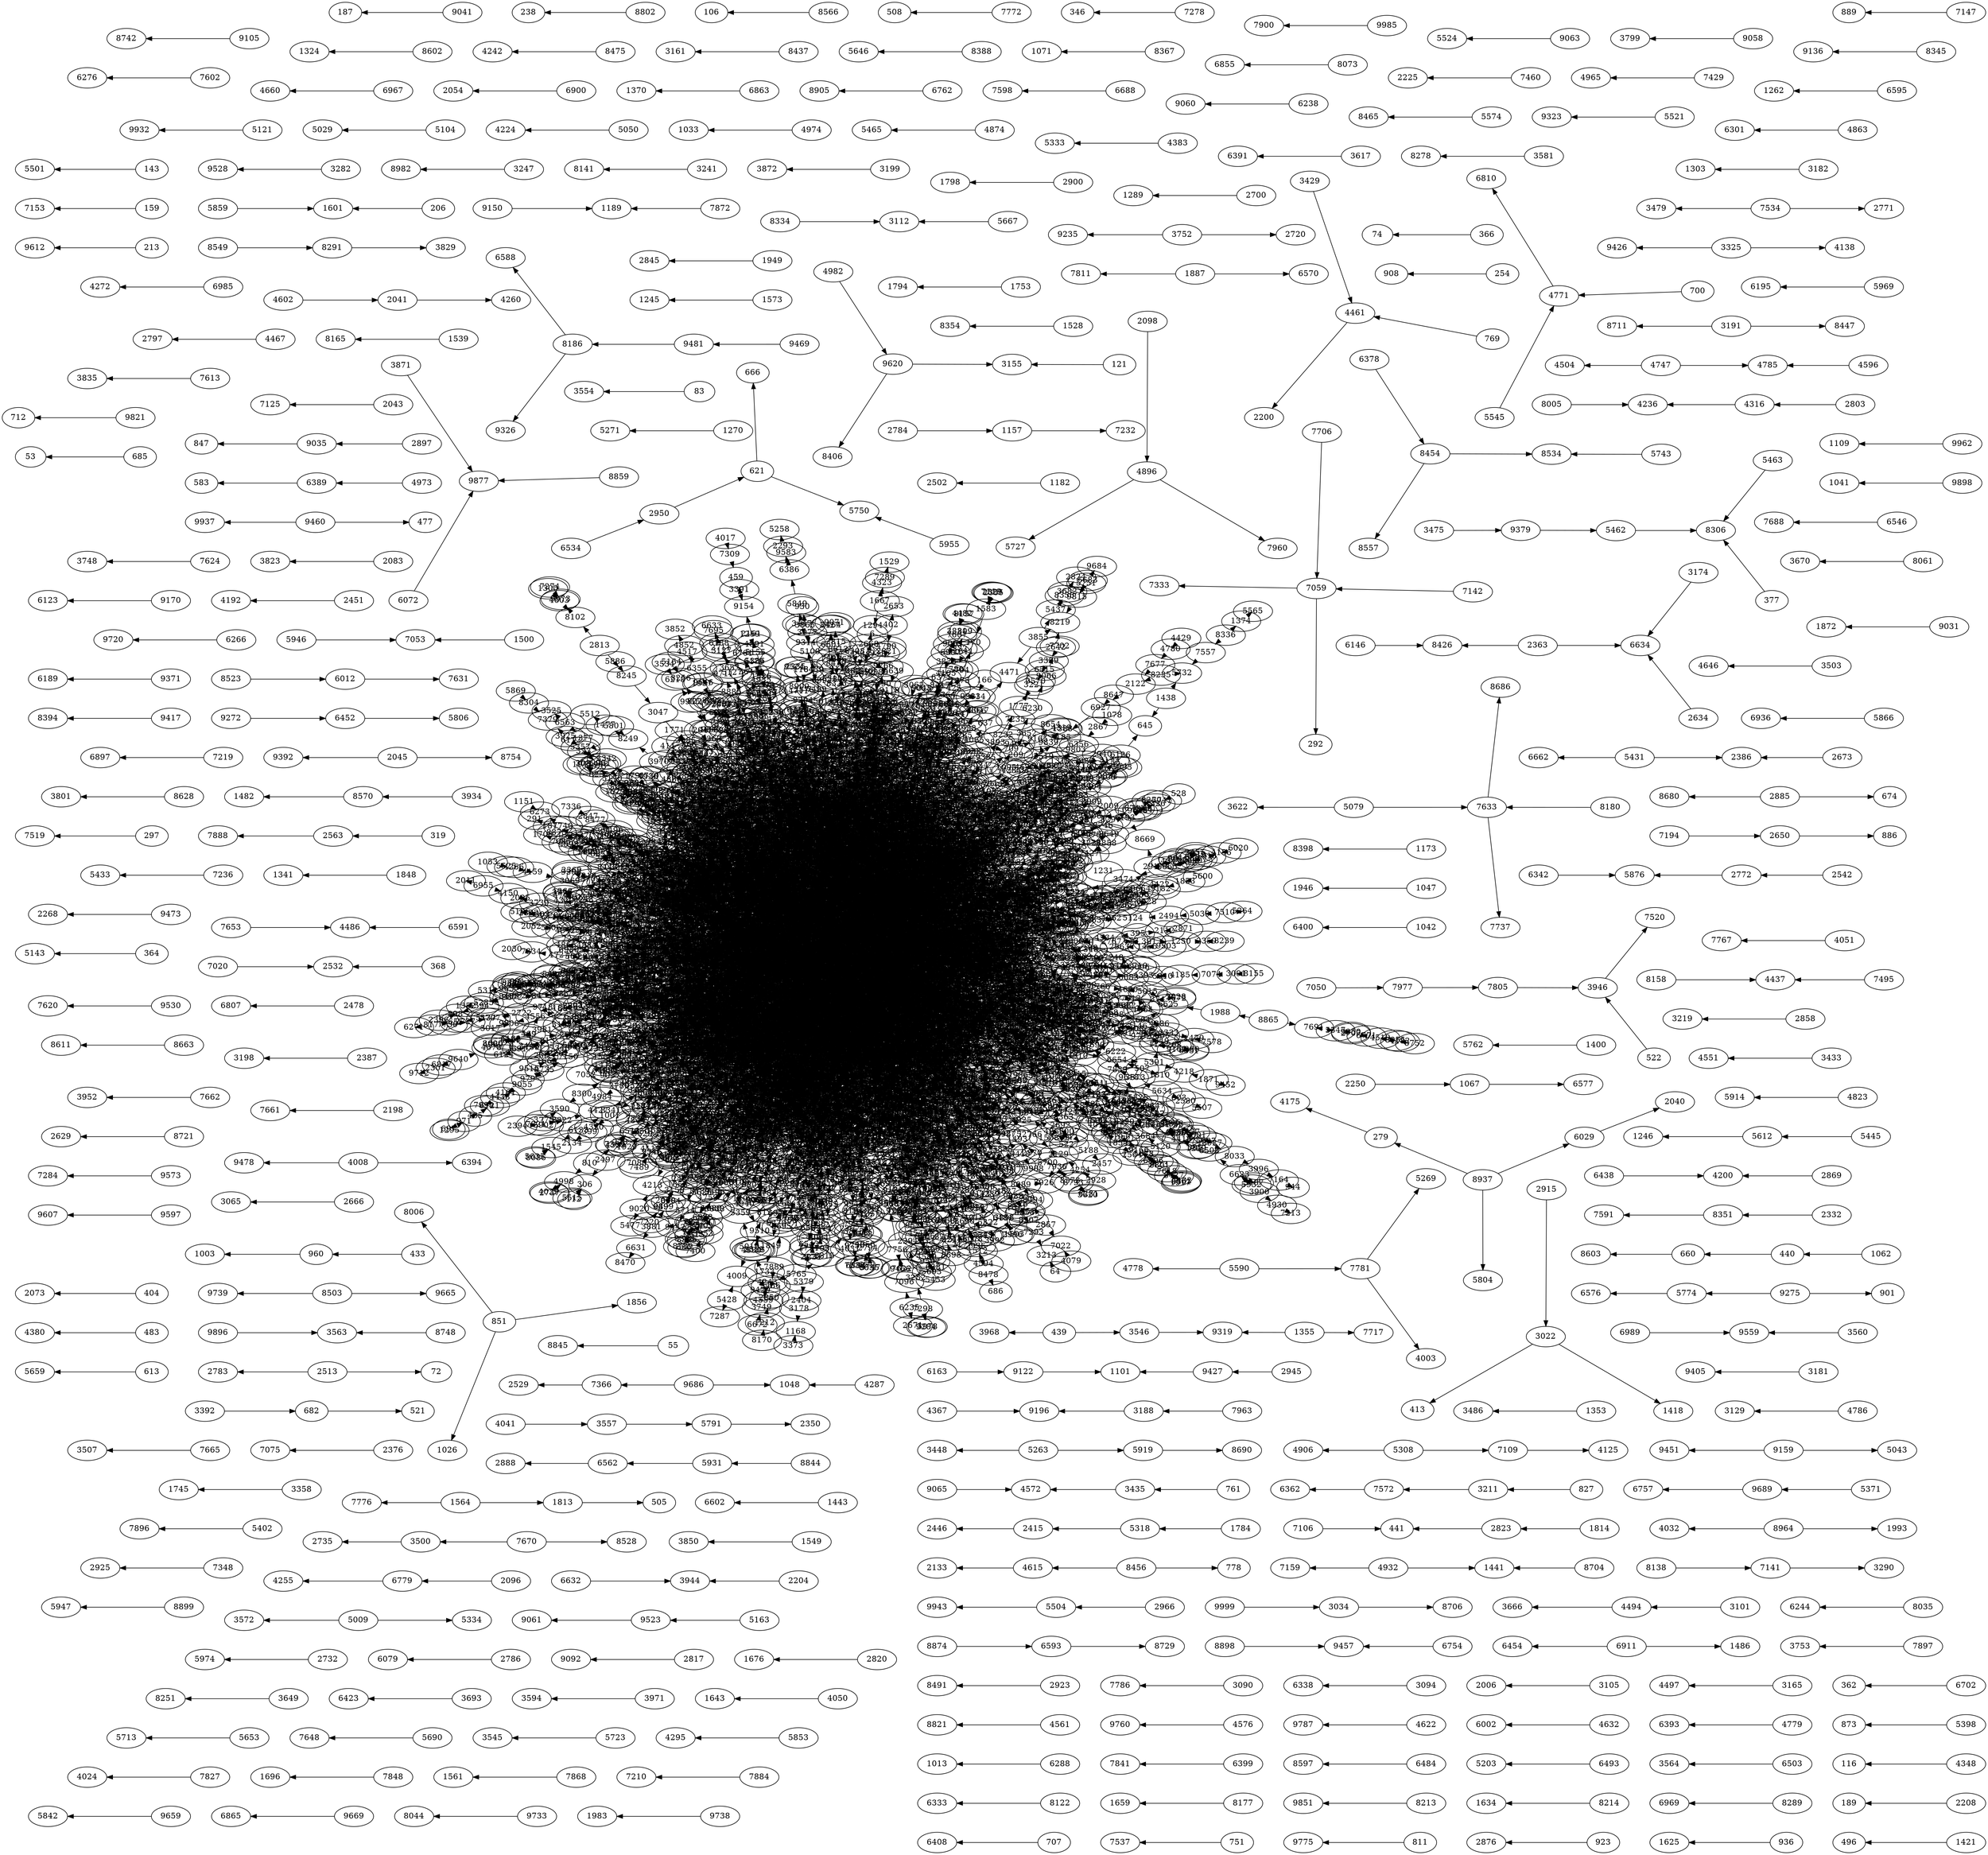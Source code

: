 digraph G {
	layout=sfdp
	0 -> 6418;
	1 -> 6259;
	1 -> 9862;
	2 -> 3303;
	2 -> 1939;
	3 -> 1073;
	4 -> 3220;
	4 -> 9907;
	5 -> 3516;
	8 -> 3589;
	9 -> 3867;
	9 -> 5832;
	9 -> 618;
	10 -> 8150;
	11 -> 9685;
	11 -> 5553;
	12 -> 376;
	12 -> 5222;
	14 -> 562;
	14 -> 6646;
	14 -> 4427;
	15 -> 7430;
	15 -> 1106;
	15 -> 353;
	22 -> 7477;
	24 -> 9864;
	24 -> 5052;
	27 -> 6210;
	31 -> 1178;
	32 -> 2566;
	32 -> 8666;
	35 -> 3695;
	37 -> 3113;
	38 -> 7128;
	38 -> 2196;
	38 -> 2905;
	40 -> 7577;
	41 -> 4071;
	43 -> 3516;
	44 -> 2649;
	45 -> 4439;
	46 -> 7055;
	47 -> 7708;
	47 -> 3998;
	48 -> 9137;
	48 -> 6722;
	49 -> 7492;
	50 -> 5204;
	50 -> 455;
	51 -> 3981;
	51 -> 9340;
	51 -> 310;
	54 -> 6626;
	55 -> 8845;
	58 -> 8043;
	59 -> 3069;
	60 -> 4176;
	61 -> 8891;
	61 -> 6849;
	63 -> 7861;
	63 -> 1216;
	64 -> 3213;
	65 -> 7844;
	66 -> 7711;
	67 -> 5373;
	67 -> 4626;
	68 -> 167;
	68 -> 3935;
	68 -> 3337;
	69 -> 1317;
	70 -> 2448;
	71 -> 2762;
	73 -> 5623;
	73 -> 7987;
	73 -> 9518;
	75 -> 3061;
	75 -> 8568;
	76 -> 4901;
	78 -> 8211;
	79 -> 224;
	79 -> 1093;
	83 -> 3554;
	84 -> 3434;
	85 -> 8586;
	86 -> 1275;
	87 -> 6200;
	88 -> 2517;
	89 -> 6830;
	91 -> 807;
	95 -> 8413;
	95 -> 1958;
	95 -> 1903;
	95 -> 4950;
	96 -> 8052;
	96 -> 67;
	97 -> 913;
	100 -> 7169;
	101 -> 5240;
	102 -> 2854;
	102 -> 234;
	103 -> 9406;
	104 -> 4794;
	108 -> 7513;
	109 -> 7796;
	109 -> 3516;
	112 -> 306;
	115 -> 7910;
	115 -> 5157;
	115 -> 8321;
	117 -> 1950;
	118 -> 9177;
	121 -> 3155;
	122 -> 6979;
	125 -> 5712;
	126 -> 3299;
	126 -> 7011;
	128 -> 3206;
	129 -> 8526;
	130 -> 2195;
	131 -> 2933;
	131 -> 2044;
	132 -> 7452;
	132 -> 5395;
	137 -> 4862;
	138 -> 4405;
	138 -> 1553;
	140 -> 4278;
	141 -> 5154;
	141 -> 4082;
	142 -> 3845;
	142 -> 9744;
	142 -> 6973;
	142 -> 6901;
	143 -> 5501;
	144 -> 3126;
	145 -> 6453;
	147 -> 3115;
	149 -> 8855;
	149 -> 8572;
	149 -> 1590;
	149 -> 1683;
	150 -> 6733;
	150 -> 4697;
	150 -> 5880;
	150 -> 8076;
	152 -> 9631;
	153 -> 4607;
	155 -> 1536;
	156 -> 3273;
	156 -> 226;
	157 -> 4699;
	159 -> 7153;
	160 -> 4499;
	160 -> 7996;
	160 -> 8108;
	161 -> 9764;
	161 -> 7337;
	162 -> 5142;
	163 -> 5561;
	164 -> 1320;
	165 -> 6832;
	166 -> 3834;
	168 -> 8510;
	169 -> 8734;
	169 -> 5787;
	171 -> 2846;
	171 -> 2338;
	172 -> 7263;
	173 -> 287;
	173 -> 4958;
	175 -> 3296;
	175 -> 88;
	176 -> 4964;
	177 -> 3310;
	177 -> 1134;
	179 -> 6019;
	180 -> 4195;
	183 -> 6308;
	185 -> 1603;
	185 -> 7271;
	186 -> 5686;
	188 -> 9468;
	190 -> 8099;
	192 -> 5954;
	193 -> 8604;
	193 -> 9492;
	195 -> 4280;
	197 -> 1076;
	198 -> 2091;
	200 -> 484;
	200 -> 2874;
	201 -> 7683;
	202 -> 7032;
	202 -> 2420;
	203 -> 4648;
	204 -> 7359;
	205 -> 7924;
	205 -> 9912;
	206 -> 1601;
	207 -> 5821;
	207 -> 9887;
	208 -> 2773;
	208 -> 8836;
	209 -> 4115;
	210 -> 4685;
	211 -> 5135;
	211 -> 8156;
	211 -> 798;
	213 -> 9612;
	218 -> 2111;
	221 -> 3225;
	221 -> 1968;
	222 -> 7038;
	222 -> 5157;
	223 -> 4893;
	223 -> 8636;
	225 -> 6876;
	227 -> 7852;
	227 -> 968;
	228 -> 5905;
	229 -> 8897;
	229 -> 2199;
	230 -> 1091;
	230 -> 5956;
	231 -> 8386;
	231 -> 912;
	231 -> 7384;
	232 -> 6682;
	232 -> 7181;
	233 -> 2890;
	235 -> 3782;
	235 -> 5265;
	235 -> 1867;
	237 -> 5954;
	237 -> 635;
	237 -> 7854;
	239 -> 9604;
	241 -> 4399;
	242 -> 6984;
	244 -> 3455;
	244 -> 2357;
	244 -> 9474;
	246 -> 782;
	247 -> 5216;
	247 -> 6221;
	249 -> 6844;
	251 -> 5279;
	251 -> 1086;
	252 -> 4414;
	252 -> 1967;
	253 -> 642;
	254 -> 908;
	255 -> 2079;
	255 -> 5675;
	258 -> 3690;
	259 -> 5970;
	259 -> 7342;
	259 -> 9027;
	261 -> 6361;
	261 -> 3108;
	265 -> 7401;
	267 -> 6987;
	267 -> 4234;
	268 -> 3916;
	269 -> 6487;
	271 -> 9548;
	272 -> 5678;
	275 -> 7966;
	279 -> 4175;
	281 -> 9434;
	281 -> 3190;
	282 -> 9408;
	282 -> 5684;
	283 -> 7313;
	284 -> 2991;
	284 -> 3288;
	284 -> 2305;
	284 -> 4810;
	285 -> 3935;
	285 -> 345;
	285 -> 9338;
	286 -> 2873;
	287 -> 5131;
	288 -> 8107;
	288 -> 7037;
	289 -> 1296;
	290 -> 5461;
	295 -> 6445;
	295 -> 2444;
	296 -> 1404;
	296 -> 8498;
	297 -> 7519;
	301 -> 7583;
	302 -> 2456;
	302 -> 3825;
	303 -> 4203;
	303 -> 8951;
	303 -> 1930;
	305 -> 551;
	305 -> 1422;
	311 -> 9304;
	311 -> 1086;
	312 -> 8315;
	313 -> 4853;
	313 -> 9915;
	314 -> 1099;
	316 -> 3156;
	316 -> 8013;
	319 -> 2563;
	321 -> 1767;
	322 -> 8181;
	323 -> 1448;
	324 -> 3648;
	325 -> 8961;
	325 -> 8664;
	325 -> 5619;
	327 -> 6769;
	327 -> 9078;
	327 -> 9638;
	328 -> 9602;
	328 -> 8881;
	329 -> 3232;
	330 -> 8599;
	331 -> 9342;
	331 -> 9563;
	332 -> 2835;
	332 -> 2132;
	334 -> 7398;
	334 -> 4248;
	334 -> 4244;
	335 -> 6775;
	337 -> 6085;
	342 -> 9835;
	342 -> 6873;
	342 -> 3348;
	344 -> 4661;
	344 -> 6973;
	347 -> 6774;
	348 -> 8099;
	349 -> 3031;
	349 -> 6953;
	349 -> 3204;
	350 -> 1689;
	350 -> 7007;
	351 -> 1264;
	352 -> 1935;
	353 -> 5632;
	354 -> 5513;
	354 -> 2349;
	356 -> 5478;
	358 -> 2342;
	358 -> 2282;
	358 -> 2906;
	358 -> 4075;
	358 -> 8645;
	359 -> 8594;
	359 -> 5899;
	360 -> 4359;
	361 -> 910;
	361 -> 9222;
	363 -> 5101;
	363 -> 1144;
	363 -> 4169;
	363 -> 5298;
	363 -> 9086;
	363 -> 4377;
	364 -> 5143;
	366 -> 74;
	368 -> 2532;
	370 -> 8090;
	371 -> 8030;
	371 -> 9700;
	373 -> 8493;
	374 -> 2028;
	375 -> 8280;
	375 -> 4303;
	375 -> 6379;
	377 -> 8306;
	380 -> 6582;
	380 -> 7115;
	381 -> 5132;
	381 -> 325;
	381 -> 6660;
	382 -> 968;
	383 -> 6159;
	383 -> 8483;
	383 -> 4520;
	383 -> 6080;
	385 -> 8852;
	385 -> 8255;
	385 -> 3856;
	385 -> 3982;
	386 -> 4526;
	387 -> 1565;
	389 -> 5040;
	389 -> 6341;
	390 -> 5825;
	391 -> 2767;
	391 -> 1250;
	392 -> 2477;
	392 -> 5387;
	393 -> 5025;
	394 -> 5795;
	394 -> 4102;
	394 -> 1504;
	394 -> 4168;
	395 -> 2112;
	395 -> 4534;
	396 -> 5941;
	397 -> 5923;
	398 -> 9610;
	398 -> 987;
	398 -> 2953;
	399 -> 2939;
	401 -> 6693;
	402 -> 2821;
	402 -> 2653;
	403 -> 2909;
	403 -> 8856;
	404 -> 2073;
	405 -> 4404;
	406 -> 6128;
	406 -> 8438;
	407 -> 2170;
	408 -> 7203;
	408 -> 6649;
	409 -> 5293;
	410 -> 4963;
	411 -> 7877;
	412 -> 2682;
	414 -> 6159;
	414 -> 7420;
	414 -> 207;
	415 -> 326;
	416 -> 2990;
	416 -> 8633;
	416 -> 767;
	416 -> 6769;
	416 -> 2185;
	417 -> 2942;
	417 -> 4180;
	418 -> 8588;
	418 -> 7658;
	419 -> 5099;
	419 -> 8827;
	421 -> 7154;
	421 -> 2540;
	422 -> 4000;
	422 -> 4799;
	423 -> 5005;
	423 -> 7299;
	425 -> 794;
	425 -> 8112;
	427 -> 9244;
	427 -> 4994;
	428 -> 5298;
	429 -> 408;
	430 -> 8703;
	430 -> 1333;
	431 -> 2852;
	431 -> 9722;
	433 -> 960;
	435 -> 9069;
	437 -> 3225;
	439 -> 3968;
	439 -> 3546;
	440 -> 660;
	443 -> 9617;
	444 -> 3197;
	446 -> 5691;
	446 -> 9765;
	448 -> 5879;
	448 -> 2702;
	449 -> 3331;
	449 -> 1251;
	450 -> 8578;
	450 -> 2349;
	452 -> 89;
	453 -> 334;
	453 -> 3750;
	455 -> 3830;
	456 -> 8409;
	460 -> 1956;
	461 -> 4189;
	462 -> 9139;
	462 -> 4614;
	462 -> 5086;
	464 -> 6257;
	465 -> 6121;
	466 -> 7211;
	469 -> 9718;
	469 -> 65;
	469 -> 4121;
	469 -> 4678;
	471 -> 7526;
	472 -> 4774;
	472 -> 8485;
	473 -> 5644;
	473 -> 2701;
	475 -> 5642;
	476 -> 97;
	476 -> 1530;
	476 -> 4293;
	478 -> 2149;
	478 -> 6089;
	479 -> 1742;
	480 -> 9151;
	480 -> 8404;
	481 -> 4508;
	481 -> 7955;
	483 -> 4380;
	484 -> 4558;
	484 -> 6642;
	485 -> 9213;
	486 -> 9601;
	486 -> 3575;
	486 -> 1183;
	487 -> 1265;
	488 -> 5546;
	488 -> 347;
	489 -> 2848;
	489 -> 3160;
	490 -> 8137;
	490 -> 4106;
	491 -> 5936;
	493 -> 9249;
	493 -> 240;
	498 -> 9880;
	498 -> 4618;
	498 -> 8372;
	498 -> 5739;
	499 -> 1838;
	500 -> 2015;
	500 -> 6816;
	503 -> 154;
	503 -> 2466;
	503 -> 6965;
	506 -> 7589;
	506 -> 9336;
	506 -> 4606;
	507 -> 6654;
	507 -> 1810;
	509 -> 964;
	509 -> 9584;
	511 -> 4313;
	512 -> 5419;
	512 -> 4421;
	514 -> 8172;
	514 -> 1888;
	515 -> 1106;
	515 -> 5857;
	517 -> 6352;
	517 -> 7030;
	518 -> 9715;
	518 -> 1244;
	519 -> 6382;
	520 -> 5441;
	522 -> 3946;
	525 -> 2670;
	525 -> 5779;
	525 -> 6745;
	526 -> 5894;
	527 -> 7230;
	528 -> 7741;
	529 -> 6184;
	529 -> 6132;
	530 -> 9529;
	530 -> 3569;
	531 -> 8286;
	531 -> 4707;
	534 -> 3492;
	537 -> 7225;
	537 -> 314;
	537 -> 967;
	539 -> 5506;
	539 -> 3565;
	542 -> 5187;
	542 -> 7409;
	543 -> 4741;
	543 -> 7514;
	543 -> 7993;
	545 -> 2411;
	546 -> 4607;
	546 -> 5082;
	547 -> 8312;
	548 -> 4401;
	550 -> 263;
	551 -> 881;
	552 -> 2327;
	553 -> 8507;
	553 -> 4530;
	553 -> 6314;
	555 -> 9876;
	555 -> 7019;
	556 -> 5085;
	557 -> 846;
	557 -> 5598;
	558 -> 9167;
	558 -> 3456;
	560 -> 1291;
	561 -> 8429;
	561 -> 2842;
	562 -> 9423;
	563 -> 1591;
	563 -> 6122;
	564 -> 5575;
	565 -> 2047;
	566 -> 9277;
	568 -> 4690;
	569 -> 5617;
	570 -> 6974;
	571 -> 2370;
	573 -> 2065;
	575 -> 617;
	576 -> 6504;
	579 -> 7585;
	579 -> 2795;
	579 -> 8332;
	579 -> 1220;
	579 -> 902;
	581 -> 1936;
	581 -> 8555;
	584 -> 9260;
	585 -> 6257;
	587 -> 9304;
	588 -> 877;
	588 -> 2443;
	588 -> 6954;
	589 -> 4285;
	592 -> 6032;
	593 -> 3492;
	593 -> 4945;
	594 -> 8269;
	594 -> 4077;
	595 -> 586;
	596 -> 6492;
	597 -> 2290;
	597 -> 2567;
	598 -> 203;
	598 -> 4831;
	599 -> 1242;
	600 -> 8081;
	600 -> 7948;
	600 -> 922;
	601 -> 6740;
	601 -> 5337;
	602 -> 8565;
	602 -> 767;
	606 -> 9237;
	608 -> 5006;
	608 -> 9068;
	610 -> 2343;
	610 -> 8828;
	613 -> 5659;
	614 -> 3010;
	614 -> 8098;
	614 -> 7806;
	614 -> 8387;
	614 -> 8830;
	614 -> 6149;
	615 -> 5070;
	617 -> 5249;
	618 -> 5082;
	618 -> 7847;
	619 -> 7003;
	619 -> 6831;
	619 -> 845;
	619 -> 3481;
	620 -> 8917;
	620 -> 8952;
	621 -> 5750;
	621 -> 666;
	622 -> 7753;
	623 -> 4745;
	623 -> 1081;
	623 -> 5716;
	624 -> 6327;
	625 -> 8938;
	628 -> 5452;
	628 -> 7237;
	628 -> 787;
	630 -> 7934;
	631 -> 6087;
	632 -> 5883;
	632 -> 3636;
	633 -> 4397;
	634 -> 2271;
	634 -> 6990;
	636 -> 511;
	638 -> 2285;
	638 -> 2726;
	639 -> 7367;
	639 -> 2689;
	640 -> 7470;
	641 -> 7718;
	641 -> 9193;
	641 -> 8762;
	642 -> 4459;
	642 -> 5688;
	642 -> 9605;
	643 -> 7199;
	644 -> 8947;
	646 -> 8175;
	646 -> 9111;
	646 -> 4378;
	647 -> 9104;
	647 -> 8648;
	647 -> 2370;
	650 -> 2436;
	651 -> 4956;
	653 -> 5343;
	659 -> 5708;
	659 -> 342;
	660 -> 8603;
	662 -> 7517;
	662 -> 2898;
	663 -> 2442;
	663 -> 5022;
	664 -> 1594;
	665 -> 1096;
	669 -> 6652;
	670 -> 8584;
	671 -> 798;
	671 -> 955;
	671 -> 8449;
	675 -> 5130;
	676 -> 5498;
	676 -> 9099;
	677 -> 7937;
	678 -> 8854;
	678 -> 4690;
	678 -> 8546;
	678 -> 7616;
	682 -> 521;
	683 -> 3804;
	685 -> 53;
	687 -> 5593;
	687 -> 3692;
	687 -> 8662;
	688 -> 4343;
	689 -> 3939;
	690 -> 334;
	690 -> 9618;
	693 -> 3023;
	693 -> 7101;
	694 -> 3123;
	695 -> 8009;
	696 -> 2022;
	696 -> 9770;
	698 -> 5599;
	698 -> 2019;
	700 -> 4771;
	701 -> 8446;
	703 -> 3655;
	704 -> 3268;
	705 -> 9193;
	706 -> 2317;
	707 -> 6408;
	710 -> 9441;
	711 -> 7038;
	713 -> 6357;
	713 -> 9979;
	714 -> 7378;
	715 -> 6243;
	716 -> 6913;
	716 -> 8670;
	718 -> 7920;
	719 -> 355;
	719 -> 718;
	719 -> 5187;
	720 -> 7149;
	720 -> 893;
	720 -> 2539;
	721 -> 2136;
	725 -> 1361;
	725 -> 5351;
	726 -> 7826;
	727 -> 9129;
	727 -> 2724;
	727 -> 8268;
	729 -> 7448;
	729 -> 748;
	730 -> 6968;
	730 -> 7280;
	731 -> 7656;
	732 -> 5325;
	734 -> 8847;
	735 -> 8797;
	735 -> 2697;
	737 -> 8928;
	738 -> 5687;
	740 -> 1906;
	743 -> 7687;
	745 -> 5067;
	746 -> 1556;
	746 -> 5699;
	747 -> 150;
	748 -> 4018;
	748 -> 3690;
	748 -> 4407;
	749 -> 8925;
	750 -> 2644;
	751 -> 7537;
	754 -> 5889;
	755 -> 9655;
	757 -> 9450;
	761 -> 3435;
	762 -> 9241;
	763 -> 5549;
	764 -> 4426;
	766 -> 4654;
	769 -> 4461;
	771 -> 9327;
	772 -> 9446;
	774 -> 5775;
	776 -> 4600;
	776 -> 5688;
	776 -> 7193;
	779 -> 5909;
	779 -> 7693;
	782 -> 950;
	786 -> 2701;
	787 -> 8182;
	787 -> 1855;
	787 -> 3111;
	787 -> 1728;
	788 -> 5773;
	789 -> 3259;
	793 -> 9890;
	795 -> 6178;
	795 -> 4946;
	798 -> 9415;
	798 -> 7914;
	801 -> 1550;
	803 -> 9377;
	803 -> 8635;
	805 -> 8785;
	806 -> 6504;
	806 -> 6216;
	807 -> 9140;
	808 -> 4967;
	810 -> 4998;
	810 -> 278;
	811 -> 9775;
	813 -> 6107;
	813 -> 2441;
	814 -> 5520;
	814 -> 7433;
	814 -> 9012;
	815 -> 4793;
	816 -> 8101;
	816 -> 6037;
	816 -> 8707;
	817 -> 6271;
	817 -> 655;
	818 -> 3020;
	819 -> 3524;
	820 -> 4301;
	821 -> 7901;
	821 -> 2983;
	822 -> 9542;
	822 -> 8256;
	827 -> 3211;
	828 -> 4570;
	828 -> 3183;
	829 -> 7266;
	830 -> 1225;
	832 -> 6098;
	836 -> 4841;
	840 -> 7200;
	842 -> 6981;
	845 -> 2856;
	848 -> 4663;
	850 -> 7133;
	851 -> 8006;
	851 -> 1026;
	851 -> 1856;
	856 -> 6039;
	857 -> 5554;
	857 -> 1463;
	859 -> 6864;
	859 -> 438;
	859 -> 2193;
	860 -> 7758;
	861 -> 5037;
	861 -> 4748;
	863 -> 2393;
	864 -> 6881;
	867 -> 7105;
	868 -> 1842;
	872 -> 8484;
	872 -> 2148;
	874 -> 393;
	874 -> 4507;
	876 -> 2930;
	876 -> 7850;
	877 -> 417;
	881 -> 3512;
	881 -> 2868;
	883 -> 6683;
	884 -> 2868;
	887 -> 4488;
	887 -> 894;
	887 -> 4201;
	888 -> 7517;
	890 -> 8373;
	890 -> 9544;
	891 -> 7474;
	892 -> 855;
	892 -> 2578;
	894 -> 1043;
	895 -> 7899;
	897 -> 5676;
	897 -> 5531;
	899 -> 5738;
	900 -> 5183;
	900 -> 5008;
	902 -> 5631;
	903 -> 6240;
	903 -> 7643;
	906 -> 8042;
	906 -> 3471;
	906 -> 6542;
	907 -> 1169;
	911 -> 4219;
	913 -> 7118;
	914 -> 736;
	915 -> 3341;
	917 -> 3998;
	918 -> 7640;
	919 -> 9939;
	920 -> 2482;
	921 -> 5408;
	922 -> 8161;
	922 -> 8112;
	923 -> 2876;
	925 -> 4940;
	925 -> 7654;
	928 -> 3490;
	929 -> 1623;
	929 -> 4804;
	929 -> 9353;
	932 -> 5536;
	932 -> 9388;
	933 -> 5474;
	934 -> 4354;
	936 -> 1625;
	937 -> 3942;
	939 -> 2336;
	940 -> 2416;
	941 -> 9399;
	941 -> 2753;
	942 -> 9729;
	943 -> 1502;
	946 -> 8325;
	947 -> 6788;
	947 -> 3299;
	947 -> 7146;
	948 -> 7690;
	949 -> 4833;
	949 -> 3363;
	949 -> 6686;
	950 -> 3496;
	953 -> 9250;
	953 -> 7001;
	953 -> 8855;
	954 -> 2462;
	954 -> 7114;
	955 -> 8681;
	955 -> 4492;
	955 -> 4558;
	958 -> 2909;
	959 -> 6296;
	959 -> 3010;
	960 -> 1003;
	961 -> 1195;
	963 -> 5312;
	963 -> 8716;
	964 -> 9751;
	964 -> 9203;
	967 -> 7680;
	968 -> 2304;
	969 -> 82;
	969 -> 4069;
	969 -> 974;
	969 -> 606;
	971 -> 6121;
	971 -> 697;
	973 -> 6469;
	973 -> 4248;
	974 -> 9463;
	975 -> 3055;
	977 -> 4065;
	977 -> 8854;
	978 -> 6429;
	978 -> 8574;
	979 -> 8735;
	983 -> 96;
	983 -> 1350;
	983 -> 2037;
	985 -> 3954;
	985 -> 1953;
	985 -> 5337;
	986 -> 1724;
	986 -> 5661;
	988 -> 9294;
	988 -> 1622;
	988 -> 9924;
	989 -> 4154;
	990 -> 9001;
	991 -> 6929;
	993 -> 9003;
	993 -> 2366;
	994 -> 3097;
	995 -> 5846;
	995 -> 6822;
	996 -> 6536;
	996 -> 4702;
	997 -> 7722;
	997 -> 6388;
	998 -> 2931;
	998 -> 4574;
	999 -> 4068;
	999 -> 8435;
	1000 -> 8584;
	1001 -> 4320;
	1002 -> 9635;
	1002 -> 1923;
	1004 -> 1769;
	1005 -> 6056;
	1005 -> 594;
	1006 -> 6836;
	1007 -> 2841;
	1014 -> 5555;
	1014 -> 384;
	1015 -> 6961;
	1016 -> 8584;
	1016 -> 9045;
	1017 -> 3625;
	1021 -> 1367;
	1022 -> 1510;
	1022 -> 7731;
	1022 -> 3751;
	1022 -> 892;
	1027 -> 7227;
	1028 -> 3442;
	1028 -> 8046;
	1029 -> 8997;
	1030 -> 5502;
	1030 -> 4446;
	1031 -> 1480;
	1031 -> 6739;
	1034 -> 7277;
	1035 -> 8921;
	1035 -> 1790;
	1035 -> 1426;
	1035 -> 5045;
	1036 -> 8016;
	1038 -> 158;
	1038 -> 9267;
	1042 -> 6400;
	1043 -> 9097;
	1044 -> 4336;
	1045 -> 66;
	1047 -> 1946;
	1049 -> 311;
	1049 -> 6836;
	1051 -> 4612;
	1051 -> 8200;
	1051 -> 2317;
	1052 -> 4028;
	1052 -> 3261;
	1053 -> 5525;
	1054 -> 2319;
	1055 -> 1736;
	1056 -> 7280;
	1056 -> 7744;
	1056 -> 5274;
	1058 -> 1162;
	1059 -> 653;
	1059 -> 760;
	1060 -> 9240;
	1062 -> 440;
	1063 -> 571;
	1064 -> 2592;
	1066 -> 3250;
	1066 -> 339;
	1067 -> 6577;
	1070 -> 4742;
	1077 -> 3769;
	1078 -> 2867;
	1079 -> 2769;
	1080 -> 8016;
	1080 -> 565;
	1081 -> 577;
	1081 -> 2859;
	1084 -> 6140;
	1085 -> 5665;
	1085 -> 15;
	1085 -> 9698;
	1086 -> 2582;
	1087 -> 8372;
	1088 -> 3006;
	1089 -> 1399;
	1089 -> 1218;
	1090 -> 5020;
	1092 -> 1383;
	1092 -> 5558;
	1093 -> 8422;
	1096 -> 5479;
	1098 -> 4951;
	1098 -> 4174;
	1102 -> 8093;
	1104 -> 804;
	1104 -> 7542;
	1104 -> 4914;
	1104 -> 9980;
	1106 -> 3979;
	1108 -> 5213;
	1108 -> 3158;
	1110 -> 3235;
	1112 -> 2039;
	1112 -> 7818;
	1114 -> 3754;
	1114 -> 7018;
	1115 -> 9963;
	1115 -> 2055;
	1116 -> 1579;
	1116 -> 9357;
	1117 -> 9087;
	1117 -> 7794;
	1118 -> 8143;
	1120 -> 656;
	1120 -> 347;
	1121 -> 5180;
	1122 -> 6966;
	1122 -> 3009;
	1124 -> 7507;
	1124 -> 8785;
	1124 -> 2358;
	1125 -> 573;
	1125 -> 9666;
	1125 -> 4717;
	1125 -> 3979;
	1125 -> 7846;
	1127 -> 3092;
	1127 -> 7923;
	1127 -> 4531;
	1128 -> 6155;
	1128 -> 6952;
	1128 -> 3276;
	1129 -> 2344;
	1130 -> 5041;
	1131 -> 2492;
	1133 -> 5491;
	1134 -> 1136;
	1134 -> 1233;
	1135 -> 434;
	1136 -> 8696;
	1139 -> 5865;
	1139 -> 3014;
	1141 -> 919;
	1141 -> 6140;
	1144 -> 544;
	1144 -> 992;
	1144 -> 6996;
	1144 -> 9304;
	1145 -> 4637;
	1146 -> 1057;
	1147 -> 3340;
	1147 -> 4296;
	1148 -> 2977;
	1148 -> 2408;
	1151 -> 6273;
	1155 -> 4025;
	1157 -> 7232;
	1158 -> 5864;
	1160 -> 2618;
	1160 -> 1979;
	1160 -> 7391;
	1161 -> 818;
	1161 -> 3326;
	1161 -> 8318;
	1165 -> 4769;
	1165 -> 1556;
	1165 -> 9747;
	1169 -> 8424;
	1169 -> 3880;
	1172 -> 6847;
	1173 -> 8398;
	1175 -> 2816;
	1178 -> 7975;
	1180 -> 6520;
	1181 -> 1773;
	1181 -> 4489;
	1181 -> 5112;
	1182 -> 2502;
	1183 -> 5471;
	1183 -> 8248;
	1184 -> 2576;
	1185 -> 5719;
	1186 -> 6022;
	1186 -> 9958;
	1186 -> 5843;
	1187 -> 3629;
	1188 -> 5291;
	1190 -> 4967;
	1191 -> 1787;
	1193 -> 797;
	1193 -> 8713;
	1194 -> 7477;
	1195 -> 315;
	1195 -> 1045;
	1196 -> 6689;
	1196 -> 6729;
	1199 -> 7198;
	1199 -> 3078;
	1201 -> 1292;
	1201 -> 8949;
	1202 -> 8853;
	1203 -> 2880;
	1203 -> 6531;
	1205 -> 3904;
	1207 -> 7231;
	1208 -> 8418;
	1210 -> 8577;
	1212 -> 2850;
	1213 -> 2039;
	1214 -> 2607;
	1214 -> 6084;
	1215 -> 6487;
	1216 -> 7978;
	1217 -> 8485;
	1218 -> 2553;
	1218 -> 6790;
	1219 -> 7921;
	1220 -> 6500;
	1221 -> 4570;
	1221 -> 825;
	1223 -> 2279;
	1224 -> 3216;
	1224 -> 7450;
	1227 -> 5040;
	1228 -> 7535;
	1228 -> 2579;
	1229 -> 4717;
	1229 -> 9393;
	1229 -> 905;
	1230 -> 1342;
	1230 -> 9582;
	1230 -> 3488;
	1230 -> 1256;
	1231 -> 8929;
	1231 -> 9758;
	1232 -> 5144;
	1232 -> 6467;
	1235 -> 4342;
	1235 -> 7291;
	1235 -> 6825;
	1240 -> 9194;
	1240 -> 2249;
	1241 -> 3071;
	1242 -> 5840;
	1244 -> 6537;
	1247 -> 6375;
	1249 -> 4418;
	1250 -> 2359;
	1251 -> 3555;
	1251 -> 5658;
	1253 -> 5108;
	1254 -> 4629;
	1254 -> 3201;
	1254 -> 2643;
	1257 -> 153;
	1257 -> 8380;
	1258 -> 6409;
	1258 -> 4935;
	1259 -> 5155;
	1260 -> 8221;
	1261 -> 7292;
	1263 -> 7930;
	1263 -> 1885;
	1263 -> 4186;
	1265 -> 1142;
	1267 -> 9099;
	1269 -> 1181;
	1269 -> 680;
	1269 -> 2091;
	1270 -> 5271;
	1271 -> 6794;
	1272 -> 8644;
	1273 -> 6675;
	1275 -> 9375;
	1276 -> 2323;
	1277 -> 1467;
	1278 -> 6111;
	1278 -> 7326;
	1278 -> 1166;
	1279 -> 3781;
	1280 -> 9809;
	1281 -> 3152;
	1281 -> 4339;
	1283 -> 586;
	1283 -> 8810;
	1284 -> 6436;
	1285 -> 9094;
	1285 -> 1491;
	1285 -> 9123;
	1285 -> 7286;
	1286 -> 6211;
	1287 -> 9768;
	1288 -> 7925;
	1290 -> 2372;
	1291 -> 3565;
	1293 -> 6473;
	1293 -> 1916;
	1295 -> 971;
	1296 -> 8915;
	1297 -> 9008;
	1297 -> 448;
	1298 -> 7785;
	1299 -> 5789;
	1299 -> 4762;
	1300 -> 4603;
	1301 -> 1276;
	1301 -> 8173;
	1302 -> 858;
	1304 -> 1800;
	1305 -> 4769;
	1306 -> 8542;
	1309 -> 7344;
	1309 -> 7874;
	1310 -> 3087;
	1311 -> 6617;
	1312 -> 3751;
	1313 -> 2672;
	1313 -> 7216;
	1314 -> 6908;
	1314 -> 5691;
	1314 -> 7450;
	1314 -> 7260;
	1315 -> 3363;
	1315 -> 312;
	1315 -> 8785;
	1316 -> 6718;
	1317 -> 8506;
	1317 -> 4075;
	1317 -> 9655;
	1317 -> 5976;
	1319 -> 8110;
	1320 -> 4976;
	1320 -> 6918;
	1321 -> 2305;
	1321 -> 5047;
	1321 -> 7083;
	1322 -> 5499;
	1322 -> 2481;
	1323 -> 1825;
	1325 -> 5561;
	1326 -> 8804;
	1327 -> 6322;
	1328 -> 9891;
	1328 -> 5060;
	1329 -> 6345;
	1329 -> 3095;
	1330 -> 5283;
	1332 -> 3151;
	1333 -> 2756;
	1334 -> 1207;
	1336 -> 9863;
	1336 -> 6735;
	1337 -> 2836;
	1338 -> 7812;
	1339 -> 1146;
	1340 -> 3607;
	1340 -> 832;
	1342 -> 1034;
	1342 -> 9601;
	1344 -> 6446;
	1346 -> 6366;
	1346 -> 1466;
	1347 -> 8953;
	1347 -> 1693;
	1350 -> 879;
	1351 -> 4436;
	1353 -> 3486;
	1355 -> 7717;
	1355 -> 9319;
	1356 -> 6221;
	1358 -> 2777;
	1362 -> 8338;
	1362 -> 2826;
	1363 -> 8673;
	1364 -> 4479;
	1364 -> 780;
	1366 -> 8683;
	1367 -> 2328;
	1367 -> 4987;
	1368 -> 1291;
	1369 -> 4342;
	1371 -> 8121;
	1373 -> 481;
	1373 -> 3877;
	1373 -> 1428;
	1374 -> 5565;
	1375 -> 9828;
	1377 -> 3342;
	1378 -> 3063;
	1379 -> 8107;
	1379 -> 9421;
	1379 -> 4651;
	1379 -> 4314;
	1379 -> 8559;
	1380 -> 7506;
	1381 -> 8855;
	1382 -> 4729;
	1383 -> 575;
	1384 -> 8890;
	1384 -> 1951;
	1386 -> 4292;
	1386 -> 2742;
	1387 -> 8420;
	1387 -> 6928;
	1387 -> 4810;
	1389 -> 8337;
	1391 -> 6799;
	1391 -> 9814;
	1392 -> 4097;
	1392 -> 3544;
	1394 -> 9348;
	1394 -> 1158;
	1395 -> 8863;
	1397 -> 2246;
	1397 -> 7124;
	1397 -> 819;
	1398 -> 1657;
	1398 -> 5621;
	1398 -> 6001;
	1400 -> 5762;
	1402 -> 903;
	1403 -> 7157;
	1403 -> 4092;
	1404 -> 1876;
	1405 -> 2324;
	1408 -> 5722;
	1409 -> 8792;
	1412 -> 6711;
	1414 -> 6669;
	1414 -> 7890;
	1421 -> 496;
	1422 -> 7324;
	1424 -> 195;
	1427 -> 1061;
	1428 -> 6690;
	1428 -> 8201;
	1429 -> 4453;
	1430 -> 5497;
	1430 -> 2816;
	1431 -> 9333;
	1431 -> 3273;
	1432 -> 2182;
	1432 -> 5336;
	1433 -> 211;
	1433 -> 7930;
	1433 -> 558;
	1433 -> 5287;
	1435 -> 7249;
	1436 -> 2775;
	1436 -> 1694;
	1436 -> 7114;
	1436 -> 37;
	1436 -> 1031;
	1437 -> 9735;
	1437 -> 6806;
	1438 -> 5732;
	1438 -> 645;
	1442 -> 7433;
	1442 -> 4039;
	1443 -> 6602;
	1444 -> 4035;
	1444 -> 97;
	1445 -> 2508;
	1446 -> 9716;
	1447 -> 5655;
	1447 -> 4356;
	1447 -> 2162;
	1448 -> 3961;
	1449 -> 2;
	1449 -> 8064;
	1450 -> 7673;
	1450 -> 9449;
	1451 -> 6833;
	1452 -> 1989;
	1452 -> 538;
	1453 -> 2022;
	1453 -> 9913;
	1453 -> 52;
	1453 -> 4472;
	1453 -> 4916;
	1456 -> 2963;
	1458 -> 5949;
	1458 -> 7179;
	1460 -> 8595;
	1461 -> 5295;
	1462 -> 772;
	1462 -> 1070;
	1465 -> 9449;
	1466 -> 551;
	1467 -> 2337;
	1467 -> 6749;
	1467 -> 9307;
	1467 -> 8855;
	1467 -> 3660;
	1468 -> 2076;
	1468 -> 9764;
	1468 -> 2314;
	1469 -> 3010;
	1469 -> 7886;
	1470 -> 1021;
	1470 -> 492;
	1472 -> 3897;
	1472 -> 3050;
	1474 -> 8161;
	1474 -> 9318;
	1475 -> 170;
	1475 -> 9871;
	1477 -> 5512;
	1478 -> 92;
	1483 -> 4023;
	1483 -> 7871;
	1483 -> 4732;
	1483 -> 4801;
	1484 -> 7165;
	1485 -> 4296;
	1485 -> 502;
	1485 -> 1576;
	1487 -> 8241;
	1487 -> 5613;
	1487 -> 9409;
	1488 -> 1718;
	1488 -> 7707;
	1489 -> 7275;
	1489 -> 6818;
	1490 -> 8290;
	1491 -> 2773;
	1493 -> 9208;
	1496 -> 1499;
	1496 -> 5000;
	1498 -> 5814;
	1500 -> 7053;
	1501 -> 5799;
	1501 -> 1892;
	1502 -> 7693;
	1502 -> 7794;
	1503 -> 3853;
	1504 -> 9735;
	1504 -> 9412;
	1504 -> 6520;
	1505 -> 2507;
	1505 -> 7683;
	1505 -> 1727;
	1505 -> 3849;
	1506 -> 5694;
	1508 -> 7936;
	1508 -> 1461;
	1510 -> 8397;
	1511 -> 5589;
	1512 -> 8478;
	1514 -> 6397;
	1518 -> 5395;
	1518 -> 5326;
	1520 -> 9991;
	1521 -> 8020;
	1522 -> 9653;
	1522 -> 8891;
	1522 -> 9416;
	1522 -> 9808;
	1524 -> 3274;
	1524 -> 6885;
	1525 -> 4074;
	1526 -> 3745;
	1528 -> 8354;
	1530 -> 8412;
	1530 -> 183;
	1531 -> 6536;
	1531 -> 5348;
	1532 -> 8347;
	1533 -> 1605;
	1533 -> 8978;
	1534 -> 66;
	1535 -> 7656;
	1535 -> 7388;
	1536 -> 6156;
	1536 -> 5973;
	1539 -> 8165;
	1540 -> 7650;
	1540 -> 5571;
	1541 -> 1731;
	1541 -> 5956;
	1543 -> 6298;
	1544 -> 3772;
	1547 -> 5265;
	1547 -> 3341;
	1549 -> 3850;
	1550 -> 7029;
	1550 -> 564;
	1551 -> 6237;
	1552 -> 2013;
	1554 -> 5046;
	1556 -> 3807;
	1556 -> 5346;
	1557 -> 819;
	1559 -> 1990;
	1560 -> 5980;
	1560 -> 3914;
	1563 -> 1952;
	1564 -> 1813;
	1564 -> 7776;
	1566 -> 2227;
	1566 -> 3756;
	1567 -> 7787;
	1568 -> 4382;
	1568 -> 4110;
	1568 -> 5808;
	1570 -> 5606;
	1571 -> 1971;
	1572 -> 5335;
	1572 -> 7864;
	1573 -> 1245;
	1574 -> 7137;
	1575 -> 7968;
	1576 -> 1686;
	1579 -> 7208;
	1580 -> 1650;
	1580 -> 5599;
	1582 -> 7782;
	1582 -> 5736;
	1583 -> 2329;
	1583 -> 170;
	1584 -> 7144;
	1585 -> 2348;
	1588 -> 313;
	1589 -> 249;
	1590 -> 8972;
	1593 -> 4967;
	1593 -> 194;
	1594 -> 9900;
	1594 -> 232;
	1594 -> 2961;
	1596 -> 2752;
	1597 -> 5020;
	1599 -> 4634;
	1599 -> 9913;
	1599 -> 7687;
	1599 -> 39;
	1604 -> 185;
	1605 -> 6001;
	1605 -> 4506;
	1605 -> 7216;
	1606 -> 7183;
	1608 -> 7845;
	1608 -> 3806;
	1608 -> 434;
	1611 -> 780;
	1612 -> 176;
	1612 -> 8902;
	1613 -> 9855;
	1615 -> 4164;
	1615 -> 4485;
	1619 -> 9883;
	1619 -> 5007;
	1620 -> 3420;
	1621 -> 7343;
	1622 -> 4835;
	1623 -> 7163;
	1623 -> 4765;
	1627 -> 8734;
	1630 -> 3487;
	1631 -> 140;
	1631 -> 6131;
	1632 -> 9605;
	1633 -> 6131;
	1633 -> 9307;
	1633 -> 9541;
	1633 -> 1177;
	1633 -> 1010;
	1635 -> 9946;
	1636 -> 4817;
	1636 -> 3239;
	1637 -> 1090;
	1637 -> 2278;
	1637 -> 2019;
	1638 -> 3843;
	1638 -> 627;
	1639 -> 7723;
	1639 -> 7454;
	1640 -> 2307;
	1640 -> 7916;
	1640 -> 3906;
	1641 -> 527;
	1642 -> 2139;
	1642 -> 9656;
	1642 -> 3015;
	1647 -> 5663;
	1649 -> 5814;
	1649 -> 1780;
	1652 -> 912;
	1652 -> 3635;
	1653 -> 6814;
	1658 -> 9551;
	1658 -> 649;
	1660 -> 7346;
	1662 -> 7608;
	1663 -> 1892;
	1665 -> 9114;
	1667 -> 7289;
	1667 -> 4323;
	1667 -> 6;
	1669 -> 4215;
	1670 -> 4541;
	1670 -> 6796;
	1671 -> 3043;
	1677 -> 1258;
	1678 -> 1960;
	1678 -> 2878;
	1678 -> 9077;
	1678 -> 9996;
	1679 -> 7384;
	1682 -> 3948;
	1682 -> 7481;
	1683 -> 9922;
	1684 -> 7576;
	1685 -> 9661;
	1688 -> 5671;
	1688 -> 4193;
	1688 -> 969;
	1688 -> 4183;
	1689 -> 4605;
	1690 -> 3636;
	1690 -> 9500;
	1690 -> 8000;
	1691 -> 7315;
	1691 -> 262;
	1692 -> 6057;
	1692 -> 665;
	1694 -> 2172;
	1694 -> 4986;
	1694 -> 1360;
	1697 -> 2162;
	1697 -> 4010;
	1697 -> 2516;
	1698 -> 2849;
	1698 -> 5178;
	1699 -> 8609;
	1700 -> 956;
	1701 -> 8796;
	1702 -> 5138;
	1702 -> 7425;
	1703 -> 5156;
	1705 -> 8372;
	1706 -> 5069;
	1707 -> 8651;
	1707 -> 2620;
	1709 -> 3343;
	1709 -> 5388;
	1710 -> 2855;
	1711 -> 3099;
	1711 -> 7098;
	1711 -> 3928;
	1712 -> 9783;
	1713 -> 8791;
	1717 -> 895;
	1718 -> 9156;
	1719 -> 3505;
	1720 -> 4133;
	1721 -> 2216;
	1722 -> 6457;
	1725 -> 4460;
	1726 -> 7638;
	1727 -> 1141;
	1729 -> 8025;
	1732 -> 7507;
	1732 -> 7399;
	1734 -> 8555;
	1734 -> 5130;
	1739 -> 7764;
	1740 -> 3949;
	1740 -> 1016;
	1740 -> 1904;
	1744 -> 9244;
	1747 -> 3641;
	1747 -> 9356;
	1748 -> 7023;
	1748 -> 9259;
	1750 -> 5075;
	1752 -> 6580;
	1752 -> 1850;
	1753 -> 1794;
	1756 -> 8419;
	1757 -> 4718;
	1759 -> 7280;
	1761 -> 5789;
	1761 -> 7525;
	1761 -> 5595;
	1762 -> 9747;
	1763 -> 1452;
	1763 -> 75;
	1764 -> 2304;
	1764 -> 3414;
	1764 -> 6975;
	1764 -> 6795;
	1765 -> 7712;
	1765 -> 9485;
	1765 -> 6579;
	1766 -> 4620;
	1767 -> 3528;
	1769 -> 1478;
	1771 -> 866;
	1772 -> 9998;
	1773 -> 5221;
	1774 -> 481;
	1774 -> 2954;
	1774 -> 8533;
	1775 -> 6499;
	1776 -> 1177;
	1777 -> 3221;
	1778 -> 5939;
	1779 -> 5166;
	1782 -> 6970;
	1784 -> 5318;
	1786 -> 5754;
	1786 -> 2506;
	1789 -> 1655;
	1789 -> 9185;
	1791 -> 9650;
	1792 -> 9059;
	1792 -> 8665;
	1792 -> 4739;
	1793 -> 9604;
	1799 -> 1894;
	1799 -> 4114;
	1800 -> 5726;
	1800 -> 3604;
	1803 -> 9250;
	1803 -> 9540;
	1803 -> 9680;
	1804 -> 8975;
	1804 -> 5520;
	1805 -> 5697;
	1805 -> 3154;
	1805 -> 535;
	1806 -> 9497;
	1806 -> 5109;
	1806 -> 5038;
	1808 -> 896;
	1808 -> 2186;
	1812 -> 4103;
	1812 -> 2379;
	1813 -> 505;
	1814 -> 2823;
	1815 -> 6091;
	1815 -> 867;
	1817 -> 291;
	1820 -> 1956;
	1821 -> 3531;
	1822 -> 8101;
	1825 -> 3832;
	1826 -> 2805;
	1827 -> 9108;
	1827 -> 4567;
	1828 -> 2392;
	1831 -> 431;
	1832 -> 8130;
	1833 -> 216;
	1833 -> 2510;
	1835 -> 9809;
	1837 -> 4231;
	1837 -> 7233;
	1838 -> 8759;
	1839 -> 8385;
	1840 -> 4126;
	1841 -> 4856;
	1841 -> 8264;
	1841 -> 4296;
	1842 -> 3000;
	1843 -> 227;
	1843 -> 1322;
	1844 -> 1657;
	1844 -> 6982;
	1845 -> 10;
	1848 -> 1341;
	1849 -> 1733;
	1850 -> 552;
	1851 -> 1373;
	1852 -> 5484;
	1853 -> 5182;
	1854 -> 2564;
	1854 -> 4016;
	1859 -> 5030;
	1861 -> 1411;
	1862 -> 4220;
	1862 -> 9860;
	1863 -> 6540;
	1863 -> 5598;
	1863 -> 6703;
	1865 -> 7951;
	1867 -> 2324;
	1867 -> 3704;
	1868 -> 1188;
	1869 -> 6414;
	1871 -> 4218;
	1871 -> 9452;
	1874 -> 4875;
	1874 -> 4424;
	1875 -> 4214;
	1875 -> 5443;
	1875 -> 779;
	1877 -> 2633;
	1877 -> 7760;
	1877 -> 8877;
	1878 -> 4808;
	1878 -> 3600;
	1879 -> 2408;
	1880 -> 2423;
	1881 -> 4927;
	1883 -> 9841;
	1883 -> 1797;
	1886 -> 2109;
	1886 -> 500;
	1886 -> 9145;
	1887 -> 6570;
	1887 -> 7811;
	1888 -> 1310;
	1888 -> 5320;
	1892 -> 7416;
	1893 -> 2714;
	1893 -> 9850;
	1894 -> 2750;
	1896 -> 9396;
	1896 -> 161;
	1897 -> 737;
	1898 -> 4129;
	1901 -> 2033;
	1902 -> 2003;
	1903 -> 1591;
	1903 -> 7874;
	1904 -> 2987;
	1905 -> 770;
	1905 -> 7862;
	1906 -> 2492;
	1907 -> 1134;
	1907 -> 8621;
	1907 -> 8078;
	1909 -> 4193;
	1910 -> 509;
	1910 -> 405;
	1912 -> 7445;
	1913 -> 2549;
	1914 -> 7218;
	1916 -> 9082;
	1917 -> 7618;
	1919 -> 1748;
	1921 -> 6037;
	1921 -> 6060;
	1922 -> 3782;
	1923 -> 2958;
	1924 -> 5585;
	1924 -> 4813;
	1925 -> 5531;
	1925 -> 981;
	1926 -> 7632;
	1928 -> 1031;
	1929 -> 9629;
	1930 -> 9551;
	1931 -> 383;
	1931 -> 2724;
	1932 -> 5785;
	1934 -> 4067;
	1939 -> 5963;
	1940 -> 4459;
	1940 -> 2874;
	1940 -> 4878;
	1940 -> 879;
	1943 -> 1185;
	1944 -> 6103;
	1945 -> 2192;
	1947 -> 5087;
	1947 -> 1497;
	1949 -> 2845;
	1950 -> 9260;
	1950 -> 1446;
	1951 -> 6526;
	1954 -> 8708;
	1954 -> 9734;
	1955 -> 6726;
	1955 -> 4766;
	1957 -> 8082;
	1958 -> 8684;
	1959 -> 568;
	1960 -> 2076;
	1961 -> 8609;
	1962 -> 2015;
	1963 -> 3841;
	1963 -> 8190;
	1963 -> 1082;
	1966 -> 588;
	1967 -> 481;
	1967 -> 5053;
	1970 -> 300;
	1970 -> 9327;
	1971 -> 5421;
	1971 -> 9837;
	1972 -> 4489;
	1974 -> 9033;
	1974 -> 9087;
	1974 -> 200;
	1976 -> 9103;
	1976 -> 532;
	1981 -> 6670;
	1981 -> 2615;
	1982 -> 3814;
	1984 -> 4923;
	1984 -> 3201;
	1984 -> 1987;
	1985 -> 6795;
	1985 -> 5175;
	1988 -> 6625;
	1989 -> 3124;
	1989 -> 3008;
	1990 -> 5442;
	1990 -> 3075;
	1992 -> 5535;
	1992 -> 4901;
	1994 -> 9588;
	1994 -> 5682;
	1997 -> 2036;
	1998 -> 830;
	1998 -> 1877;
	2000 -> 1658;
	2001 -> 4259;
	2001 -> 1380;
	2001 -> 4406;
	2003 -> 7064;
	2004 -> 2895;
	2005 -> 8621;
	2008 -> 2432;
	2009 -> 7906;
	2012 -> 1235;
	2013 -> 7329;
	2013 -> 9384;
	2014 -> 4800;
	2014 -> 1349;
	2014 -> 7311;
	2017 -> 2003;
	2017 -> 4471;
	2018 -> 6055;
	2020 -> 497;
	2020 -> 1412;
	2021 -> 3370;
	2024 -> 9852;
	2025 -> 5543;
	2026 -> 4532;
	2027 -> 3904;
	2027 -> 954;
	2029 -> 4090;
	2030 -> 7334;
	2035 -> 1030;
	2036 -> 5044;
	2036 -> 6537;
	2038 -> 9617;
	2038 -> 2113;
	2038 -> 1350;
	2039 -> 5309;
	2041 -> 4260;
	2043 -> 7125;
	2044 -> 3589;
	2045 -> 8754;
	2045 -> 9392;
	2046 -> 95;
	2048 -> 5393;
	2048 -> 4375;
	2051 -> 3050;
	2052 -> 5906;
	2053 -> 6200;
	2056 -> 1166;
	2057 -> 6691;
	2058 -> 7407;
	2059 -> 7995;
	2059 -> 9464;
	2062 -> 8895;
	2064 -> 9713;
	2067 -> 6131;
	2070 -> 6028;
	2071 -> 8362;
	2071 -> 1007;
	2072 -> 2512;
	2072 -> 1031;
	2076 -> 3920;
	2077 -> 9998;
	2079 -> 4386;
	2080 -> 1315;
	2081 -> 8429;
	2082 -> 6643;
	2083 -> 3823;
	2086 -> 2366;
	2086 -> 2141;
	2087 -> 9215;
	2088 -> 6753;
	2088 -> 7371;
	2089 -> 4049;
	2089 -> 4717;
	2090 -> 9140;
	2090 -> 8913;
	2091 -> 6961;
	2091 -> 3297;
	2092 -> 694;
	2093 -> 8211;
	2094 -> 3384;
	2094 -> 5024;
	2094 -> 2637;
	2096 -> 6779;
	2098 -> 4896;
	2099 -> 7794;
	2100 -> 7626;
	2100 -> 1030;
	2101 -> 8559;
	2103 -> 69;
	2105 -> 7252;
	2105 -> 608;
	2105 -> 3742;
	2108 -> 7313;
	2110 -> 4550;
	2110 -> 1763;
	2110 -> 3694;
	2111 -> 2746;
	2114 -> 8594;
	2116 -> 6610;
	2117 -> 135;
	2118 -> 2426;
	2120 -> 5526;
	2121 -> 7143;
	2121 -> 7988;
	2122 -> 6927;
	2124 -> 5624;
	2124 -> 665;
	2124 -> 9331;
	2124 -> 5655;
	2125 -> 3912;
	2125 -> 5122;
	2126 -> 8533;
	2130 -> 3522;
	2130 -> 9499;
	2131 -> 689;
	2131 -> 4398;
	2131 -> 3030;
	2135 -> 9693;
	2136 -> 5803;
	2137 -> 5468;
	2137 -> 1817;
	2138 -> 3428;
	2138 -> 9342;
	2138 -> 6088;
	2140 -> 2719;
	2140 -> 9825;
	2140 -> 6173;
	2143 -> 6666;
	2144 -> 1624;
	2144 -> 2654;
	2146 -> 6625;
	2146 -> 9032;
	2146 -> 3333;
	2146 -> 1132;
	2147 -> 6734;
	2148 -> 592;
	2149 -> 734;
	2149 -> 8196;
	2150 -> 1006;
	2151 -> 3267;
	2151 -> 2418;
	2152 -> 3929;
	2152 -> 8868;
	2153 -> 5425;
	2156 -> 3757;
	2158 -> 6831;
	2159 -> 2315;
	2159 -> 3269;
	2159 -> 544;
	2162 -> 1083;
	2162 -> 6845;
	2162 -> 6420;
	2162 -> 9026;
	2164 -> 9772;
	2164 -> 4006;
	2165 -> 8452;
	2166 -> 9128;
	2172 -> 6785;
	2172 -> 6194;
	2173 -> 6791;
	2173 -> 4049;
	2174 -> 5729;
	2174 -> 9264;
	2175 -> 5585;
	2176 -> 7229;
	2176 -> 3633;
	2176 -> 5240;
	2177 -> 2526;
	2178 -> 7098;
	2178 -> 7456;
	2178 -> 7330;
	2184 -> 3024;
	2184 -> 6340;
	2185 -> 5748;
	2185 -> 5531;
	2185 -> 1210;
	2186 -> 4276;
	2187 -> 9908;
	2187 -> 4899;
	2190 -> 7609;
	2192 -> 9261;
	2195 -> 1452;
	2195 -> 4101;
	2196 -> 2357;
	2196 -> 9719;
	2197 -> 1759;
	2197 -> 1836;
	2198 -> 7661;
	2199 -> 2922;
	2201 -> 9240;
	2202 -> 2722;
	2204 -> 3944;
	2206 -> 8594;
	2206 -> 18;
	2206 -> 1328;
	2208 -> 189;
	2211 -> 1389;
	2211 -> 6451;
	2211 -> 9878;
	2212 -> 5096;
	2214 -> 4521;
	2215 -> 1094;
	2218 -> 5273;
	2219 -> 8052;
	2220 -> 3658;
	2221 -> 7476;
	2221 -> 4562;
	2227 -> 8691;
	2229 -> 8709;
	2231 -> 2284;
	2232 -> 5941;
	2233 -> 1541;
	2233 -> 7738;
	2234 -> 7959;
	2234 -> 1161;
	2234 -> 2279;
	2235 -> 2117;
	2235 -> 5626;
	2236 -> 4303;
	2236 -> 8550;
	2239 -> 3214;
	2239 -> 1692;
	2240 -> 9540;
	2241 -> 4088;
	2241 -> 998;
	2241 -> 8105;
	2242 -> 446;
	2243 -> 7988;
	2244 -> 2279;
	2245 -> 4010;
	2247 -> 8885;
	2249 -> 4423;
	2249 -> 4085;
	2250 -> 1067;
	2251 -> 9171;
	2254 -> 5558;
	2254 -> 6427;
	2255 -> 1586;
	2258 -> 656;
	2258 -> 5692;
	2263 -> 3055;
	2263 -> 6031;
	2264 -> 2554;
	2265 -> 4416;
	2265 -> 2317;
	2265 -> 602;
	2266 -> 2173;
	2270 -> 803;
	2275 -> 5641;
	2276 -> 261;
	2276 -> 6627;
	2277 -> 1969;
	2279 -> 8769;
	2283 -> 4870;
	2285 -> 6018;
	2285 -> 8262;
	2286 -> 6769;
	2287 -> 8682;
	2288 -> 5954;
	2289 -> 6835;
	2291 -> 9207;
	2293 -> 5258;
	2294 -> 6212;
	2295 -> 2613;
	2295 -> 9797;
	2297 -> 2450;
	2299 -> 9281;
	2299 -> 4195;
	2299 -> 4569;
	2299 -> 955;
	2300 -> 9248;
	2300 -> 9889;
	2300 -> 1375;
	2301 -> 9712;
	2302 -> 7701;
	2303 -> 2490;
	2304 -> 6303;
	2304 -> 3607;
	2308 -> 4856;
	2311 -> 6892;
	2312 -> 3476;
	2314 -> 4139;
	2314 -> 7483;
	2315 -> 8775;
	2315 -> 8316;
	2315 -> 5736;
	2316 -> 60;
	2317 -> 1327;
	2318 -> 609;
	2319 -> 5719;
	2320 -> 4611;
	2320 -> 9780;
	2320 -> 9811;
	2324 -> 3537;
	2325 -> 2333;
	2326 -> 9414;
	2331 -> 330;
	2332 -> 8351;
	2336 -> 376;
	2336 -> 7322;
	2337 -> 9199;
	2338 -> 8849;
	2338 -> 7082;
	2340 -> 6812;
	2340 -> 7048;
	2344 -> 3662;
	2345 -> 2723;
	2345 -> 7441;
	2346 -> 6919;
	2347 -> 6098;
	2348 -> 4610;
	2348 -> 5805;
	2349 -> 7791;
	2349 -> 801;
	2351 -> 4871;
	2351 -> 7583;
	2352 -> 1474;
	2352 -> 2102;
	2352 -> 3719;
	2353 -> 4629;
	2355 -> 1583;
	2357 -> 1652;
	2358 -> 9555;
	2360 -> 9046;
	2360 -> 1670;
	2360 -> 8625;
	2360 -> 286;
	2362 -> 6388;
	2362 -> 3;
	2363 -> 6634;
	2363 -> 8426;
	2364 -> 1585;
	2365 -> 9465;
	2365 -> 7942;
	2367 -> 4031;
	2367 -> 7571;
	2369 -> 5709;
	2370 -> 3580;
	2370 -> 417;
	2371 -> 9869;
	2372 -> 9258;
	2374 -> 8337;
	2374 -> 3780;
	2375 -> 9378;
	2375 -> 882;
	2376 -> 7075;
	2377 -> 5834;
	2377 -> 6070;
	2378 -> 9737;
	2382 -> 6287;
	2384 -> 6647;
	2384 -> 5374;
	2384 -> 9012;
	2385 -> 3929;
	2385 -> 2472;
	2387 -> 3198;
	2389 -> 628;
	2389 -> 3100;
	2389 -> 2693;
	2391 -> 9479;
	2392 -> 8851;
	2393 -> 9037;
	2394 -> 7821;
	2395 -> 6478;
	2396 -> 898;
	2398 -> 3886;
	2398 -> 9495;
	2399 -> 1001;
	2399 -> 2134;
	2401 -> 4420;
	2402 -> 3712;
	2402 -> 7286;
	2403 -> 2226;
	2403 -> 8362;
	2409 -> 7733;
	2409 -> 2931;
	2411 -> 8952;
	2412 -> 134;
	2413 -> 4709;
	2413 -> 3408;
	2415 -> 2446;
	2417 -> 1918;
	2417 -> 2719;
	2418 -> 9642;
	2418 -> 5668;
	2418 -> 3848;
	2420 -> 7018;
	2421 -> 2311;
	2421 -> 385;
	2422 -> 7322;
	2422 -> 6901;
	2422 -> 6939;
	2423 -> 7241;
	2425 -> 1799;
	2425 -> 1823;
	2426 -> 9761;
	2430 -> 3637;
	2433 -> 3238;
	2433 -> 3246;
	2434 -> 4821;
	2436 -> 3728;
	2439 -> 5489;
	2442 -> 3735;
	2443 -> 100;
	2443 -> 984;
	2443 -> 3828;
	2444 -> 7731;
	2448 -> 4976;
	2451 -> 4192;
	2453 -> 4167;
	2454 -> 5283;
	2454 -> 7513;
	2456 -> 4327;
	2458 -> 4415;
	2458 -> 8791;
	2459 -> 1467;
	2462 -> 3359;
	2462 -> 5506;
	2465 -> 7528;
	2466 -> 2909;
	2466 -> 1347;
	2467 -> 3476;
	2468 -> 7509;
	2468 -> 5881;
	2469 -> 2922;
	2469 -> 9098;
	2470 -> 1354;
	2471 -> 3917;
	2472 -> 8639;
	2472 -> 8804;
	2473 -> 4995;
	2473 -> 745;
	2474 -> 5344;
	2474 -> 7980;
	2474 -> 3394;
	2474 -> 6292;
	2474 -> 6203;
	2476 -> 3999;
	2477 -> 1365;
	2477 -> 4626;
	2477 -> 1730;
	2477 -> 8872;
	2478 -> 6807;
	2479 -> 2128;
	2479 -> 2440;
	2479 -> 3771;
	2481 -> 2818;
	2484 -> 4377;
	2484 -> 5814;
	2486 -> 1066;
	2486 -> 5488;
	2486 -> 4060;
	2489 -> 6526;
	2489 -> 743;
	2490 -> 1785;
	2490 -> 9893;
	2492 -> 6104;
	2492 -> 9219;
	2493 -> 9229;
	2494 -> 5124;
	2495 -> 8149;
	2495 -> 1253;
	2497 -> 306;
	2497 -> 6512;
	2498 -> 6686;
	2499 -> 2971;
	2500 -> 9861;
	2500 -> 8850;
	2500 -> 5204;
	2500 -> 1446;
	2501 -> 1015;
	2504 -> 6091;
	2504 -> 4695;
	2504 -> 6664;
	2505 -> 7806;
	2505 -> 3242;
	2507 -> 1134;
	2508 -> 1478;
	2509 -> 7785;
	2510 -> 2770;
	2510 -> 7242;
	2513 -> 72;
	2513 -> 2783;
	2514 -> 2806;
	2514 -> 5126;
	2515 -> 2021;
	2515 -> 1343;
	2517 -> 9434;
	2517 -> 9697;
	2519 -> 3249;
	2520 -> 9600;
	2520 -> 3302;
	2520 -> 8182;
	2521 -> 2059;
	2525 -> 7579;
	2526 -> 3113;
	2527 -> 3869;
	2531 -> 7144;
	2533 -> 3319;
	2533 -> 5554;
	2534 -> 8930;
	2537 -> 4212;
	2537 -> 9884;
	2538 -> 1070;
	2538 -> 4643;
	2538 -> 6361;
	2538 -> 952;
	2539 -> 4206;
	2541 -> 3303;
	2541 -> 2087;
	2541 -> 4975;
	2542 -> 2772;
	2546 -> 1068;
	2547 -> 6978;
	2550 -> 8192;
	2550 -> 1272;
	2553 -> 8584;
	2555 -> 5505;
	2555 -> 5066;
	2556 -> 3538;
	2557 -> 163;
	2560 -> 2121;
	2561 -> 309;
	2561 -> 7425;
	2562 -> 4723;
	2562 -> 999;
	2563 -> 7888;
	2566 -> 2149;
	2568 -> 215;
	2569 -> 2116;
	2569 -> 2008;
	2571 -> 3938;
	2571 -> 3285;
	2572 -> 4373;
	2572 -> 2615;
	2573 -> 2151;
	2573 -> 1772;
	2573 -> 1255;
	2575 -> 9914;
	2575 -> 6264;
	2576 -> 4708;
	2577 -> 6353;
	2578 -> 4757;
	2580 -> 5507;
	2581 -> 8537;
	2584 -> 1301;
	2584 -> 6743;
	2585 -> 9316;
	2585 -> 1840;
	2589 -> 3645;
	2589 -> 9151;
	2590 -> 1734;
	2591 -> 9578;
	2592 -> 5695;
	2593 -> 6371;
	2595 -> 5655;
	2597 -> 2345;
	2597 -> 5953;
	2597 -> 5768;
	2598 -> 8384;
	2600 -> 981;
	2601 -> 6550;
	2601 -> 1655;
	2601 -> 2583;
	2603 -> 328;
	2604 -> 661;
	2605 -> 5359;
	2605 -> 82;
	2606 -> 2100;
	2607 -> 942;
	2608 -> 5208;
	2610 -> 8734;
	2613 -> 217;
	2614 -> 2776;
	2615 -> 2688;
	2617 -> 3004;
	2617 -> 1490;
	2617 -> 3115;
	2617 -> 904;
	2618 -> 6274;
	2619 -> 8075;
	2620 -> 9861;
	2621 -> 8712;
	2622 -> 5099;
	2625 -> 8639;
	2626 -> 5817;
	2627 -> 3811;
	2627 -> 4108;
	2627 -> 9465;
	2631 -> 2528;
	2631 -> 9088;
	2632 -> 8;
	2633 -> 4705;
	2634 -> 6634;
	2635 -> 3352;
	2635 -> 4819;
	2636 -> 1100;
	2636 -> 6420;
	2637 -> 4652;
	2639 -> 530;
	2640 -> 5455;
	2642 -> 8219;
	2644 -> 9531;
	2645 -> 8888;
	2646 -> 4460;
	2647 -> 8331;
	2648 -> 4717;
	2648 -> 1802;
	2649 -> 848;
	2650 -> 886;
	2652 -> 3735;
	2655 -> 2809;
	2655 -> 8558;
	2655 -> 7186;
	2656 -> 1118;
	2658 -> 2501;
	2658 -> 612;
	2659 -> 6726;
	2662 -> 3118;
	2663 -> 548;
	2663 -> 1565;
	2665 -> 1092;
	2666 -> 3065;
	2668 -> 8546;
	2668 -> 1294;
	2672 -> 5503;
	2673 -> 2386;
	2674 -> 9356;
	2678 -> 3615;
	2679 -> 8356;
	2681 -> 4443;
	2681 -> 6019;
	2682 -> 7055;
	2682 -> 6322;
	2682 -> 9810;
	2682 -> 3347;
	2683 -> 6417;
	2684 -> 3883;
	2685 -> 2152;
	2686 -> 6411;
	2686 -> 9005;
	2687 -> 2703;
	2687 -> 6850;
	2688 -> 452;
	2688 -> 5351;
	2688 -> 4135;
	2691 -> 3698;
	2691 -> 3541;
	2691 -> 2033;
	2692 -> 3861;
	2692 -> 1508;
	2692 -> 5342;
	2693 -> 1426;
	2693 -> 4805;
	2693 -> 4439;
	2693 -> 2698;
	2693 -> 1066;
	2694 -> 4286;
	2695 -> 4273;
	2696 -> 2012;
	2696 -> 8504;
	2697 -> 5981;
	2698 -> 4170;
	2698 -> 1187;
	2700 -> 1289;
	2701 -> 7716;
	2707 -> 6771;
	2709 -> 2379;
	2711 -> 7695;
	2713 -> 1190;
	2715 -> 9364;
	2715 -> 7244;
	2715 -> 1681;
	2716 -> 5005;
	2716 -> 7115;
	2718 -> 1994;
	2719 -> 8379;
	2719 -> 2777;
	2721 -> 4257;
	2721 -> 4258;
	2722 -> 5137;
	2723 -> 9679;
	2723 -> 5548;
	2724 -> 3965;
	2725 -> 3951;
	2725 -> 7986;
	2725 -> 3152;
	2725 -> 6252;
	2725 -> 4555;
	2726 -> 2658;
	2726 -> 7046;
	2727 -> 5707;
	2728 -> 708;
	2728 -> 241;
	2728 -> 6787;
	2729 -> 6952;
	2730 -> 3766;
	2730 -> 3569;
	2731 -> 8693;
	2732 -> 5974;
	2737 -> 4998;
	2739 -> 263;
	2740 -> 450;
	2742 -> 1435;
	2743 -> 237;
	2744 -> 6819;
	2744 -> 9655;
	2744 -> 1229;
	2745 -> 3072;
	2745 -> 2554;
	2746 -> 4961;
	2746 -> 1298;
	2746 -> 3200;
	2749 -> 44;
	2750 -> 3979;
	2751 -> 3228;
	2751 -> 3870;
	2752 -> 287;
	2755 -> 2422;
	2756 -> 6527;
	2756 -> 7201;
	2757 -> 5737;
	2758 -> 4838;
	2758 -> 2613;
	2760 -> 1875;
	2762 -> 1436;
	2762 -> 6923;
	2764 -> 3705;
	2765 -> 5910;
	2766 -> 2129;
	2766 -> 7127;
	2767 -> 2084;
	2767 -> 673;
	2768 -> 4783;
	2769 -> 4885;
	2770 -> 506;
	2772 -> 5876;
	2773 -> 3393;
	2773 -> 8277;
	2775 -> 3521;
	2775 -> 258;
	2778 -> 4396;
	2778 -> 4501;
	2778 -> 1615;
	2779 -> 1925;
	2780 -> 4984;
	2781 -> 7441;
	2784 -> 1157;
	2786 -> 6079;
	2787 -> 1271;
	2788 -> 6882;
	2788 -> 7877;
	2789 -> 3266;
	2789 -> 4142;
	2789 -> 1793;
	2789 -> 7968;
	2790 -> 6784;
	2790 -> 2020;
	2791 -> 5207;
	2793 -> 9126;
	2793 -> 6283;
	2793 -> 4751;
	2793 -> 9231;
	2794 -> 6635;
	2794 -> 7135;
	2795 -> 9867;
	2796 -> 27;
	2796 -> 7372;
	2799 -> 3397;
	2799 -> 7006;
	2800 -> 8202;
	2800 -> 9936;
	2800 -> 9331;
	2801 -> 4941;
	2801 -> 7961;
	2802 -> 5254;
	2802 -> 3473;
	2803 -> 4316;
	2805 -> 4386;
	2806 -> 5242;
	2806 -> 8082;
	2807 -> 3705;
	2810 -> 7643;
	2810 -> 3488;
	2810 -> 8658;
	2810 -> 2912;
	2812 -> 1505;
	2812 -> 763;
	2813 -> 8102;
	2813 -> 8245;
	2815 -> 9071;
	2815 -> 9116;
	2816 -> 8567;
	2817 -> 9092;
	2818 -> 5246;
	2818 -> 9388;
	2820 -> 1676;
	2821 -> 7490;
	2823 -> 441;
	2825 -> 8414;
	2825 -> 6894;
	2828 -> 1283;
	2828 -> 2331;
	2828 -> 5218;
	2829 -> 7812;
	2829 -> 3928;
	2829 -> 7914;
	2829 -> 1536;
	2829 -> 8010;
	2832 -> 3286;
	2832 -> 3244;
	2835 -> 5767;
	2836 -> 8662;
	2837 -> 5990;
	2838 -> 3466;
	2838 -> 4802;
	2840 -> 9418;
	2841 -> 7045;
	2843 -> 9627;
	2844 -> 1172;
	2851 -> 8162;
	2851 -> 3533;
	2851 -> 7773;
	2852 -> 4446;
	2852 -> 7027;
	2853 -> 9949;
	2855 -> 1670;
	2856 -> 5255;
	2857 -> 7022;
	2857 -> 240;
	2858 -> 3219;
	2859 -> 5506;
	2862 -> 3589;
	2863 -> 8985;
	2863 -> 7546;
	2866 -> 21;
	2866 -> 657;
	2867 -> 6356;
	2868 -> 3832;
	2869 -> 4200;
	2870 -> 1493;
	2871 -> 2112;
	2872 -> 5460;
	2873 -> 370;
	2874 -> 4894;
	2874 -> 3405;
	2875 -> 3874;
	2875 -> 574;
	2877 -> 268;
	2879 -> 2979;
	2879 -> 1237;
	2881 -> 5936;
	2881 -> 5185;
	2881 -> 3044;
	2883 -> 7589;
	2883 -> 6882;
	2884 -> 6499;
	2885 -> 674;
	2885 -> 8680;
	2886 -> 1028;
	2886 -> 5848;
	2887 -> 5239;
	2892 -> 6172;
	2892 -> 5012;
	2893 -> 1280;
	2894 -> 6881;
	2895 -> 3667;
	2897 -> 9035;
	2898 -> 2694;
	2899 -> 6730;
	2899 -> 4936;
	2899 -> 3691;
	2900 -> 1798;
	2901 -> 2967;
	2902 -> 768;
	2902 -> 1054;
	2904 -> 8474;
	2906 -> 7503;
	2906 -> 9496;
	2906 -> 389;
	2907 -> 8071;
	2907 -> 4281;
	2908 -> 2420;
	2910 -> 7941;
	2910 -> 4070;
	2910 -> 5078;
	2912 -> 3029;
	2912 -> 9610;
	2912 -> 3647;
	2912 -> 9514;
	2913 -> 8429;
	2915 -> 3022;
	2916 -> 9184;
	2917 -> 8669;
	2917 -> 6915;
	2918 -> 5763;
	2918 -> 1240;
	2918 -> 1835;
	2920 -> 8047;
	2921 -> 7434;
	2923 -> 8491;
	2924 -> 1757;
	2924 -> 7386;
	2924 -> 8439;
	2928 -> 4254;
	2929 -> 263;
	2931 -> 1859;
	2932 -> 7544;
	2932 -> 4505;
	2932 -> 4446;
	2934 -> 1187;
	2935 -> 1322;
	2935 -> 4724;
	2936 -> 3690;
	2937 -> 8763;
	2938 -> 3825;
	2939 -> 6805;
	2940 -> 7180;
	2941 -> 1399;
	2941 -> 4900;
	2941 -> 2089;
	2942 -> 5491;
	2943 -> 421;
	2943 -> 2411;
	2944 -> 7723;
	2945 -> 9427;
	2946 -> 5738;
	2947 -> 4862;
	2947 -> 8790;
	2948 -> 989;
	2948 -> 5237;
	2950 -> 621;
	2951 -> 5228;
	2951 -> 1447;
	2953 -> 2086;
	2953 -> 6280;
	2954 -> 8070;
	2954 -> 9628;
	2955 -> 5948;
	2955 -> 8774;
	2956 -> 1635;
	2956 -> 1428;
	2957 -> 1885;
	2958 -> 1102;
	2959 -> 8766;
	2959 -> 8682;
	2962 -> 5033;
	2962 -> 8702;
	2966 -> 5504;
	2968 -> 2211;
	2968 -> 59;
	2968 -> 7907;
	2969 -> 2566;
	2969 -> 1176;
	2969 -> 6382;
	2971 -> 895;
	2972 -> 2344;
	2975 -> 370;
	2977 -> 2103;
	2978 -> 4597;
	2978 -> 3300;
	2979 -> 6800;
	2980 -> 6770;
	2980 -> 3137;
	2980 -> 3726;
	2982 -> 2567;
	2982 -> 1959;
	2984 -> 7842;
	2988 -> 1991;
	2989 -> 1620;
	2989 -> 6139;
	2990 -> 7479;
	2993 -> 4633;
	2994 -> 2834;
	2994 -> 6541;
	2995 -> 115;
	2995 -> 7715;
	2997 -> 6224;
	2997 -> 4250;
	3000 -> 7673;
	3000 -> 7992;
	3001 -> 1742;
	3001 -> 3597;
	3004 -> 269;
	3006 -> 4381;
	3006 -> 8838;
	3007 -> 4579;
	3007 -> 6977;
	3010 -> 1293;
	3012 -> 2281;
	3012 -> 7034;
	3013 -> 7968;
	3014 -> 4820;
	3017 -> 9806;
	3018 -> 9264;
	3018 -> 4206;
	3019 -> 1454;
	3019 -> 5736;
	3019 -> 6008;
	3019 -> 2875;
	3021 -> 7944;
	3021 -> 3604;
	3022 -> 413;
	3022 -> 1418;
	3023 -> 6781;
	3024 -> 5808;
	3024 -> 4451;
	3025 -> 3000;
	3025 -> 6419;
	3026 -> 9486;
	3026 -> 233;
	3027 -> 8688;
	3028 -> 2932;
	3028 -> 7815;
	3028 -> 8997;
	3030 -> 3989;
	3030 -> 5178;
	3031 -> 1241;
	3031 -> 5935;
	3031 -> 2022;
	3032 -> 688;
	3033 -> 1555;
	3033 -> 7784;
	3034 -> 8706;
	3035 -> 6183;
	3035 -> 8171;
	3035 -> 9721;
	3036 -> 8107;
	3037 -> 8636;
	3038 -> 4140;
	3041 -> 9549;
	3041 -> 7179;
	3042 -> 4671;
	3042 -> 1828;
	3042 -> 6908;
	3043 -> 9081;
	3045 -> 3175;
	3045 -> 3676;
	3046 -> 6014;
	3047 -> 6545;
	3048 -> 7873;
	3048 -> 6299;
	3049 -> 6336;
	3049 -> 734;
	3050 -> 5166;
	3050 -> 1836;
	3051 -> 4418;
	3052 -> 274;
	3053 -> 4926;
	3055 -> 9630;
	3059 -> 7808;
	3060 -> 4690;
	3061 -> 8571;
	3061 -> 4030;
	3062 -> 3571;
	3066 -> 3134;
	3066 -> 2806;
	3067 -> 8048;
	3067 -> 9279;
	3070 -> 9008;
	3072 -> 6957;
	3073 -> 9145;
	3073 -> 5996;
	3074 -> 922;
	3075 -> 5981;
	3076 -> 801;
	3077 -> 2160;
	3077 -> 2088;
	3082 -> 5293;
	3083 -> 5273;
	3083 -> 9878;
	3084 -> 2853;
	3087 -> 3390;
	3089 -> 4538;
	3090 -> 7786;
	3091 -> 7074;
	3092 -> 7882;
	3092 -> 9925;
	3093 -> 158;
	3094 -> 6338;
	3095 -> 6924;
	3098 -> 3750;
	3098 -> 4873;
	3101 -> 4494;
	3102 -> 5935;
	3102 -> 3625;
	3102 -> 422;
	3102 -> 392;
	3102 -> 4788;
	3102 -> 2246;
	3103 -> 8301;
	3103 -> 6687;
	3104 -> 2330;
	3105 -> 2006;
	3106 -> 1532;
	3107 -> 5128;
	3108 -> 9632;
	3109 -> 1346;
	3109 -> 3964;
	3110 -> 579;
	3115 -> 8639;
	3116 -> 6470;
	3117 -> 1919;
	3119 -> 8199;
	3120 -> 5992;
	3122 -> 5237;
	3122 -> 5733;
	3122 -> 9527;
	3123 -> 8984;
	3123 -> 5473;
	3124 -> 7659;
	3124 -> 9081;
	3126 -> 5950;
	3126 -> 4859;
	3126 -> 7406;
	3127 -> 3657;
	3128 -> 4945;
	3128 -> 3982;
	3133 -> 295;
	3134 -> 2278;
	3134 -> 1369;
	3134 -> 2285;
	3135 -> 9995;
	3135 -> 2240;
	3136 -> 7078;
	3136 -> 4021;
	3136 -> 6136;
	3137 -> 6894;
	3137 -> 820;
	3138 -> 5883;
	3139 -> 937;
	3139 -> 8092;
	3140 -> 5006;
	3143 -> 2976;
	3143 -> 2391;
	3143 -> 9930;
	3143 -> 7789;
	3144 -> 8022;
	3144 -> 5829;
	3144 -> 8422;
	3145 -> 5785;
	3146 -> 4917;
	3146 -> 1240;
	3147 -> 9178;
	3147 -> 5650;
	3148 -> 1832;
	3150 -> 9222;
	3150 -> 3424;
	3150 -> 6898;
	3151 -> 8098;
	3153 -> 5200;
	3153 -> 721;
	3154 -> 3636;
	3163 -> 9104;
	3163 -> 2425;
	3165 -> 4497;
	3166 -> 6125;
	3168 -> 5926;
	3170 -> 9021;
	3170 -> 9925;
	3170 -> 9902;
	3170 -> 6279;
	3171 -> 8280;
	3171 -> 1464;
	3171 -> 6107;
	3171 -> 1320;
	3171 -> 2202;
	3172 -> 3843;
	3172 -> 9975;
	3174 -> 6634;
	3176 -> 7450;
	3178 -> 5379;
	3178 -> 1168;
	3180 -> 2197;
	3181 -> 9405;
	3182 -> 1303;
	3183 -> 32;
	3184 -> 6210;
	3186 -> 1291;
	3186 -> 567;
	3188 -> 9196;
	3190 -> 1214;
	3191 -> 8447;
	3191 -> 8711;
	3193 -> 9177;
	3194 -> 7377;
	3195 -> 9252;
	3195 -> 5277;
	3196 -> 8413;
	3197 -> 8591;
	3199 -> 3872;
	3201 -> 6659;
	3203 -> 1834;
	3204 -> 150;
	3205 -> 7270;
	3205 -> 2461;
	3205 -> 7418;
	3206 -> 3547;
	3207 -> 7685;
	3208 -> 4851;
	3211 -> 7572;
	3212 -> 1614;
	3214 -> 3882;
	3214 -> 6988;
	3215 -> 3317;
	3216 -> 7386;
	3220 -> 6540;
	3222 -> 809;
	3222 -> 4105;
	3224 -> 9307;
	3224 -> 1306;
	3224 -> 1164;
	3226 -> 1340;
	3226 -> 6418;
	3227 -> 1888;
	3228 -> 8649;
	3230 -> 3982;
	3231 -> 407;
	3236 -> 1782;
	3240 -> 626;
	3240 -> 9696;
	3241 -> 8141;
	3244 -> 8819;
	3244 -> 180;
	3246 -> 786;
	3246 -> 2709;
	3247 -> 8982;
	3248 -> 4868;
	3248 -> 1831;
	3248 -> 800;
	3249 -> 9083;
	3250 -> 156;
	3252 -> 2294;
	3254 -> 6427;
	3254 -> 2313;
	3258 -> 9814;
	3259 -> 7099;
	3260 -> 3797;
	3260 -> 8933;
	3261 -> 5472;
	3263 -> 2501;
	3263 -> 1937;
	3265 -> 5414;
	3266 -> 965;
	3268 -> 9167;
	3270 -> 2242;
	3271 -> 2752;
	3271 -> 8030;
	3272 -> 6198;
	3274 -> 4122;
	3274 -> 9403;
	3275 -> 8269;
	3277 -> 2914;
	3278 -> 7060;
	3279 -> 9837;
	3280 -> 726;
	3282 -> 9528;
	3283 -> 2169;
	3283 -> 4267;
	3283 -> 7462;
	3286 -> 5299;
	3287 -> 3567;
	3287 -> 7413;
	3288 -> 9842;
	3288 -> 2641;
	3289 -> 6481;
	3294 -> 5578;
	3295 -> 1910;
	3299 -> 7188;
	3299 -> 8111;
	3300 -> 6536;
	3301 -> 4853;
	3301 -> 8927;
	3306 -> 6802;
	3306 -> 7114;
	3309 -> 7745;
	3309 -> 558;
	3309 -> 376;
	3311 -> 7744;
	3313 -> 7724;
	3314 -> 5292;
	3314 -> 8288;
	3315 -> 7093;
	3317 -> 7856;
	3318 -> 8930;
	3319 -> 3904;
	3319 -> 8556;
	3320 -> 9693;
	3321 -> 2338;
	3321 -> 1902;
	3321 -> 6135;
	3321 -> 2092;
	3322 -> 2046;
	3323 -> 9074;
	3324 -> 3216;
	3325 -> 4138;
	3325 -> 9426;
	3326 -> 7224;
	3326 -> 8038;
	3327 -> 4601;
	3327 -> 3961;
	3327 -> 6472;
	3328 -> 5482;
	3331 -> 1789;
	3332 -> 6264;
	3332 -> 9564;
	3333 -> 1479;
	3334 -> 6660;
	3334 -> 6016;
	3336 -> 5807;
	3336 -> 5117;
	3337 -> 2715;
	3338 -> 7558;
	3338 -> 9465;
	3339 -> 7658;
	3339 -> 9309;
	3340 -> 4732;
	3341 -> 8548;
	3343 -> 7502;
	3343 -> 3822;
	3344 -> 9953;
	3344 -> 1075;
	3344 -> 6705;
	3346 -> 9458;
	3349 -> 4015;
	3349 -> 8963;
	3350 -> 4637;
	3351 -> 3068;
	3351 -> 5498;
	3351 -> 7521;
	3351 -> 7991;
	3351 -> 1967;
	3352 -> 1918;
	3356 -> 3644;
	3357 -> 3817;
	3357 -> 273;
	3358 -> 1745;
	3359 -> 3674;
	3360 -> 6277;
	3360 -> 3741;
	3361 -> 7043;
	3362 -> 4645;
	3363 -> 5401;
	3363 -> 6242;
	3365 -> 6681;
	3367 -> 5990;
	3370 -> 934;
	3370 -> 3152;
	3371 -> 71;
	3371 -> 3955;
	3372 -> 1230;
	3372 -> 2882;
	3372 -> 759;
	3373 -> 1168;
	3374 -> 431;
	3374 -> 4203;
	3375 -> 7174;
	3377 -> 8904;
	3377 -> 4763;
	3379 -> 7286;
	3379 -> 1336;
	3380 -> 8467;
	3382 -> 3627;
	3382 -> 8715;
	3386 -> 4329;
	3386 -> 3452;
	3386 -> 5753;
	3389 -> 9570;
	3391 -> 9154;
	3392 -> 682;
	3393 -> 407;
	3394 -> 4188;
	3394 -> 699;
	3397 -> 6830;
	3398 -> 4147;
	3398 -> 2434;
	3399 -> 5749;
	3400 -> 7113;
	3400 -> 1889;
	3400 -> 4492;
	3401 -> 1043;
	3401 -> 3324;
	3401 -> 6844;
	3403 -> 3163;
	3404 -> 4364;
	3404 -> 7095;
	3404 -> 1171;
	3405 -> 9789;
	3405 -> 5561;
	3406 -> 4388;
	3406 -> 2875;
	3407 -> 8335;
	3407 -> 7985;
	3407 -> 6221;
	3407 -> 3556;
	3408 -> 2114;
	3409 -> 589;
	3409 -> 1087;
	3411 -> 1507;
	3411 -> 2962;
	3412 -> 3962;
	3412 -> 7931;
	3414 -> 6254;
	3414 -> 937;
	3415 -> 610;
	3415 -> 4887;
	3416 -> 3364;
	3416 -> 1483;
	3416 -> 1496;
	3416 -> 2785;
	3416 -> 5051;
	3418 -> 1346;
	3418 -> 8576;
	3422 -> 4396;
	3422 -> 8092;
	3423 -> 5678;
	3428 -> 5497;
	3429 -> 4461;
	3430 -> 4868;
	3431 -> 858;
	3431 -> 927;
	3433 -> 4551;
	3434 -> 9132;
	3434 -> 7587;
	3435 -> 4572;
	3436 -> 9448;
	3437 -> 4816;
	3439 -> 2281;
	3439 -> 4754;
	3442 -> 6935;
	3444 -> 4212;
	3444 -> 4647;
	3447 -> 9314;
	3449 -> 5705;
	3450 -> 2089;
	3451 -> 2505;
	3453 -> 5731;
	3453 -> 1873;
	3454 -> 4335;
	3456 -> 9163;
	3456 -> 5725;
	3456 -> 1165;
	3457 -> 1940;
	3457 -> 3642;
	3458 -> 4555;
	3458 -> 8930;
	3458 -> 2082;
	3461 -> 4280;
	3461 -> 7310;
	3461 -> 132;
	3462 -> 8067;
	3464 -> 2015;
	3465 -> 3335;
	3466 -> 6572;
	3466 -> 7789;
	3467 -> 9625;
	3467 -> 3299;
	3467 -> 1024;
	3468 -> 9214;
	3470 -> 6037;
	3470 -> 4694;
	3471 -> 5209;
	3471 -> 5638;
	3471 -> 7190;
	3471 -> 6134;
	3472 -> 2939;
	3474 -> 6272;
	3475 -> 9379;
	3476 -> 9846;
	3477 -> 5822;
	3477 -> 181;
	3478 -> 825;
	3478 -> 2602;
	3480 -> 9251;
	3480 -> 9398;
	3481 -> 162;
	3485 -> 5243;
	3485 -> 4450;
	3487 -> 9807;
	3487 -> 8990;
	3488 -> 8418;
	3488 -> 9818;
	3488 -> 1375;
	3489 -> 2458;
	3489 -> 4746;
	3490 -> 6877;
	3490 -> 4606;
	3492 -> 3071;
	3492 -> 9409;
	3493 -> 6470;
	3494 -> 1859;
	3494 -> 9517;
	3495 -> 8770;
	3496 -> 3750;
	3496 -> 8853;
	3497 -> 3747;
	3498 -> 9500;
	3500 -> 2735;
	3503 -> 4646;
	3504 -> 9844;
	3505 -> 766;
	3509 -> 2117;
	3509 -> 3189;
	3510 -> 5141;
	3510 -> 5235;
	3510 -> 7921;
	3512 -> 2571;
	3514 -> 5729;
	3514 -> 4439;
	3515 -> 5446;
	3517 -> 1435;
	3518 -> 759;
	3518 -> 7111;
	3518 -> 7852;
	3518 -> 8637;
	3518 -> 1510;
	3520 -> 6864;
	3522 -> 2596;
	3522 -> 3902;
	3523 -> 9919;
	3523 -> 6294;
	3523 -> 4364;
	3523 -> 6695;
	3527 -> 1195;
	3528 -> 8133;
	3530 -> 9375;
	3530 -> 8808;
	3533 -> 6847;
	3533 -> 296;
	3534 -> 6218;
	3535 -> 8109;
	3536 -> 7131;
	3537 -> 7980;
	3537 -> 4364;
	3537 -> 9910;
	3538 -> 8583;
	3538 -> 1217;
	3538 -> 7116;
	3539 -> 8912;
	3540 -> 3099;
	3541 -> 6115;
	3541 -> 1085;
	3543 -> 9377;
	3543 -> 9144;
	3546 -> 9319;
	3547 -> 4265;
	3550 -> 7444;
	3550 -> 3999;
	3551 -> 1058;
	3552 -> 3114;
	3552 -> 1138;
	3552 -> 6161;
	3553 -> 9666;
	3555 -> 4949;
	3555 -> 8220;
	3556 -> 4522;
	3556 -> 6797;
	3557 -> 5791;
	3559 -> 8607;
	3560 -> 9559;
	3561 -> 9229;
	3562 -> 1664;
	3562 -> 7498;
	3562 -> 783;
	3565 -> 1310;
	3566 -> 4373;
	3566 -> 3663;
	3567 -> 1052;
	3568 -> 3845;
	3569 -> 5950;
	3570 -> 8330;
	3571 -> 4546;
	3573 -> 7839;
	3576 -> 849;
	3578 -> 6051;
	3579 -> 8956;
	3579 -> 8755;
	3580 -> 2085;
	3580 -> 1640;
	3580 -> 9358;
	3581 -> 8278;
	3582 -> 152;
	3582 -> 2428;
	3583 -> 1121;
	3583 -> 5177;
	3586 -> 9399;
	3587 -> 8382;
	3587 -> 9088;
	3587 -> 3708;
	3588 -> 2713;
	3589 -> 9030;
	3589 -> 2690;
	3589 -> 7061;
	3592 -> 4967;
	3595 -> 888;
	3595 -> 7012;
	3596 -> 4389;
	3597 -> 6892;
	3598 -> 9151;
	3599 -> 4019;
	3601 -> 8814;
	3601 -> 4707;
	3603 -> 2918;
	3604 -> 5799;
	3604 -> 3041;
	3604 -> 431;
	3605 -> 5537;
	3608 -> 8609;
	3608 -> 7651;
	3609 -> 9858;
	3610 -> 9145;
	3611 -> 1381;
	3612 -> 9408;
	3612 -> 4676;
	3615 -> 890;
	3617 -> 6391;
	3618 -> 8719;
	3619 -> 5027;
	3619 -> 1555;
	3623 -> 7610;
	3625 -> 4885;
	3626 -> 9030;
	3626 -> 4521;
	3626 -> 6081;
	3626 -> 5663;
	3626 -> 7299;
	3626 -> 1826;
	3630 -> 9692;
	3630 -> 6708;
	3632 -> 7071;
	3632 -> 177;
	3632 -> 8361;
	3633 -> 7177;
	3633 -> 1736;
	3635 -> 284;
	3636 -> 1467;
	3636 -> 6237;
	3636 -> 1877;
	3637 -> 9008;
	3638 -> 4397;
	3638 -> 9998;
	3639 -> 5948;
	3640 -> 3637;
	3641 -> 4088;
	3644 -> 1570;
	3645 -> 3026;
	3645 -> 7898;
	3646 -> 2929;
	3646 -> 5627;
	3648 -> 8429;
	3649 -> 8251;
	3650 -> 7030;
	3651 -> 2937;
	3654 -> 6419;
	3655 -> 3386;
	3656 -> 958;
	3656 -> 5883;
	3658 -> 9589;
	3665 -> 3474;
	3665 -> 2917;
	3665 -> 8077;
	3665 -> 5304;
	3667 -> 6898;
	3673 -> 4991;
	3674 -> 3444;
	3676 -> 8853;
	3677 -> 5157;
	3678 -> 1979;
	3678 -> 800;
	3682 -> 2824;
	3683 -> 6013;
	3686 -> 2515;
	3688 -> 1177;
	3689 -> 3424;
	3690 -> 8230;
	3690 -> 5283;
	3690 -> 1512;
	3691 -> 7188;
	3691 -> 6881;
	3692 -> 169;
	3692 -> 1715;
	3693 -> 6423;
	3694 -> 6802;
	3695 -> 775;
	3695 -> 4996;
	3696 -> 1426;
	3698 -> 3482;
	3698 -> 4439;
	3699 -> 6626;
	3701 -> 1567;
	3703 -> 4353;
	3703 -> 4135;
	3703 -> 3634;
	3704 -> 5830;
	3705 -> 241;
	3706 -> 8594;
	3708 -> 3909;
	3709 -> 8659;
	3710 -> 6289;
	3711 -> 137;
	3713 -> 558;
	3713 -> 1425;
	3713 -> 8783;
	3714 -> 9442;
	3716 -> 2091;
	3718 -> 7512;
	3720 -> 2409;
	3720 -> 2807;
	3720 -> 2932;
	3724 -> 3861;
	3725 -> 8744;
	3726 -> 9957;
	3727 -> 8415;
	3728 -> 1368;
	3728 -> 9836;
	3729 -> 4455;
	3731 -> 4811;
	3731 -> 5382;
	3732 -> 4847;
	3734 -> 4838;
	3735 -> 9920;
	3735 -> 6110;
	3736 -> 6881;
	3737 -> 7102;
	3738 -> 8953;
	3739 -> 2095;
	3739 -> 7307;
	3740 -> 5291;
	3741 -> 3663;
	3744 -> 8070;
	3745 -> 584;
	3746 -> 4291;
	3747 -> 9111;
	3751 -> 5657;
	3752 -> 2720;
	3752 -> 9235;
	3754 -> 1567;
	3757 -> 4723;
	3758 -> 3714;
	3759 -> 3179;
	3760 -> 9216;
	3761 -> 7202;
	3761 -> 3436;
	3763 -> 7608;
	3763 -> 5341;
	3763 -> 9728;
	3763 -> 2577;
	3764 -> 6056;
	3766 -> 5523;
	3767 -> 3014;
	3767 -> 1511;
	3769 -> 9273;
	3769 -> 205;
	3773 -> 1990;
	3775 -> 3590;
	3776 -> 3336;
	3776 -> 8897;
	3777 -> 4505;
	3777 -> 5535;
	3778 -> 1232;
	3779 -> 2891;
	3780 -> 8275;
	3782 -> 7891;
	3784 -> 895;
	3784 -> 2282;
	3785 -> 1881;
	3785 -> 8183;
	3785 -> 9464;
	3786 -> 1952;
	3786 -> 7273;
	3790 -> 3732;
	3791 -> 2216;
	3792 -> 627;
	3792 -> 935;
	3792 -> 6231;
	3794 -> 1474;
	3794 -> 6755;
	3795 -> 3186;
	3795 -> 8914;
	3796 -> 5990;
	3796 -> 8363;
	3798 -> 1147;
	3800 -> 2687;
	3802 -> 8753;
	3804 -> 7609;
	3805 -> 1217;
	3805 -> 2423;
	3808 -> 8626;
	3808 -> 4000;
	3809 -> 8294;
	3809 -> 9413;
	3810 -> 3613;
	3810 -> 2994;
	3812 -> 1180;
	3812 -> 4436;
	3812 -> 2226;
	3813 -> 515;
	3813 -> 9209;
	3814 -> 7690;
	3817 -> 9630;
	3818 -> 9023;
	3820 -> 7000;
	3822 -> 2917;
	3822 -> 8657;
	3824 -> 1432;
	3826 -> 3766;
	3830 -> 3730;
	3830 -> 4673;
	3830 -> 9799;
	3833 -> 5166;
	3833 -> 6941;
	3836 -> 4721;
	3836 -> 9746;
	3837 -> 1063;
	3837 -> 262;
	3837 -> 4737;
	3837 -> 3686;
	3839 -> 1952;
	3841 -> 2119;
	3843 -> 17;
	3843 -> 9271;
	3843 -> 7015;
	3843 -> 2326;
	3844 -> 594;
	3847 -> 385;
	3853 -> 3289;
	3854 -> 2992;
	3854 -> 7923;
	3855 -> 4471;
	3855 -> 8219;
	3855 -> 5437;
	3858 -> 8525;
	3860 -> 1085;
	3860 -> 6350;
	3861 -> 4873;
	3862 -> 4744;
	3862 -> 9450;
	3864 -> 9910;
	3864 -> 390;
	3865 -> 930;
	3865 -> 5100;
	3866 -> 3635;
	3866 -> 4570;
	3866 -> 6526;
	3867 -> 6261;
	3868 -> 1001;
	3869 -> 344;
	3869 -> 1420;
	3869 -> 2157;
	3870 -> 2828;
	3871 -> 9877;
	3873 -> 7156;
	3873 -> 8887;
	3873 -> 1905;
	3873 -> 2243;
	3874 -> 4130;
	3876 -> 3472;
	3876 -> 6998;
	3877 -> 765;
	3878 -> 8815;
	3878 -> 3831;
	3879 -> 3983;
	3879 -> 8604;
	3879 -> 5201;
	3880 -> 9558;
	3881 -> 6631;
	3881 -> 6904;
	3883 -> 6499;
	3884 -> 4339;
	3885 -> 2718;
	3886 -> 2568;
	3887 -> 774;
	3887 -> 5730;
	3888 -> 3393;
	3890 -> 6530;
	3893 -> 7948;
	3893 -> 1777;
	3897 -> 3836;
	3898 -> 644;
	3899 -> 1693;
	3900 -> 4930;
	3901 -> 52;
	3901 -> 631;
	3902 -> 8057;
	3904 -> 8444;
	3904 -> 7913;
	3905 -> 840;
	3906 -> 6560;
	3907 -> 3493;
	3907 -> 1293;
	3911 -> 3361;
	3911 -> 5892;
	3912 -> 7646;
	3913 -> 8505;
	3913 -> 2507;
	3914 -> 478;
	3914 -> 8059;
	3915 -> 504;
	3917 -> 8092;
	3917 -> 1247;
	3917 -> 6022;
	3919 -> 2907;
	3920 -> 8933;
	3920 -> 3931;
	3920 -> 2645;
	3920 -> 5133;
	3921 -> 4928;
	3921 -> 2314;
	3922 -> 2883;
	3924 -> 599;
	3924 -> 6643;
	3925 -> 5357;
	3927 -> 5971;
	3927 -> 8790;
	3930 -> 805;
	3930 -> 180;
	3930 -> 9694;
	3930 -> 7796;
	3930 -> 5896;
	3931 -> 4963;
	3934 -> 8570;
	3935 -> 3790;
	3935 -> 9001;
	3936 -> 2487;
	3938 -> 1666;
	3939 -> 5089;
	3940 -> 5753;
	3942 -> 9138;
	3946 -> 7520;
	3949 -> 4531;
	3949 -> 2973;
	3951 -> 9848;
	3953 -> 8838;
	3954 -> 2416;
	3954 -> 4112;
	3955 -> 127;
	3959 -> 9657;
	3962 -> 4006;
	3962 -> 4376;
	3963 -> 9001;
	3964 -> 5207;
	3964 -> 9799;
	3965 -> 5406;
	3965 -> 1778;
	3966 -> 8349;
	3967 -> 1891;
	3969 -> 123;
	3970 -> 8249;
	3970 -> 9714;
	3971 -> 3594;
	3977 -> 5100;
	3979 -> 5313;
	3979 -> 3994;
	3980 -> 7878;
	3981 -> 6182;
	3982 -> 5903;
	3984 -> 1428;
	3984 -> 2746;
	3986 -> 5560;
	3988 -> 1939;
	3988 -> 2403;
	3990 -> 5257;
	3991 -> 6525;
	3991 -> 1302;
	3992 -> 5322;
	3993 -> 128;
	3995 -> 4223;
	3995 -> 6585;
	3996 -> 7164;
	3998 -> 4850;
	3998 -> 1844;
	3999 -> 4683;
	4000 -> 2530;
	4002 -> 7127;
	4002 -> 1190;
	4002 -> 9208;
	4004 -> 9568;
	4006 -> 2958;
	4006 -> 8887;
	4008 -> 6394;
	4008 -> 9478;
	4010 -> 618;
	4010 -> 9244;
	4010 -> 4460;
	4011 -> 6516;
	4011 -> 8173;
	4011 -> 4275;
	4014 -> 4385;
	4015 -> 5923;
	4015 -> 2430;
	4016 -> 7010;
	4017 -> 7309;
	4018 -> 7543;
	4018 -> 9345;
	4019 -> 9054;
	4020 -> 316;
	4020 -> 2362;
	4020 -> 7627;
	4021 -> 6774;
	4021 -> 2557;
	4022 -> 4549;
	4028 -> 8804;
	4028 -> 194;
	4034 -> 1701;
	4035 -> 981;
	4036 -> 2420;
	4036 -> 8040;
	4036 -> 412;
	4038 -> 6019;
	4038 -> 2382;
	4038 -> 9173;
	4041 -> 3557;
	4042 -> 3559;
	4042 -> 551;
	4044 -> 9637;
	4048 -> 8060;
	4048 -> 4416;
	4049 -> 1690;
	4050 -> 1643;
	4051 -> 7767;
	4052 -> 4456;
	4054 -> 8125;
	4055 -> 7280;
	4056 -> 6947;
	4056 -> 2465;
	4056 -> 2973;
	4056 -> 9941;
	4056 -> 4231;
	4057 -> 1285;
	4057 -> 2310;
	4058 -> 9847;
	4058 -> 2176;
	4059 -> 2021;
	4064 -> 8513;
	4064 -> 5915;
	4064 -> 9947;
	4064 -> 1075;
	4065 -> 209;
	4065 -> 637;
	4066 -> 4730;
	4067 -> 2551;
	4069 -> 8294;
	4069 -> 4787;
	4070 -> 9796;
	4071 -> 4100;
	4073 -> 3658;
	4074 -> 1392;
	4074 -> 4002;
	4074 -> 8150;
	4075 -> 9544;
	4076 -> 2196;
	4076 -> 5988;
	4076 -> 8812;
	4077 -> 8449;
	4077 -> 3993;
	4078 -> 5427;
	4079 -> 7022;
	4080 -> 1956;
	4080 -> 8057;
	4081 -> 1183;
	4083 -> 6867;
	4083 -> 2540;
	4083 -> 6390;
	4084 -> 5326;
	4085 -> 1051;
	4086 -> 450;
	4088 -> 5059;
	4091 -> 8949;
	4091 -> 512;
	4092 -> 1915;
	4093 -> 1701;
	4095 -> 3216;
	4096 -> 8648;
	4096 -> 6693;
	4096 -> 6129;
	4096 -> 9565;
	4097 -> 9938;
	4097 -> 4374;
	4097 -> 9517;
	4098 -> 3053;
	4099 -> 7950;
	4099 -> 5087;
	4099 -> 6776;
	4101 -> 4869;
	4104 -> 9052;
	4104 -> 2085;
	4105 -> 6091;
	4106 -> 421;
	4107 -> 728;
	4107 -> 8693;
	4107 -> 4733;
	4108 -> 9305;
	4110 -> 2826;
	4110 -> 7462;
	4112 -> 2723;
	4112 -> 7843;
	4114 -> 4877;
	4115 -> 9816;
	4115 -> 1738;
	4116 -> 8836;
	4117 -> 4413;
	4119 -> 7080;
	4120 -> 3072;
	4122 -> 8185;
	4122 -> 2216;
	4123 -> 7985;
	4127 -> 3597;
	4130 -> 5783;
	4131 -> 9564;
	4133 -> 5297;
	4134 -> 6489;
	4139 -> 6321;
	4139 -> 840;
	4140 -> 6743;
	4140 -> 8236;
	4140 -> 6374;
	4141 -> 9434;
	4141 -> 6268;
	4141 -> 7431;
	4141 -> 6289;
	4141 -> 260;
	4142 -> 1566;
	4146 -> 8779;
	4148 -> 4801;
	4149 -> 3171;
	4150 -> 3739;
	4153 -> 9057;
	4153 -> 1892;
	4154 -> 2150;
	4154 -> 3153;
	4154 -> 4324;
	4155 -> 6368;
	4157 -> 6313;
	4157 -> 4544;
	4158 -> 1085;
	4158 -> 7098;
	4159 -> 3069;
	4160 -> 1402;
	4163 -> 272;
	4163 -> 9166;
	4164 -> 282;
	4164 -> 3712;
	4166 -> 2296;
	4166 -> 7679;
	4168 -> 3306;
	4169 -> 7506;
	4171 -> 16;
	4171 -> 7426;
	4174 -> 7714;
	4176 -> 9789;
	4177 -> 5543;
	4180 -> 7089;
	4180 -> 8092;
	4181 -> 9255;
	4181 -> 8886;
	4181 -> 9400;
	4182 -> 4519;
	4183 -> 3402;
	4184 -> 3251;
	4184 -> 9819;
	4185 -> 4393;
	4186 -> 5894;
	4190 -> 7095;
	4190 -> 859;
	4195 -> 6573;
	4195 -> 1518;
	4195 -> 5055;
	4196 -> 5856;
	4196 -> 9171;
	4199 -> 9185;
	4201 -> 6590;
	4201 -> 2284;
	4202 -> 8007;
	4203 -> 4833;
	4205 -> 3323;
	4205 -> 8501;
	4207 -> 5798;
	4207 -> 9617;
	4207 -> 4117;
	4209 -> 8889;
	4210 -> 2099;
	4214 -> 8985;
	4215 -> 8328;
	4215 -> 903;
	4217 -> 4036;
	4220 -> 6046;
	4220 -> 8778;
	4221 -> 1618;
	4221 -> 7018;
	4222 -> 2685;
	4227 -> 2868;
	4227 -> 2939;
	4229 -> 3553;
	4229 -> 9888;
	4230 -> 4765;
	4230 -> 1933;
	4230 -> 8436;
	4232 -> 2288;
	4232 -> 7174;
	4233 -> 5034;
	4235 -> 4901;
	4237 -> 7100;
	4238 -> 6983;
	4239 -> 2145;
	4240 -> 4308;
	4240 -> 7628;
	4241 -> 6947;
	4243 -> 4330;
	4243 -> 3749;
	4243 -> 4559;
	4244 -> 9792;
	4246 -> 2609;
	4246 -> 9910;
	4247 -> 6167;
	4247 -> 9960;
	4249 -> 1741;
	4249 -> 1373;
	4249 -> 8116;
	4250 -> 4810;
	4251 -> 9915;
	4252 -> 9618;
	4252 -> 5816;
	4253 -> 5052;
	4254 -> 2129;
	4256 -> 4961;
	4256 -> 9865;
	4257 -> 2593;
	4257 -> 6585;
	4257 -> 8815;
	4258 -> 2623;
	4259 -> 9700;
	4259 -> 4338;
	4259 -> 67;
	4261 -> 7339;
	4261 -> 7260;
	4263 -> 9823;
	4265 -> 795;
	4266 -> 4159;
	4269 -> 6691;
	4269 -> 3180;
	4270 -> 8916;
	4270 -> 1701;
	4271 -> 786;
	4273 -> 2939;
	4274 -> 3236;
	4274 -> 3754;
	4274 -> 7183;
	4274 -> 155;
	4276 -> 6429;
	4276 -> 6768;
	4276 -> 4625;
	4277 -> 5934;
	4277 -> 3077;
	4279 -> 6960;
	4280 -> 7137;
	4280 -> 490;
	4281 -> 4828;
	4281 -> 3494;
	4281 -> 8308;
	4282 -> 6610;
	4282 -> 5697;
	4283 -> 931;
	4283 -> 9968;
	4287 -> 1048;
	4290 -> 443;
	4291 -> 480;
	4291 -> 4016;
	4291 -> 4500;
	4291 -> 4925;
	4292 -> 8896;
	4292 -> 8501;
	4293 -> 9641;
	4293 -> 7152;
	4293 -> 7494;
	4294 -> 4393;
	4297 -> 3317;
	4300 -> 954;
	4301 -> 246;
	4301 -> 1474;
	4301 -> 8068;
	4304 -> 1575;
	4305 -> 8060;
	4306 -> 1447;
	4307 -> 8696;
	4310 -> 4424;
	4310 -> 1222;
	4311 -> 5651;
	4311 -> 5026;
	4311 -> 1893;
	4311 -> 5517;
	4312 -> 438;
	4312 -> 740;
	4313 -> 7871;
	4314 -> 1036;
	4315 -> 9509;
	4315 -> 9610;
	4315 -> 8717;
	4316 -> 4236;
	4317 -> 2425;
	4317 -> 5561;
	4317 -> 940;
	4317 -> 4830;
	4321 -> 6224;
	4322 -> 4520;
	4324 -> 8127;
	4326 -> 9645;
	4327 -> 2754;
	4327 -> 5715;
	4328 -> 4120;
	4328 -> 4839;
	4328 -> 9660;
	4330 -> 5359;
	4332 -> 8904;
	4333 -> 437;
	4334 -> 471;
	4334 -> 9961;
	4335 -> 8965;
	4336 -> 6772;
	4336 -> 7067;
	4338 -> 1027;
	4342 -> 9885;
	4342 -> 326;
	4343 -> 6254;
	4343 -> 3984;
	4345 -> 9201;
	4345 -> 927;
	4346 -> 4766;
	4347 -> 2917;
	4348 -> 116;
	4351 -> 2697;
	4351 -> 9526;
	4352 -> 6755;
	4353 -> 5668;
	4354 -> 8683;
	4355 -> 9305;
	4355 -> 8025;
	4360 -> 9562;
	4360 -> 6381;
	4360 -> 3885;
	4361 -> 9728;
	4361 -> 3790;
	4362 -> 7044;
	4362 -> 100;
	4363 -> 9102;
	4365 -> 9243;
	4366 -> 3663;
	4366 -> 7199;
	4367 -> 9196;
	4368 -> 5336;
	4369 -> 63;
	4370 -> 5067;
	4370 -> 7061;
	4371 -> 1629;
	4371 -> 4501;
	4372 -> 3251;
	4372 -> 7567;
	4374 -> 1594;
	4374 -> 3613;
	4377 -> 4292;
	4378 -> 6330;
	4381 -> 3202;
	4381 -> 5874;
	4383 -> 5333;
	4385 -> 6035;
	4385 -> 3410;
	4385 -> 1293;
	4387 -> 614;
	4387 -> 1068;
	4387 -> 7313;
	4388 -> 7329;
	4389 -> 1877;
	4391 -> 2686;
	4391 -> 1061;
	4392 -> 6252;
	4392 -> 8441;
	4393 -> 5810;
	4394 -> 9655;
	4395 -> 7630;
	4395 -> 4573;
	4396 -> 6471;
	4397 -> 8169;
	4398 -> 7354;
	4399 -> 1112;
	4400 -> 3269;
	4401 -> 1828;
	4402 -> 3123;
	4403 -> 7566;
	4403 -> 329;
	4404 -> 5021;
	4408 -> 6264;
	4409 -> 4827;
	4409 -> 8089;
	4410 -> 4035;
	4411 -> 4404;
	4411 -> 4472;
	4413 -> 9359;
	4414 -> 9614;
	4414 -> 9759;
	4415 -> 5289;
	4415 -> 1980;
	4415 -> 5776;
	4415 -> 3492;
	4418 -> 9227;
	4428 -> 2351;
	4428 -> 2941;
	4428 -> 148;
	4429 -> 4780;
	4435 -> 695;
	4436 -> 8882;
	4438 -> 7999;
	4439 -> 6448;
	4440 -> 7367;
	4441 -> 7604;
	4443 -> 6711;
	4444 -> 1401;
	4445 -> 8092;
	4446 -> 8081;
	4446 -> 9736;
	4447 -> 4938;
	4448 -> 6722;
	4449 -> 1022;
	4450 -> 7739;
	4450 -> 5943;
	4452 -> 3431;
	4453 -> 6853;
	4453 -> 5885;
	4456 -> 5367;
	4456 -> 5049;
	4458 -> 5468;
	4458 -> 6256;
	4459 -> 1905;
	4459 -> 7237;
	4461 -> 2200;
	4462 -> 1061;
	4462 -> 815;
	4465 -> 160;
	4467 -> 2797;
	4469 -> 7840;
	4470 -> 3967;
	4470 -> 7851;
	4472 -> 7107;
	4472 -> 4813;
	4473 -> 895;
	4473 -> 3197;
	4473 -> 7262;
	4473 -> 1723;
	4474 -> 4680;
	4474 -> 5824;
	4476 -> 1326;
	4476 -> 7288;
	4478 -> 5703;
	4479 -> 5255;
	4480 -> 8026;
	4480 -> 352;
	4482 -> 3831;
	4487 -> 3452;
	4488 -> 760;
	4488 -> 1445;
	4490 -> 6890;
	4492 -> 5937;
	4493 -> 5825;
	4494 -> 3666;
	4496 -> 3011;
	4498 -> 561;
	4499 -> 527;
	4499 -> 1315;
	4500 -> 8858;
	4501 -> 8111;
	4505 -> 1420;
	4505 -> 5319;
	4505 -> 8223;
	4506 -> 2303;
	4506 -> 5698;
	4506 -> 6669;
	4507 -> 3465;
	4510 -> 141;
	4514 -> 3818;
	4517 -> 6355;
	4519 -> 8955;
	4519 -> 2707;
	4520 -> 7101;
	4522 -> 6523;
	4523 -> 4782;
	4524 -> 1602;
	4524 -> 5502;
	4528 -> 2758;
	4529 -> 6512;
	4534 -> 946;
	4535 -> 7778;
	4536 -> 8537;
	4538 -> 8662;
	4540 -> 7206;
	4541 -> 7258;
	4541 -> 2506;
	4543 -> 676;
	4544 -> 8374;
	4545 -> 9894;
	4546 -> 1172;
	4546 -> 2799;
	4547 -> 2693;
	4547 -> 2295;
	4548 -> 4267;
	4549 -> 9383;
	4549 -> 5595;
	4550 -> 1286;
	4552 -> 6616;
	4553 -> 9608;
	4554 -> 3729;
	4556 -> 9806;
	4556 -> 6849;
	4557 -> 4918;
	4558 -> 2354;
	4560 -> 1;
	4561 -> 8821;
	4563 -> 5687;
	4564 -> 8548;
	4565 -> 2425;
	4565 -> 3362;
	4566 -> 3371;
	4566 -> 5118;
	4567 -> 6303;
	4568 -> 3374;
	4568 -> 2559;
	4571 -> 167;
	4573 -> 2238;
	4573 -> 8800;
	4574 -> 3348;
	4575 -> 5954;
	4576 -> 9760;
	4578 -> 4538;
	4578 -> 9867;
	4579 -> 2892;
	4579 -> 2051;
	4579 -> 5503;
	4580 -> 8183;
	4582 -> 1452;
	4583 -> 9903;
	4585 -> 4044;
	4585 -> 8896;
	4585 -> 1267;
	4588 -> 2211;
	4588 -> 7917;
	4591 -> 1450;
	4591 -> 8947;
	4591 -> 2807;
	4593 -> 3911;
	4593 -> 8390;
	4594 -> 2936;
	4595 -> 9766;
	4595 -> 1879;
	4595 -> 1892;
	4595 -> 1675;
	4596 -> 4785;
	4598 -> 5301;
	4598 -> 7272;
	4598 -> 1163;
	4598 -> 326;
	4599 -> 12;
	4599 -> 2886;
	4600 -> 5372;
	4601 -> 2108;
	4601 -> 5979;
	4602 -> 2041;
	4603 -> 8102;
	4604 -> 3041;
	4604 -> 1982;
	4607 -> 560;
	4608 -> 6645;
	4609 -> 3279;
	4610 -> 7038;
	4611 -> 3869;
	4612 -> 8582;
	4612 -> 6057;
	4614 -> 6949;
	4615 -> 2133;
	4616 -> 8431;
	4616 -> 6947;
	4616 -> 2743;
	4617 -> 2814;
	4618 -> 3234;
	4618 -> 3606;
	4619 -> 6743;
	4619 -> 5684;
	4621 -> 9861;
	4622 -> 9787;
	4624 -> 7016;
	4626 -> 877;
	4627 -> 5977;
	4627 -> 6908;
	4628 -> 6285;
	4630 -> 1802;
	4631 -> 5852;
	4632 -> 6002;
	4633 -> 9611;
	4634 -> 2726;
	4635 -> 8713;
	4635 -> 2679;
	4636 -> 1469;
	4636 -> 4278;
	4637 -> 6081;
	4638 -> 6239;
	4640 -> 3847;
	4640 -> 2989;
	4640 -> 9567;
	4644 -> 3744;
	4644 -> 8126;
	4645 -> 1680;
	4645 -> 6278;
	4648 -> 3726;
	4648 -> 8356;
	4648 -> 6707;
	4650 -> 7901;
	4650 -> 4855;
	4651 -> 9736;
	4651 -> 9997;
	4653 -> 305;
	4654 -> 896;
	4656 -> 1837;
	4656 -> 2057;
	4659 -> 9030;
	4659 -> 7774;
	4659 -> 8668;
	4662 -> 3227;
	4663 -> 2151;
	4663 -> 8681;
	4667 -> 9195;
	4668 -> 4090;
	4669 -> 5636;
	4670 -> 7178;
	4674 -> 8098;
	4675 -> 8840;
	4675 -> 6280;
	4677 -> 5150;
	4679 -> 1883;
	4681 -> 2144;
	4681 -> 1373;
	4681 -> 144;
	4684 -> 2314;
	4684 -> 1390;
	4685 -> 3624;
	4685 -> 3669;
	4690 -> 5643;
	4691 -> 8914;
	4691 -> 5272;
	4691 -> 185;
	4693 -> 3066;
	4694 -> 4952;
	4694 -> 1177;
	4698 -> 7479;
	4698 -> 6425;
	4699 -> 3461;
	4700 -> 7315;
	4700 -> 4370;
	4701 -> 8051;
	4704 -> 3104;
	4704 -> 987;
	4708 -> 2568;
	4712 -> 5856;
	4713 -> 5733;
	4713 -> 7303;
	4714 -> 4014;
	4716 -> 8358;
	4721 -> 396;
	4721 -> 6142;
	4722 -> 3635;
	4723 -> 1183;
	4724 -> 3312;
	4725 -> 5447;
	4725 -> 6245;
	4725 -> 8482;
	4725 -> 3250;
	4725 -> 4958;
	4726 -> 1865;
	4726 -> 4656;
	4726 -> 8190;
	4727 -> 5617;
	4727 -> 7334;
	4728 -> 7009;
	4729 -> 2930;
	4731 -> 8075;
	4731 -> 7200;
	4732 -> 4941;
	4734 -> 5328;
	4736 -> 6055;
	4736 -> 6755;
	4736 -> 9714;
	4737 -> 5755;
	4739 -> 8915;
	4739 -> 8365;
	4740 -> 1339;
	4741 -> 1423;
	4741 -> 6823;
	4741 -> 3422;
	4742 -> 7742;
	4743 -> 8902;
	4743 -> 8290;
	4745 -> 5592;
	4746 -> 9266;
	4747 -> 4504;
	4747 -> 4785;
	4749 -> 3797;
	4749 -> 9267;
	4750 -> 7761;
	4751 -> 7;
	4753 -> 1847;
	4755 -> 5830;
	4755 -> 2640;
	4756 -> 3080;
	4756 -> 5097;
	4757 -> 5993;
	4757 -> 8668;
	4757 -> 6054;
	4757 -> 7746;
	4759 -> 8247;
	4759 -> 8642;
	4760 -> 3657;
	4760 -> 6755;
	4760 -> 5127;
	4762 -> 2721;
	4764 -> 980;
	4764 -> 6691;
	4766 -> 9586;
	4767 -> 1342;
	4770 -> 8653;
	4771 -> 6810;
	4775 -> 9268;
	4775 -> 6587;
	4779 -> 6393;
	4780 -> 7677;
	4781 -> 7847;
	4786 -> 3129;
	4787 -> 998;
	4788 -> 2307;
	4789 -> 6874;
	4789 -> 5007;
	4790 -> 9266;
	4791 -> 9586;
	4792 -> 9698;
	4792 -> 1896;
	4793 -> 1447;
	4794 -> 1322;
	4795 -> 4897;
	4797 -> 9384;
	4797 -> 9610;
	4798 -> 9816;
	4799 -> 6578;
	4799 -> 5694;
	4800 -> 654;
	4800 -> 1192;
	4800 -> 8034;
	4800 -> 5098;
	4800 -> 5912;
	4803 -> 2679;
	4804 -> 2528;
	4805 -> 221;
	4806 -> 4379;
	4811 -> 1686;
	4811 -> 6914;
	4811 -> 50;
	4811 -> 8196;
	4811 -> 4162;
	4811 -> 7478;
	4812 -> 7644;
	4812 -> 2639;
	4813 -> 955;
	4814 -> 1224;
	4815 -> 460;
	4815 -> 2435;
	4818 -> 6450;
	4818 -> 9796;
	4819 -> 7101;
	4819 -> 330;
	4819 -> 4638;
	4820 -> 158;
	4820 -> 4233;
	4820 -> 8605;
	4820 -> 2761;
	4820 -> 9220;
	4821 -> 5123;
	4823 -> 5914;
	4825 -> 4088;
	4827 -> 1011;
	4828 -> 367;
	4832 -> 6080;
	4835 -> 2385;
	4837 -> 6551;
	4837 -> 1789;
	4838 -> 4599;
	4839 -> 9465;
	4840 -> 3740;
	4841 -> 8938;
	4842 -> 184;
	4844 -> 1731;
	4846 -> 427;
	4846 -> 2913;
	4848 -> 8200;
	4849 -> 1679;
	4849 -> 9638;
	4849 -> 3737;
	4851 -> 3995;
	4852 -> 3852;
	4853 -> 4477;
	4856 -> 6819;
	4857 -> 4299;
	4858 -> 2427;
	4859 -> 2269;
	4862 -> 6656;
	4863 -> 6301;
	4864 -> 4595;
	4864 -> 5442;
	4866 -> 5342;
	4866 -> 5343;
	4867 -> 5492;
	4871 -> 4067;
	4872 -> 6816;
	4872 -> 8104;
	4872 -> 7983;
	4873 -> 6919;
	4874 -> 5465;
	4875 -> 8820;
	4877 -> 933;
	4877 -> 1936;
	4880 -> 9397;
	4881 -> 3695;
	4882 -> 5439;
	4882 -> 2998;
	4883 -> 6619;
	4884 -> 4865;
	4884 -> 2069;
	4885 -> 1621;
	4885 -> 3419;
	4886 -> 140;
	4887 -> 7966;
	4889 -> 5610;
	4890 -> 8295;
	4890 -> 7459;
	4891 -> 3764;
	4891 -> 9154;
	4894 -> 1147;
	4896 -> 5727;
	4896 -> 7960;
	4897 -> 8589;
	4898 -> 9399;
	4898 -> 9917;
	4901 -> 6011;
	4901 -> 2269;
	4903 -> 8017;
	4907 -> 5493;
	4907 -> 1114;
	4908 -> 4135;
	4910 -> 5145;
	4911 -> 1291;
	4912 -> 225;
	4912 -> 1288;
	4913 -> 7862;
	4914 -> 2718;
	4918 -> 3292;
	4918 -> 8145;
	4918 -> 5394;
	4921 -> 7701;
	4921 -> 9329;
	4922 -> 4966;
	4922 -> 6473;
	4924 -> 6340;
	4925 -> 2879;
	4927 -> 7308;
	4928 -> 2822;
	4929 -> 8765;
	4930 -> 7213;
	4932 -> 7159;
	4932 -> 1441;
	4934 -> 6726;
	4935 -> 6479;
	4938 -> 657;
	4938 -> 497;
	4939 -> 8656;
	4940 -> 9510;
	4940 -> 5183;
	4943 -> 5173;
	4943 -> 5392;
	4945 -> 6131;
	4945 -> 6781;
	4946 -> 3177;
	4946 -> 7157;
	4946 -> 6858;
	4948 -> 6149;
	4949 -> 9067;
	4951 -> 3081;
	4952 -> 6696;
	4953 -> 6987;
	4955 -> 1833;
	4957 -> 396;
	4958 -> 9146;
	4960 -> 6182;
	4962 -> 6958;
	4962 -> 1407;
	4963 -> 3771;
	4963 -> 1382;
	4966 -> 2337;
	4966 -> 5714;
	4966 -> 461;
	4966 -> 5811;
	4970 -> 3759;
	4970 -> 7645;
	4971 -> 4505;
	4971 -> 9843;
	4971 -> 9397;
	4971 -> 5668;
	4971 -> 4971;
	4972 -> 5119;
	4972 -> 4740;
	4972 -> 5918;
	4973 -> 6389;
	4974 -> 1033;
	4975 -> 4553;
	4976 -> 2729;
	4978 -> 9598;
	4978 -> 2158;
	4979 -> 329;
	4979 -> 8471;
	4979 -> 7530;
	4980 -> 3136;
	4980 -> 7223;
	4980 -> 9585;
	4981 -> 8137;
	4981 -> 8679;
	4982 -> 9620;
	4983 -> 1416;
	4983 -> 7357;
	4983 -> 2887;
	4986 -> 5984;
	4987 -> 7935;
	4987 -> 7682;
	4987 -> 9968;
	4988 -> 5991;
	4991 -> 6728;
	4991 -> 8665;
	4992 -> 6070;
	4992 -> 9406;
	4993 -> 4599;
	4993 -> 1333;
	4994 -> 2646;
	4995 -> 6200;
	4997 -> 232;
	4997 -> 1571;
	4998 -> 4029;
	5000 -> 9186;
	5002 -> 6668;
	5002 -> 2169;
	5003 -> 3072;
	5003 -> 8995;
	5003 -> 6766;
	5003 -> 6976;
	5003 -> 6795;
	5004 -> 6929;
	5004 -> 8153;
	5007 -> 5392;
	5007 -> 1533;
	5008 -> 4325;
	5009 -> 5334;
	5009 -> 3572;
	5011 -> 2530;
	5011 -> 1827;
	5012 -> 2616;
	5015 -> 4620;
	5016 -> 2903;
	5018 -> 8933;
	5019 -> 4009;
	5019 -> 812;
	5021 -> 2683;
	5021 -> 1009;
	5024 -> 1800;
	5024 -> 1379;
	5025 -> 6920;
	5026 -> 423;
	5027 -> 287;
	5030 -> 443;
	5030 -> 6566;
	5031 -> 3611;
	5032 -> 2008;
	5033 -> 6552;
	5034 -> 6434;
	5034 -> 60;
	5035 -> 9383;
	5035 -> 8094;
	5036 -> 7285;
	5036 -> 2338;
	5037 -> 5666;
	5037 -> 7685;
	5038 -> 3332;
	5038 -> 8619;
	5039 -> 2494;
	5040 -> 2097;
	5040 -> 3887;
	5040 -> 6521;
	5040 -> 5685;
	5044 -> 504;
	5044 -> 1822;
	5044 -> 8008;
	5045 -> 2778;
	5045 -> 4795;
	5046 -> 5841;
	5047 -> 4991;
	5050 -> 4224;
	5051 -> 1213;
	5055 -> 2842;
	5055 -> 9807;
	5055 -> 1329;
	5056 -> 3621;
	5057 -> 8744;
	5059 -> 8593;
	5059 -> 8283;
	5061 -> 1511;
	5061 -> 449;
	5062 -> 7787;
	5063 -> 4909;
	5063 -> 3637;
	5065 -> 6005;
	5069 -> 4816;
	5069 -> 1411;
	5070 -> 2121;
	5071 -> 1178;
	5075 -> 3772;
	5076 -> 4174;
	5076 -> 514;
	5077 -> 7632;
	5078 -> 1021;
	5079 -> 3622;
	5079 -> 7633;
	5080 -> 4756;
	5081 -> 2278;
	5081 -> 3085;
	5082 -> 2886;
	5084 -> 8104;
	5084 -> 7744;
	5085 -> 7089;
	5085 -> 6253;
	5087 -> 4166;
	5088 -> 8795;
	5089 -> 989;
	5089 -> 5400;
	5090 -> 738;
	5091 -> 2903;
	5092 -> 2246;
	5092 -> 9856;
	5093 -> 3608;
	5094 -> 5596;
	5094 -> 453;
	5094 -> 9115;
	5095 -> 6961;
	5095 -> 5643;
	5096 -> 4600;
	5097 -> 2021;
	5097 -> 3890;
	5099 -> 619;
	5101 -> 175;
	5102 -> 446;
	5103 -> 4838;
	5103 -> 7031;
	5104 -> 5029;
	5105 -> 6299;
	5105 -> 7763;
	5105 -> 834;
	5111 -> 7097;
	5112 -> 3000;
	5117 -> 3795;
	5118 -> 7774;
	5119 -> 530;
	5120 -> 3684;
	5121 -> 9932;
	5122 -> 7919;
	5125 -> 5881;
	5127 -> 2711;
	5128 -> 7909;
	5131 -> 5362;
	5132 -> 5133;
	5133 -> 6063;
	5134 -> 8963;
	5134 -> 9591;
	5135 -> 5712;
	5136 -> 7157;
	5137 -> 655;
	5138 -> 3257;
	5138 -> 2184;
	5138 -> 247;
	5141 -> 9710;
	5141 -> 9471;
	5141 -> 3576;
	5142 -> 3710;
	5145 -> 7444;
	5145 -> 8402;
	5147 -> 7234;
	5148 -> 721;
	5148 -> 9602;
	5149 -> 9929;
	5150 -> 2509;
	5152 -> 2186;
	5152 -> 2501;
	5152 -> 6835;
	5153 -> 324;
	5153 -> 7042;
	5154 -> 2739;
	5154 -> 4821;
	5155 -> 2161;
	5155 -> 6598;
	5156 -> 9388;
	5156 -> 7452;
	5159 -> 813;
	5160 -> 8133;
	5160 -> 1670;
	5163 -> 9523;
	5164 -> 8256;
	5166 -> 3103;
	5168 -> 1646;
	5168 -> 109;
	5169 -> 3860;
	5169 -> 3390;
	5170 -> 5073;
	5171 -> 6669;
	5172 -> 4542;
	5172 -> 8985;
	5173 -> 3734;
	5173 -> 3053;
	5174 -> 3346;
	5174 -> 4942;
	5177 -> 3551;
	5177 -> 8008;
	5178 -> 1302;
	5185 -> 8154;
	5187 -> 9079;
	5188 -> 2457;
	5190 -> 4396;
	5191 -> 9192;
	5191 -> 6535;
	5191 -> 2896;
	5193 -> 3361;
	5194 -> 6345;
	5194 -> 1578;
	5195 -> 2190;
	5195 -> 4389;
	5195 -> 545;
	5198 -> 972;
	5198 -> 1060;
	5199 -> 8892;
	5200 -> 542;
	5200 -> 6420;
	5201 -> 7876;
	5202 -> 2186;
	5204 -> 880;
	5205 -> 3269;
	5206 -> 8783;
	5207 -> 3846;
	5207 -> 6467;
	5208 -> 1327;
	5208 -> 1255;
	5209 -> 8992;
	5210 -> 7439;
	5210 -> 6601;
	5211 -> 4450;
	5212 -> 2244;
	5213 -> 4167;
	5213 -> 5858;
	5214 -> 6896;
	5216 -> 2701;
	5217 -> 6510;
	5219 -> 4766;
	5220 -> 278;
	5220 -> 3192;
	5220 -> 1578;
	5220 -> 7350;
	5222 -> 4385;
	5223 -> 8208;
	5224 -> 7587;
	5225 -> 5450;
	5226 -> 6434;
	5227 -> 4866;
	5228 -> 6866;
	5230 -> 6932;
	5231 -> 3661;
	5231 -> 9820;
	5232 -> 9948;
	5232 -> 8476;
	5233 -> 5844;
	5233 -> 334;
	5234 -> 3070;
	5237 -> 8522;
	5238 -> 6137;
	5239 -> 3889;
	5239 -> 3043;
	5241 -> 1520;
	5241 -> 6325;
	5241 -> 3311;
	5243 -> 2419;
	5244 -> 6778;
	5245 -> 9418;
	5245 -> 4713;
	5245 -> 8228;
	5245 -> 9727;
	5246 -> 9093;
	5247 -> 1767;
	5252 -> 2150;
	5253 -> 2754;
	5257 -> 4044;
	5260 -> 6518;
	5262 -> 6081;
	5263 -> 5919;
	5263 -> 3448;
	5265 -> 5171;
	5267 -> 9767;
	5268 -> 1081;
	5268 -> 35;
	5268 -> 547;
	5276 -> 8490;
	5276 -> 9638;
	5276 -> 1197;
	5277 -> 1187;
	5280 -> 479;
	5282 -> 1944;
	5283 -> 9829;
	5284 -> 6772;
	5285 -> 1352;
	5286 -> 5865;
	5286 -> 4711;
	5287 -> 5922;
	5289 -> 1908;
	5289 -> 9172;
	5290 -> 4025;
	5290 -> 225;
	5290 -> 3684;
	5291 -> 9690;
	5292 -> 2738;
	5292 -> 8862;
	5293 -> 2152;
	5293 -> 7418;
	5293 -> 6352;
	5293 -> 2102;
	5296 -> 1905;
	5296 -> 5173;
	5297 -> 9980;
	5298 -> 5824;
	5299 -> 4557;
	5299 -> 7787;
	5300 -> 4540;
	5301 -> 9655;
	5303 -> 9609;
	5303 -> 9153;
	5303 -> 1403;
	5303 -> 9862;
	5307 -> 2828;
	5307 -> 3332;
	5307 -> 8325;
	5308 -> 4906;
	5308 -> 7109;
	5309 -> 4169;
	5309 -> 2445;
	5309 -> 7415;
	5310 -> 6252;
	5310 -> 26;
	5314 -> 5868;
	5314 -> 5255;
	5314 -> 7793;
	5315 -> 2102;
	5315 -> 638;
	5315 -> 2959;
	5316 -> 2174;
	5316 -> 1096;
	5316 -> 578;
	5317 -> 6587;
	5318 -> 2415;
	5322 -> 224;
	5323 -> 5593;
	5325 -> 5941;
	5326 -> 3558;
	5327 -> 3317;
	5328 -> 8824;
	5330 -> 9132;
	5331 -> 2132;
	5332 -> 6831;
	5335 -> 7018;
	5337 -> 7192;
	5338 -> 1900;
	5346 -> 2029;
	5348 -> 5115;
	5348 -> 1466;
	5349 -> 8498;
	5349 -> 1630;
	5350 -> 5976;
	5351 -> 7004;
	5351 -> 8118;
	5351 -> 3396;
	5352 -> 8617;
	5353 -> 233;
	5353 -> 8124;
	5353 -> 559;
	5354 -> 369;
	5354 -> 3061;
	5354 -> 6313;
	5355 -> 1679;
	5355 -> 9516;
	5355 -> 717;
	5356 -> 3349;
	5357 -> 9951;
	5365 -> 3195;
	5366 -> 4395;
	5366 -> 6101;
	5367 -> 2712;
	5369 -> 8532;
	5371 -> 9689;
	5372 -> 5956;
	5372 -> 1900;
	5373 -> 5249;
	5374 -> 6443;
	5374 -> 5589;
	5376 -> 2447;
	5377 -> 7504;
	5377 -> 8194;
	5378 -> 8206;
	5378 -> 284;
	5379 -> 2404;
	5379 -> 6543;
	5380 -> 3733;
	5380 -> 552;
	5381 -> 3691;
	5382 -> 5390;
	5386 -> 4935;
	5389 -> 3723;
	5391 -> 4218;
	5391 -> 1132;
	5393 -> 1966;
	5394 -> 9682;
	5396 -> 607;
	5397 -> 2620;
	5397 -> 5792;
	5398 -> 873;
	5400 -> 1458;
	5402 -> 7896;
	5404 -> 8200;
	5405 -> 5067;
	5406 -> 8520;
	5406 -> 2282;
	5408 -> 5893;
	5410 -> 2314;
	5413 -> 3478;
	5414 -> 1407;
	5415 -> 7826;
	5416 -> 7464;
	5416 -> 4230;
	5418 -> 273;
	5418 -> 3587;
	5419 -> 8051;
	5419 -> 1701;
	5420 -> 5497;
	5420 -> 2089;
	5420 -> 1748;
	5420 -> 3120;
	5420 -> 4262;
	5421 -> 9374;
	5421 -> 3779;
	5422 -> 2027;
	5422 -> 4509;
	5423 -> 8884;
	5423 -> 3095;
	5425 -> 9387;
	5425 -> 8548;
	5427 -> 35;
	5427 -> 3626;
	5428 -> 4009;
	5428 -> 7287;
	5431 -> 6662;
	5431 -> 2386;
	5432 -> 762;
	5432 -> 3778;
	5434 -> 4174;
	5434 -> 1110;
	5437 -> 3682;
	5440 -> 5564;
	5441 -> 6052;
	5442 -> 5930;
	5442 -> 1260;
	5442 -> 564;
	5444 -> 8701;
	5444 -> 6383;
	5444 -> 4941;
	5445 -> 5612;
	5447 -> 1304;
	5449 -> 818;
	5449 -> 4449;
	5449 -> 5293;
	5450 -> 5874;
	5451 -> 2286;
	5451 -> 6619;
	5452 -> 3857;
	5455 -> 8576;
	5456 -> 6428;
	5457 -> 1065;
	5459 -> 2211;
	5459 -> 2987;
	5459 -> 4222;
	5460 -> 4220;
	5460 -> 4265;
	5462 -> 8306;
	5463 -> 8306;
	5466 -> 3678;
	5467 -> 737;
	5469 -> 3476;
	5469 -> 60;
	5470 -> 7185;
	5472 -> 9627;
	5473 -> 5672;
	5473 -> 5495;
	5475 -> 4961;
	5475 -> 8848;
	5478 -> 1221;
	5480 -> 6610;
	5481 -> 6116;
	5481 -> 1077;
	5481 -> 1318;
	5482 -> 466;
	5484 -> 5082;
	5486 -> 1384;
	5486 -> 2919;
	5486 -> 4294;
	5488 -> 3193;
	5489 -> 8510;
	5489 -> 8193;
	5490 -> 4536;
	5492 -> 8231;
	5492 -> 2270;
	5495 -> 558;
	5496 -> 2924;
	5496 -> 9359;
	5496 -> 6292;
	5498 -> 2890;
	5502 -> 6206;
	5502 -> 5977;
	5502 -> 6256;
	5503 -> 3515;
	5504 -> 9943;
	5505 -> 9778;
	5505 -> 3244;
	5505 -> 6893;
	5506 -> 1434;
	5510 -> 7685;
	5510 -> 8350;
	5513 -> 628;
	5515 -> 306;
	5516 -> 883;
	5519 -> 9165;
	5519 -> 7523;
	5520 -> 138;
	5520 -> 8824;
	5521 -> 9323;
	5522 -> 5958;
	5523 -> 7397;
	5525 -> 4159;
	5527 -> 2611;
	5527 -> 2266;
	5528 -> 6257;
	5529 -> 2248;
	5530 -> 185;
	5532 -> 16;
	5533 -> 8688;
	5535 -> 6180;
	5536 -> 487;
	5536 -> 5302;
	5537 -> 4046;
	5538 -> 3067;
	5540 -> 4791;
	5540 -> 9178;
	5540 -> 848;
	5543 -> 8862;
	5545 -> 4771;
	5547 -> 7691;
	5547 -> 9350;
	5553 -> 8987;
	5553 -> 9286;
	5554 -> 8574;
	5555 -> 1223;
	5556 -> 6557;
	5557 -> 1966;
	5557 -> 9341;
	5558 -> 6648;
	5558 -> 1865;
	5558 -> 3947;
	5560 -> 1806;
	5561 -> 8024;
	5561 -> 3669;
	5562 -> 7484;
	5563 -> 1336;
	5564 -> 1880;
	5564 -> 5676;
	5564 -> 8440;
	5567 -> 3420;
	5567 -> 2569;
	5567 -> 9767;
	5571 -> 6355;
	5572 -> 9002;
	5573 -> 5579;
	5573 -> 7996;
	5574 -> 8465;
	5575 -> 7568;
	5575 -> 2781;
	5575 -> 9145;
	5575 -> 3715;
	5575 -> 6180;
	5576 -> 8904;
	5576 -> 5088;
	5576 -> 8684;
	5577 -> 6356;
	5577 -> 6616;
	5578 -> 7610;
	5580 -> 9682;
	5580 -> 5663;
	5580 -> 8591;
	5581 -> 285;
	5581 -> 565;
	5581 -> 3800;
	5582 -> 7032;
	5582 -> 9264;
	5583 -> 9463;
	5590 -> 7781;
	5590 -> 4778;
	5591 -> 1542;
	5592 -> 2264;
	5593 -> 5332;
	5594 -> 898;
	5595 -> 3482;
	5596 -> 5449;
	5597 -> 6269;
	5597 -> 6952;
	5599 -> 9030;
	5600 -> 1853;
	5601 -> 8103;
	5602 -> 2623;
	5603 -> 1207;
	5603 -> 4855;
	5604 -> 7435;
	5604 -> 986;
	5604 -> 388;
	5604 -> 9830;
	5605 -> 9263;
	5606 -> 2413;
	5606 -> 2582;
	5607 -> 4853;
	5607 -> 8033;
	5608 -> 4226;
	5608 -> 4300;
	5608 -> 3097;
	5610 -> 5807;
	5611 -> 1544;
	5612 -> 1246;
	5613 -> 3102;
	5614 -> 6992;
	5614 -> 5808;
	5616 -> 8516;
	5616 -> 6654;
	5616 -> 7308;
	5616 -> 148;
	5617 -> 9979;
	5618 -> 7207;
	5619 -> 4886;
	5619 -> 6970;
	5621 -> 8695;
	5622 -> 7819;
	5623 -> 5939;
	5624 -> 2946;
	5625 -> 2856;
	5627 -> 5703;
	5627 -> 3214;
	5627 -> 2758;
	5628 -> 8979;
	5629 -> 6199;
	5630 -> 3540;
	5630 -> 6489;
	5630 -> 5461;
	5631 -> 9434;
	5633 -> 8868;
	5633 -> 6677;
	5634 -> 2580;
	5634 -> 9618;
	5634 -> 603;
	5635 -> 1545;
	5637 -> 9322;
	5638 -> 4007;
	5639 -> 9083;
	5639 -> 168;
	5640 -> 3184;
	5640 -> 9956;
	5641 -> 6761;
	5642 -> 1489;
	5642 -> 6236;
	5644 -> 432;
	5644 -> 4052;
	5644 -> 8311;
	5644 -> 5822;
	5647 -> 787;
	5648 -> 262;
	5648 -> 5052;
	5649 -> 4001;
	5649 -> 4507;
	5649 -> 799;
	5651 -> 7446;
	5651 -> 8805;
	5652 -> 4908;
	5652 -> 883;
	5653 -> 5713;
	5654 -> 4862;
	5656 -> 6542;
	5657 -> 3081;
	5658 -> 9917;
	5660 -> 6229;
	5660 -> 6758;
	5660 -> 8085;
	5661 -> 7914;
	5661 -> 6412;
	5663 -> 5711;
	5665 -> 7743;
	5666 -> 4215;
	5666 -> 9421;
	5667 -> 3112;
	5670 -> 2353;
	5670 -> 4283;
	5670 -> 539;
	5673 -> 4123;
	5674 -> 8639;
	5675 -> 2255;
	5675 -> 2920;
	5676 -> 8188;
	5677 -> 823;
	5680 -> 8453;
	5681 -> 4110;
	5681 -> 8771;
	5683 -> 9815;
	5683 -> 9684;
	5684 -> 8677;
	5686 -> 1981;
	5687 -> 2920;
	5689 -> 9604;
	5690 -> 7648;
	5692 -> 8933;
	5693 -> 6736;
	5695 -> 2699;
	5699 -> 108;
	5700 -> 8793;
	5700 -> 1493;
	5701 -> 869;
	5704 -> 38;
	5704 -> 6151;
	5705 -> 1786;
	5705 -> 5441;
	5705 -> 9864;
	5707 -> 2722;
	5709 -> 997;
	5709 -> 9306;
	5710 -> 8577;
	5711 -> 8424;
	5711 -> 9861;
	5712 -> 2422;
	5712 -> 9797;
	5715 -> 741;
	5715 -> 3654;
	5715 -> 8099;
	5716 -> 9401;
	5718 -> 9663;
	5719 -> 839;
	5719 -> 7608;
	5720 -> 1285;
	5720 -> 4571;
	5721 -> 8182;
	5721 -> 5529;
	5721 -> 1470;
	5722 -> 4857;
	5723 -> 3545;
	5724 -> 4038;
	5725 -> 1243;
	5725 -> 8191;
	5726 -> 2515;
	5728 -> 8892;
	5729 -> 1751;
	5730 -> 4690;
	5731 -> 8389;
	5731 -> 4958;
	5733 -> 1563;
	5735 -> 7237;
	5735 -> 2444;
	5735 -> 9916;
	5735 -> 2702;
	5736 -> 4967;
	5736 -> 4732;
	5736 -> 9907;
	5737 -> 1229;
	5737 -> 7306;
	5737 -> 2530;
	5743 -> 8534;
	5744 -> 6190;
	5745 -> 202;
	5747 -> 2794;
	5749 -> 6670;
	5749 -> 8004;
	5749 -> 3068;
	5751 -> 9815;
	5752 -> 7026;
	5754 -> 5270;
	5755 -> 6778;
	5756 -> 1818;
	5760 -> 3057;
	5760 -> 8965;
	5763 -> 9128;
	5763 -> 9189;
	5763 -> 3337;
	5763 -> 8103;
	5765 -> 4243;
	5765 -> 6815;
	5766 -> 4456;
	5767 -> 2612;
	5767 -> 3721;
	5768 -> 7393;
	5768 -> 9753;
	5768 -> 4539;
	5768 -> 6143;
	5769 -> 9484;
	5771 -> 4912;
	5771 -> 188;
	5772 -> 11;
	5772 -> 1896;
	5773 -> 4402;
	5773 -> 3351;
	5774 -> 6576;
	5775 -> 2978;
	5775 -> 5438;
	5777 -> 2841;
	5778 -> 4802;
	5779 -> 7077;
	5779 -> 2047;
	5780 -> 2949;
	5780 -> 1799;
	5780 -> 2971;
	5781 -> 7067;
	5783 -> 4521;
	5784 -> 9011;
	5785 -> 9852;
	5785 -> 3781;
	5788 -> 4335;
	5789 -> 1469;
	5789 -> 9130;
	5791 -> 2350;
	5792 -> 2756;
	5794 -> 88;
	5795 -> 5694;
	5797 -> 5980;
	5797 -> 2231;
	5798 -> 1290;
	5799 -> 1024;
	5800 -> 3781;
	5800 -> 4485;
	5801 -> 8249;
	5802 -> 4857;
	5805 -> 4769;
	5805 -> 1025;
	5807 -> 1750;
	5811 -> 6763;
	5814 -> 774;
	5815 -> 424;
	5815 -> 6596;
	5816 -> 3531;
	5817 -> 2686;
	5818 -> 967;
	5820 -> 6382;
	5820 -> 5243;
	5821 -> 3642;
	5821 -> 5257;
	5822 -> 8337;
	5825 -> 7421;
	5825 -> 4749;
	5825 -> 7021;
	5825 -> 7201;
	5826 -> 4095;
	5828 -> 9549;
	5830 -> 9234;
	5831 -> 3611;
	5832 -> 2345;
	5833 -> 8620;
	5833 -> 8002;
	5834 -> 1114;
	5836 -> 748;
	5837 -> 9957;
	5838 -> 4677;
	5838 -> 1698;
	5839 -> 3070;
	5839 -> 2964;
	5841 -> 3939;
	5841 -> 9089;
	5843 -> 1103;
	5844 -> 2865;
	5845 -> 1146;
	5845 -> 9856;
	5845 -> 304;
	5846 -> 5936;
	5846 -> 9424;
	5846 -> 2094;
	5847 -> 2246;
	5848 -> 2859;
	5848 -> 3522;
	5848 -> 4756;
	5849 -> 6386;
	5851 -> 9007;
	5852 -> 3331;
	5852 -> 6402;
	5852 -> 2690;
	5853 -> 4295;
	5854 -> 3114;
	5854 -> 6939;
	5854 -> 9592;
	5855 -> 3340;
	5855 -> 6892;
	5856 -> 4499;
	5856 -> 7684;
	5857 -> 1538;
	5858 -> 7018;
	5858 -> 5232;
	5858 -> 2382;
	5859 -> 1601;
	5860 -> 6678;
	5860 -> 2079;
	5860 -> 976;
	5860 -> 992;
	5862 -> 1397;
	5862 -> 7669;
	5862 -> 8895;
	5862 -> 4807;
	5863 -> 2592;
	5863 -> 5327;
	5864 -> 2833;
	5864 -> 6550;
	5864 -> 7224;
	5866 -> 6936;
	5867 -> 7744;
	5867 -> 5578;
	5868 -> 2961;
	5869 -> 8304;
	5870 -> 8106;
	5870 -> 2397;
	5871 -> 1501;
	5872 -> 962;
	5872 -> 4767;
	5873 -> 7599;
	5873 -> 2090;
	5874 -> 1744;
	5874 -> 5338;
	5875 -> 7774;
	5875 -> 5457;
	5877 -> 7860;
	5878 -> 8772;
	5878 -> 4975;
	5879 -> 302;
	5880 -> 5223;
	5881 -> 7005;
	5882 -> 4478;
	5884 -> 3606;
	5884 -> 4129;
	5886 -> 8245;
	5887 -> 7610;
	5888 -> 49;
	5888 -> 8226;
	5889 -> 9759;
	5890 -> 8565;
	5892 -> 9895;
	5892 -> 4516;
	5894 -> 4767;
	5894 -> 6750;
	5894 -> 3972;
	5894 -> 99;
	5895 -> 8909;
	5895 -> 2448;
	5897 -> 8830;
	5897 -> 3177;
	5898 -> 9933;
	5898 -> 6734;
	5899 -> 8716;
	5900 -> 8260;
	5900 -> 5206;
	5900 -> 8371;
	5902 -> 8322;
	5903 -> 8101;
	5903 -> 3160;
	5904 -> 1754;
	5905 -> 4645;
	5906 -> 9226;
	5907 -> 6573;
	5909 -> 1707;
	5910 -> 4190;
	5910 -> 5095;
	5910 -> 5606;
	5911 -> 1523;
	5912 -> 5154;
	5913 -> 625;
	5918 -> 1717;
	5919 -> 8690;
	5921 -> 7031;
	5923 -> 6759;
	5924 -> 2313;
	5926 -> 5170;
	5926 -> 9544;
	5931 -> 6562;
	5932 -> 6623;
	5934 -> 1081;
	5935 -> 3396;
	5935 -> 5206;
	5935 -> 5131;
	5936 -> 2757;
	5938 -> 6006;
	5938 -> 5332;
	5938 -> 8302;
	5939 -> 6030;
	5939 -> 1237;
	5940 -> 2595;
	5941 -> 6494;
	5941 -> 3605;
	5942 -> 2807;
	5943 -> 4617;
	5943 -> 4082;
	5944 -> 2482;
	5944 -> 89;
	5944 -> 5613;
	5945 -> 2770;
	5945 -> 9289;
	5945 -> 1167;
	5946 -> 7053;
	5948 -> 5824;
	5949 -> 5044;
	5949 -> 9577;
	5952 -> 7187;
	5954 -> 1938;
	5955 -> 5750;
	5960 -> 7646;
	5961 -> 3380;
	5962 -> 5579;
	5962 -> 7273;
	5963 -> 9017;
	5963 -> 4276;
	5964 -> 9362;
	5964 -> 7988;
	5965 -> 6015;
	5966 -> 6143;
	5966 -> 4035;
	5967 -> 9050;
	5967 -> 2475;
	5968 -> 8958;
	5969 -> 6195;
	5970 -> 2143;
	5970 -> 3688;
	5971 -> 197;
	5971 -> 9293;
	5975 -> 3887;
	5975 -> 2644;
	5975 -> 8410;
	5976 -> 2018;
	5977 -> 478;
	5979 -> 8094;
	5980 -> 1114;
	5981 -> 7899;
	5981 -> 5184;
	5983 -> 4281;
	5984 -> 8581;
	5985 -> 45;
	5986 -> 607;
	5986 -> 4766;
	5986 -> 3284;
	5986 -> 2012;
	5987 -> 3386;
	5988 -> 7684;
	5988 -> 185;
	5989 -> 2020;
	5990 -> 8796;
	5992 -> 3133;
	5993 -> 3424;
	5994 -> 4817;
	5994 -> 665;
	5996 -> 2538;
	6001 -> 4761;
	6001 -> 9185;
	6005 -> 6211;
	6005 -> 546;
	6008 -> 2979;
	6009 -> 8302;
	6010 -> 4970;
	6010 -> 836;
	6012 -> 7631;
	6015 -> 137;
	6015 -> 9933;
	6017 -> 9886;
	6017 -> 622;
	6017 -> 6305;
	6018 -> 693;
	6018 -> 7773;
	6019 -> 8984;
	6020 -> 4156;
	6021 -> 7175;
	6022 -> 8738;
	6023 -> 1732;
	6023 -> 3758;
	6025 -> 9892;
	6025 -> 2032;
	6025 -> 4306;
	6028 -> 5208;
	6028 -> 5699;
	6029 -> 2040;
	6031 -> 1713;
	6032 -> 176;
	6032 -> 1934;
	6034 -> 354;
	6034 -> 9057;
	6034 -> 6446;
	6035 -> 6961;
	6035 -> 767;
	6035 -> 679;
	6036 -> 9845;
	6036 -> 6206;
	6042 -> 8105;
	6042 -> 4469;
	6044 -> 198;
	6045 -> 9301;
	6045 -> 3147;
	6050 -> 9259;
	6051 -> 4258;
	6051 -> 1763;
	6052 -> 5090;
	6052 -> 3671;
	6054 -> 713;
	6055 -> 6220;
	6055 -> 6096;
	6056 -> 6500;
	6056 -> 9625;
	6057 -> 9155;
	6057 -> 5911;
	6058 -> 8707;
	6059 -> 7281;
	6059 -> 491;
	6060 -> 2118;
	6060 -> 5845;
	6060 -> 431;
	6061 -> 1511;
	6063 -> 928;
	6067 -> 5831;
	6071 -> 9404;
	6071 -> 5768;
	6072 -> 9877;
	6073 -> 7680;
	6074 -> 8675;
	6075 -> 9079;
	6076 -> 4988;
	6076 -> 4764;
	6076 -> 4230;
	6078 -> 3690;
	6082 -> 5022;
	6082 -> 8599;
	6083 -> 2428;
	6083 -> 6429;
	6084 -> 7408;
	6085 -> 7892;
	6085 -> 2258;
	6086 -> 8759;
	6087 -> 2146;
	6089 -> 4783;
	6090 -> 7415;
	6093 -> 1531;
	6095 -> 4805;
	6095 -> 4054;
	6095 -> 4292;
	6095 -> 9687;
	6096 -> 9194;
	6098 -> 9742;
	6099 -> 7404;
	6099 -> 8766;
	6099 -> 629;
	6100 -> 1384;
	6101 -> 6847;
	6102 -> 7740;
	6102 -> 8292;
	6103 -> 1685;
	6103 -> 4137;
	6103 -> 6812;
	6104 -> 6782;
	6104 -> 9247;
	6104 -> 8364;
	6104 -> 6612;
	6105 -> 4545;
	6105 -> 388;
	6105 -> 1197;
	6106 -> 653;
	6108 -> 2978;
	6108 -> 2549;
	6111 -> 3378;
	6111 -> 3355;
	6112 -> 1448;
	6112 -> 7379;
	6113 -> 2546;
	6113 -> 3976;
	6113 -> 3742;
	6113 -> 1268;
	6116 -> 3320;
	6119 -> 2275;
	6121 -> 9055;
	6122 -> 8878;
	6122 -> 8826;
	6125 -> 1714;
	6125 -> 4410;
	6126 -> 645;
	6127 -> 4873;
	6128 -> 5819;
	6128 -> 8556;
	6128 -> 5540;
	6129 -> 2865;
	6130 -> 8450;
	6132 -> 3725;
	6133 -> 8341;
	6133 -> 1545;
	6134 -> 164;
	6134 -> 1494;
	6135 -> 597;
	6137 -> 4239;
	6137 -> 7982;
	6139 -> 6979;
	6139 -> 8556;
	6140 -> 2972;
	6141 -> 6600;
	6141 -> 9639;
	6144 -> 5192;
	6145 -> 2749;
	6145 -> 3847;
	6146 -> 8426;
	6147 -> 8847;
	6147 -> 7129;
	6149 -> 5037;
	6149 -> 4989;
	6150 -> 3195;
	6151 -> 9302;
	6151 -> 9117;
	6153 -> 9850;
	6153 -> 7693;
	6156 -> 7492;
	6157 -> 3215;
	6162 -> 134;
	6162 -> 8635;
	6163 -> 9122;
	6164 -> 9906;
	6165 -> 1735;
	6166 -> 3551;
	6166 -> 4474;
	6167 -> 4340;
	6169 -> 5303;
	6169 -> 476;
	6169 -> 6119;
	6169 -> 9274;
	6170 -> 8715;
	6171 -> 1264;
	6172 -> 4581;
	6173 -> 6717;
	6173 -> 1219;
	6175 -> 9986;
	6175 -> 7118;
	6177 -> 3707;
	6177 -> 3242;
	6178 -> 3095;
	6178 -> 1222;
	6179 -> 4378;
	6179 -> 5291;
	6179 -> 776;
	6180 -> 186;
	6184 -> 6859;
	6184 -> 8643;
	6184 -> 2471;
	6184 -> 1490;
	6187 -> 5530;
	6188 -> 3657;
	6188 -> 6633;
	6190 -> 5584;
	6190 -> 5739;
	6192 -> 1462;
	6193 -> 6895;
	6193 -> 3304;
	6193 -> 8669;
	6193 -> 1150;
	6194 -> 4635;
	6196 -> 1839;
	6196 -> 3284;
	6196 -> 8484;
	6198 -> 7231;
	6199 -> 8506;
	6203 -> 8404;
	6204 -> 1238;
	6205 -> 8008;
	6205 -> 5753;
	6206 -> 161;
	6208 -> 3821;
	6209 -> 8026;
	6209 -> 3334;
	6211 -> 7326;
	6212 -> 1907;
	6212 -> 1462;
	6214 -> 3784;
	6214 -> 6311;
	6215 -> 6827;
	6215 -> 6707;
	6215 -> 5198;
	6215 -> 7561;
	6216 -> 7450;
	6219 -> 6176;
	6219 -> 2178;
	6220 -> 2930;
	6221 -> 6882;
	6222 -> 690;
	6223 -> 5030;
	6223 -> 7093;
	6224 -> 1079;
	6226 -> 1942;
	6226 -> 4470;
	6228 -> 6867;
	6229 -> 9276;
	6230 -> 9066;
	6232 -> 8884;
	6233 -> 7843;
	6234 -> 3431;
	6234 -> 664;
	6234 -> 1449;
	6235 -> 7096;
	6235 -> 2671;
	6236 -> 512;
	6236 -> 3735;
	6237 -> 4796;
	6237 -> 7798;
	6238 -> 9060;
	6239 -> 1858;
	6240 -> 9846;
	6241 -> 658;
	6241 -> 7084;
	6242 -> 9202;
	6243 -> 9566;
	6243 -> 7453;
	6245 -> 4679;
	6247 -> 3511;
	6247 -> 3967;
	6248 -> 9226;
	6248 -> 7705;
	6248 -> 4706;
	6249 -> 137;
	6251 -> 7771;
	6252 -> 1919;
	6254 -> 7057;
	6254 -> 8434;
	6255 -> 3810;
	6255 -> 1703;
	6256 -> 3132;
	6256 -> 1223;
	6257 -> 4756;
	6258 -> 2776;
	6263 -> 1805;
	6264 -> 6752;
	6264 -> 3313;
	6265 -> 6813;
	6265 -> 7419;
	6266 -> 9720;
	6268 -> 6669;
	6270 -> 3845;
	6270 -> 4800;
	6270 -> 1207;
	6270 -> 7790;
	6272 -> 275;
	6272 -> 9424;
	6274 -> 1592;
	6274 -> 4213;
	6279 -> 8969;
	6280 -> 16;
	6280 -> 4767;
	6280 -> 378;
	6283 -> 9783;
	6285 -> 2291;
	6287 -> 5851;
	6287 -> 5508;
	6287 -> 1585;
	6288 -> 1013;
	6289 -> 7260;
	6291 -> 6508;
	6291 -> 1520;
	6292 -> 1850;
	6292 -> 3777;
	6293 -> 6327;
	6293 -> 7762;
	6294 -> 632;
	6297 -> 7793;
	6298 -> 8870;
	6298 -> 9413;
	6303 -> 5205;
	6305 -> 5608;
	6305 -> 5883;
	6305 -> 6436;
	6307 -> 1017;
	6307 -> 3841;
	6309 -> 123;
	6311 -> 8196;
	6311 -> 9373;
	6312 -> 2981;
	6314 -> 271;
	6314 -> 6489;
	6316 -> 9765;
	6318 -> 8511;
	6319 -> 232;
	6319 -> 8614;
	6319 -> 1103;
	6319 -> 7479;
	6319 -> 1292;
	6320 -> 1180;
	6321 -> 3789;
	6321 -> 3395;
	6322 -> 9207;
	6323 -> 6117;
	6323 -> 5676;
	6324 -> 2855;
	6324 -> 1869;
	6324 -> 892;
	6325 -> 193;
	6328 -> 8380;
	6328 -> 2534;
	6329 -> 6957;
	6329 -> 7150;
	6332 -> 1857;
	6332 -> 3662;
	6334 -> 8117;
	6335 -> 3024;
	6335 -> 1868;
	6336 -> 8191;
	6336 -> 879;
	6340 -> 8228;
	6340 -> 4719;
	6342 -> 5876;
	6343 -> 5026;
	6343 -> 6690;
	6343 -> 4607;
	6344 -> 3939;
	6345 -> 8121;
	6345 -> 2253;
	6348 -> 4630;
	6348 -> 1942;
	6350 -> 5212;
	6350 -> 525;
	6354 -> 5708;
	6355 -> 4852;
	6357 -> 4020;
	6358 -> 8358;
	6358 -> 3441;
	6359 -> 4627;
	6359 -> 6636;
	6359 -> 1865;
	6361 -> 7470;
	6361 -> 1354;
	6361 -> 1025;
	6361 -> 6554;
	6363 -> 820;
	6363 -> 7243;
	6365 -> 6350;
	6365 -> 1379;
	6365 -> 774;
	6365 -> 4756;
	6368 -> 2728;
	6369 -> 1464;
	6370 -> 7013;
	6374 -> 2895;
	6376 -> 8000;
	6377 -> 2456;
	6378 -> 8454;
	6380 -> 6491;
	6380 -> 5460;
	6380 -> 7837;
	6385 -> 260;
	6386 -> 9583;
	6386 -> 2293;
	6387 -> 4859;
	6389 -> 583;
	6396 -> 9166;
	6398 -> 8147;
	6398 -> 1428;
	6399 -> 7841;
	6401 -> 5784;
	6401 -> 8682;
	6402 -> 4574;
	6403 -> 6517;
	6403 -> 3701;
	6405 -> 7470;
	6405 -> 806;
	6406 -> 3759;
	6407 -> 5294;
	6410 -> 6854;
	6410 -> 2429;
	6411 -> 8153;
	6411 -> 2525;
	6412 -> 1328;
	6413 -> 4851;
	6414 -> 8481;
	6414 -> 2866;
	6415 -> 7426;
	6415 -> 4876;
	6416 -> 6650;
	6416 -> 6814;
	6416 -> 4283;
	6418 -> 8837;
	6418 -> 5506;
	6418 -> 4259;
	6422 -> 3472;
	6422 -> 6412;
	6422 -> 9819;
	6424 -> 4702;
	6424 -> 6951;
	6425 -> 3627;
	6425 -> 1064;
	6426 -> 8929;
	6428 -> 7964;
	6428 -> 9380;
	6428 -> 202;
	6429 -> 24;
	6431 -> 8164;
	6431 -> 5805;
	6432 -> 8901;
	6432 -> 6166;
	6433 -> 4532;
	6433 -> 9023;
	6433 -> 9780;
	6438 -> 4200;
	6439 -> 7499;
	6442 -> 7990;
	6442 -> 5201;
	6444 -> 8762;
	6445 -> 7480;
	6445 -> 6320;
	6445 -> 8554;
	6446 -> 5157;
	6446 -> 8308;
	6448 -> 2626;
	6449 -> 1587;
	6449 -> 9243;
	6449 -> 253;
	6450 -> 9936;
	6451 -> 4118;
	6451 -> 1358;
	6452 -> 5806;
	6453 -> 290;
	6453 -> 6299;
	6456 -> 9700;
	6457 -> 1488;
	6458 -> 4990;
	6458 -> 6678;
	6459 -> 3409;
	6460 -> 3485;
	6460 -> 7919;
	6461 -> 3118;
	6463 -> 5124;
	6463 -> 589;
	6463 -> 4062;
	6464 -> 3311;
	6464 -> 119;
	6464 -> 5065;
	6465 -> 6482;
	6466 -> 5390;
	6466 -> 6653;
	6476 -> 5725;
	6477 -> 6217;
	6477 -> 7383;
	6480 -> 6483;
	6480 -> 8140;
	6480 -> 8962;
	6481 -> 2996;
	6482 -> 9124;
	6483 -> 5294;
	6484 -> 8597;
	6485 -> 716;
	6486 -> 3291;
	6491 -> 503;
	6491 -> 2126;
	6492 -> 3264;
	6492 -> 8972;
	6492 -> 2601;
	6493 -> 5203;
	6494 -> 1155;
	6495 -> 2236;
	6495 -> 8751;
	6495 -> 8514;
	6499 -> 2202;
	6499 -> 2271;
	6502 -> 5764;
	6503 -> 3564;
	6504 -> 3194;
	6505 -> 6319;
	6505 -> 5904;
	6506 -> 9043;
	6506 -> 7689;
	6507 -> 5440;
	6509 -> 669;
	6510 -> 286;
	6510 -> 4027;
	6510 -> 7488;
	6510 -> 6289;
	6510 -> 5352;
	6511 -> 3902;
	6511 -> 184;
	6514 -> 6668;
	6515 -> 3221;
	6518 -> 3847;
	6520 -> 6919;
	6521 -> 9539;
	6524 -> 2726;
	6526 -> 9168;
	6526 -> 4683;
	6526 -> 7408;
	6527 -> 2313;
	6527 -> 8410;
	6527 -> 8550;
	6528 -> 3604;
	6530 -> 6809;
	6532 -> 664;
	6532 -> 8022;
	6533 -> 3234;
	6533 -> 5330;
	6534 -> 2950;
	6535 -> 3335;
	6536 -> 1670;
	6536 -> 9261;
	6538 -> 4728;
	6538 -> 6596;
	6541 -> 2519;
	6543 -> 208;
	6544 -> 1276;
	6544 -> 3962;
	6544 -> 4151;
	6545 -> 2728;
	6546 -> 7688;
	6549 -> 2193;
	6550 -> 8045;
	6551 -> 9977;
	6551 -> 1642;
	6553 -> 9661;
	6554 -> 3484;
	6557 -> 924;
	6557 -> 897;
	6562 -> 2888;
	6563 -> 1377;
	6563 -> 3525;
	6567 -> 47;
	6567 -> 2774;
	6569 -> 4889;
	6571 -> 6220;
	6572 -> 1030;
	6578 -> 653;
	6579 -> 7657;
	6581 -> 6829;
	6584 -> 4689;
	6586 -> 5152;
	6587 -> 2741;
	6587 -> 9215;
	6589 -> 3605;
	6590 -> 1130;
	6590 -> 6134;
	6591 -> 4486;
	6593 -> 8729;
	6594 -> 7185;
	6594 -> 4994;
	6595 -> 1262;
	6597 -> 5989;
	6598 -> 584;
	6600 -> 9454;
	6601 -> 2464;
	6601 -> 3427;
	6603 -> 2092;
	6603 -> 9947;
	6604 -> 5753;
	6605 -> 5352;
	6605 -> 3307;
	6608 -> 4964;
	6609 -> 5153;
	6610 -> 6136;
	6610 -> 4445;
	6610 -> 5940;
	6610 -> 3943;
	6610 -> 3826;
	6611 -> 8274;
	6612 -> 9816;
	6615 -> 3227;
	6617 -> 7283;
	6618 -> 3711;
	6618 -> 1752;
	6619 -> 41;
	6619 -> 8736;
	6620 -> 9680;
	6620 -> 5867;
	6621 -> 9344;
	6621 -> 4376;
	6623 -> 3900;
	6623 -> 8508;
	6623 -> 5487;
	6629 -> 4802;
	6630 -> 3056;
	6630 -> 7849;
	6631 -> 8470;
	6632 -> 3944;
	6637 -> 9249;
	6637 -> 4027;
	6637 -> 8895;
	6639 -> 9119;
	6640 -> 1599;
	6640 -> 2721;
	6642 -> 6610;
	6643 -> 180;
	6643 -> 7457;
	6643 -> 4753;
	6644 -> 6774;
	6645 -> 9906;
	6645 -> 4958;
	6645 -> 3722;
	6646 -> 6768;
	6652 -> 3906;
	6653 -> 1673;
	6653 -> 2106;
	6654 -> 5391;
	6655 -> 6829;
	6655 -> 7680;
	6656 -> 8627;
	6656 -> 8666;
	6658 -> 571;
	6658 -> 6129;
	6658 -> 2485;
	6658 -> 7266;
	6659 -> 943;
	6660 -> 326;
	6660 -> 1656;
	6661 -> 719;
	6663 -> 5578;
	6665 -> 6650;
	6666 -> 9251;
	6666 -> 6277;
	6666 -> 757;
	6668 -> 5068;
	6669 -> 7283;
	6670 -> 7112;
	6670 -> 4702;
	6672 -> 3749;
	6673 -> 2426;
	6673 -> 1146;
	6674 -> 4730;
	6674 -> 236;
	6674 -> 5423;
	6675 -> 659;
	6676 -> 1780;
	6677 -> 4238;
	6677 -> 32;
	6677 -> 3790;
	6678 -> 4991;
	6680 -> 1612;
	6680 -> 3289;
	6680 -> 8053;
	6681 -> 7122;
	6681 -> 781;
	6683 -> 6625;
	6683 -> 2963;
	6684 -> 1329;
	6685 -> 4754;
	6685 -> 194;
	6685 -> 2213;
	6685 -> 9791;
	6686 -> 5982;
	6686 -> 5138;
	6687 -> 339;
	6687 -> 527;
	6688 -> 7598;
	6689 -> 2537;
	6690 -> 3294;
	6692 -> 2343;
	6693 -> 4176;
	6694 -> 1228;
	6694 -> 1360;
	6694 -> 7643;
	6697 -> 4170;
	6697 -> 4668;
	6698 -> 599;
	6700 -> 3506;
	6700 -> 7045;
	6701 -> 6066;
	6702 -> 362;
	6704 -> 7034;
	6704 -> 3201;
	6705 -> 3088;
	6707 -> 2902;
	6707 -> 1635;
	6707 -> 5598;
	6708 -> 9522;
	6709 -> 9440;
	6709 -> 3747;
	6710 -> 1615;
	6710 -> 2333;
	6711 -> 2965;
	6712 -> 543;
	6714 -> 3204;
	6715 -> 4361;
	6715 -> 7838;
	6715 -> 9201;
	6716 -> 9798;
	6716 -> 2736;
	6717 -> 5722;
	6717 -> 7583;
	6717 -> 3118;
	6718 -> 2353;
	6719 -> 9822;
	6720 -> 2269;
	6722 -> 5811;
	6723 -> 3434;
	6725 -> 3993;
	6725 -> 1555;
	6726 -> 669;
	6727 -> 7644;
	6728 -> 978;
	6728 -> 948;
	6728 -> 3536;
	6729 -> 1934;
	6732 -> 9412;
	6734 -> 4173;
	6735 -> 2827;
	6735 -> 3948;
	6735 -> 1721;
	6738 -> 9172;
	6739 -> 4136;
	6739 -> 7368;
	6740 -> 1238;
	6740 -> 6954;
	6741 -> 8250;
	6743 -> 1585;
	6744 -> 9221;
	6744 -> 6856;
	6748 -> 3119;
	6752 -> 8023;
	6753 -> 2951;
	6754 -> 9457;
	6755 -> 6903;
	6756 -> 2419;
	6759 -> 1689;
	6759 -> 66;
	6762 -> 8905;
	6764 -> 8850;
	6764 -> 9717;
	6769 -> 5920;
	6770 -> 3696;
	6773 -> 8828;
	6774 -> 8995;
	6775 -> 3095;
	6775 -> 2716;
	6776 -> 3716;
	6777 -> 7018;
	6779 -> 4255;
	6781 -> 1720;
	6783 -> 2203;
	6783 -> 3569;
	6783 -> 2258;
	6784 -> 8340;
	6785 -> 4530;
	6786 -> 3268;
	6786 -> 5638;
	6787 -> 9146;
	6790 -> 1877;
	6792 -> 4782;
	6792 -> 8709;
	6794 -> 7750;
	6794 -> 7998;
	6795 -> 1735;
	6797 -> 866;
	6798 -> 7559;
	6798 -> 3019;
	6799 -> 3915;
	6800 -> 2705;
	6801 -> 3418;
	6802 -> 4421;
	6802 -> 3654;
	6804 -> 9151;
	6809 -> 4784;
	6809 -> 3927;
	6811 -> 1736;
	6811 -> 2765;
	6812 -> 4796;
	6815 -> 2367;
	6816 -> 5030;
	6816 -> 3962;
	6816 -> 6583;
	6819 -> 5057;
	6819 -> 4099;
	6822 -> 2155;
	6822 -> 5424;
	6824 -> 1869;
	6825 -> 6144;
	6825 -> 7608;
	6826 -> 7967;
	6827 -> 1571;
	6828 -> 6899;
	6830 -> 9343;
	6833 -> 8688;
	6834 -> 8627;
	6834 -> 4439;
	6836 -> 6036;
	6839 -> 6145;
	6841 -> 6478;
	6841 -> 2318;
	6841 -> 4158;
	6842 -> 4;
	6843 -> 5028;
	6844 -> 3647;
	6845 -> 2993;
	6846 -> 4581;
	6848 -> 8480;
	6850 -> 1359;
	6850 -> 8562;
	6851 -> 9192;
	6851 -> 3743;
	6851 -> 7101;
	6852 -> 5350;
	6853 -> 9875;
	6854 -> 9459;
	6854 -> 6293;
	6856 -> 2712;
	6856 -> 5737;
	6856 -> 7386;
	6857 -> 1614;
	6858 -> 5171;
	6858 -> 6420;
	6859 -> 3561;
	6859 -> 573;
	6859 -> 5877;
	6860 -> 9301;
	6860 -> 7155;
	6861 -> 6981;
	6862 -> 3846;
	6862 -> 2895;
	6863 -> 1370;
	6866 -> 7441;
	6868 -> 4907;
	6868 -> 4801;
	6871 -> 5473;
	6871 -> 8463;
	6872 -> 4958;
	6874 -> 4739;
	6875 -> 849;
	6877 -> 1838;
	6877 -> 8280;
	6878 -> 9435;
	6878 -> 3253;
	6879 -> 9286;
	6880 -> 3535;
	6880 -> 1207;
	6881 -> 4642;
	6881 -> 9996;
	6883 -> 4883;
	6883 -> 5408;
	6884 -> 9730;
	6886 -> 2079;
	6886 -> 7656;
	6888 -> 5490;
	6889 -> 3080;
	6890 -> 4020;
	6891 -> 7056;
	6894 -> 641;
	6899 -> 8923;
	6899 -> 5539;
	6899 -> 8128;
	6899 -> 9638;
	6900 -> 2054;
	6901 -> 7747;
	6904 -> 6476;
	6905 -> 9589;
	6905 -> 764;
	6905 -> 1837;
	6905 -> 2331;
	6905 -> 5309;
	6906 -> 6668;
	6907 -> 6371;
	6907 -> 7607;
	6908 -> 9244;
	6908 -> 1446;
	6909 -> 6686;
	6909 -> 1863;
	6910 -> 5923;
	6910 -> 967;
	6910 -> 4372;
	6911 -> 1486;
	6911 -> 6454;
	6912 -> 903;
	6912 -> 7569;
	6913 -> 2624;
	6914 -> 8837;
	6914 -> 2789;
	6915 -> 1519;
	6916 -> 5119;
	6917 -> 813;
	6917 -> 6124;
	6919 -> 1769;
	6920 -> 6722;
	6924 -> 5103;
	6925 -> 2972;
	6927 -> 3185;
	6928 -> 7152;
	6928 -> 6584;
	6930 -> 5012;
	6931 -> 3650;
	6931 -> 3655;
	6932 -> 9416;
	6933 -> 4140;
	6938 -> 3720;
	6938 -> 7036;
	6942 -> 4952;
	6944 -> 2439;
	6945 -> 2895;
	6945 -> 6041;
	6945 -> 6963;
	6948 -> 2018;
	6948 -> 803;
	6951 -> 7544;
	6952 -> 6318;
	6952 -> 1188;
	6955 -> 2011;
	6955 -> 4150;
	6956 -> 1239;
	6958 -> 2665;
	6958 -> 9004;
	6960 -> 9155;
	6961 -> 5115;
	6962 -> 6083;
	6962 -> 6445;
	6962 -> 5208;
	6963 -> 7174;
	6963 -> 4607;
	6965 -> 9554;
	6967 -> 4660;
	6970 -> 405;
	6972 -> 9916;
	6974 -> 2713;
	6974 -> 3680;
	6975 -> 1655;
	6976 -> 9024;
	6978 -> 1849;
	6980 -> 3642;
	6982 -> 7459;
	6982 -> 3463;
	6983 -> 6792;
	6983 -> 1576;
	6984 -> 5844;
	6985 -> 4272;
	6987 -> 6450;
	6988 -> 687;
	6988 -> 7134;
	6988 -> 4523;
	6988 -> 3707;
	6989 -> 9559;
	6990 -> 8915;
	6990 -> 3298;
	6990 -> 803;
	6990 -> 2392;
	6996 -> 435;
	6996 -> 9844;
	6996 -> 2758;
	6996 -> 9477;
	6997 -> 498;
	6998 -> 1893;
	6999 -> 9445;
	6999 -> 8717;
	7000 -> 4743;
	7000 -> 1496;
	7003 -> 5877;
	7003 -> 3915;
	7004 -> 6044;
	7004 -> 4846;
	7007 -> 5188;
	7009 -> 7566;
	7011 -> 473;
	7013 -> 8317;
	7015 -> 735;
	7015 -> 3983;
	7016 -> 52;
	7016 -> 4274;
	7017 -> 1700;
	7019 -> 2005;
	7019 -> 2486;
	7020 -> 2532;
	7023 -> 2781;
	7023 -> 8374;
	7023 -> 2126;
	7023 -> 5785;
	7025 -> 3641;
	7026 -> 2411;
	7027 -> 2158;
	7028 -> 9554;
	7029 -> 85;
	7029 -> 7894;
	7031 -> 5387;
	7034 -> 2910;
	7034 -> 221;
	7036 -> 9762;
	7037 -> 9002;
	7037 -> 235;
	7037 -> 5676;
	7038 -> 9325;
	7038 -> 8787;
	7042 -> 1730;
	7044 -> 4737;
	7045 -> 3050;
	7045 -> 6719;
	7046 -> 8567;
	7050 -> 7977;
	7051 -> 314;
	7052 -> 1416;
	7054 -> 2910;
	7054 -> 2217;
	7056 -> 1424;
	7056 -> 4435;
	7057 -> 4407;
	7059 -> 7333;
	7059 -> 292;
	7060 -> 1136;
	7060 -> 1439;
	7061 -> 8613;
	7064 -> 3834;
	7069 -> 2361;
	7069 -> 8893;
	7072 -> 374;
	7073 -> 9765;
	7074 -> 4185;
	7076 -> 2527;
	7077 -> 4626;
	7077 -> 9102;
	7078 -> 6286;
	7079 -> 3766;
	7079 -> 8910;
	7082 -> 4126;
	7082 -> 4593;
	7083 -> 8031;
	7083 -> 3009;
	7083 -> 6599;
	7083 -> 9963;
	7084 -> 8041;
	7084 -> 8036;
	7084 -> 2967;
	7084 -> 9270;
	7086 -> 6954;
	7087 -> 1708;
	7087 -> 1199;
	7089 -> 7890;
	7089 -> 4702;
	7089 -> 3532;
	7090 -> 5905;
	7090 -> 7791;
	7091 -> 992;
	7091 -> 1587;
	7092 -> 1599;
	7093 -> 1683;
	7096 -> 7756;
	7097 -> 3652;
	7097 -> 9165;
	7099 -> 1363;
	7100 -> 2954;
	7100 -> 3777;
	7105 -> 215;
	7106 -> 441;
	7108 -> 4135;
	7108 -> 2141;
	7108 -> 2708;
	7109 -> 4125;
	7110 -> 9918;
	7110 -> 7480;
	7112 -> 3449;
	7113 -> 2521;
	7114 -> 4895;
	7114 -> 6485;
	7115 -> 8246;
	7115 -> 5337;
	7116 -> 1743;
	7118 -> 8279;
	7119 -> 1583;
	7120 -> 571;
	7120 -> 4618;
	7120 -> 3701;
	7121 -> 1389;
	7122 -> 788;
	7122 -> 758;
	7123 -> 241;
	7123 -> 576;
	7123 -> 5126;
	7124 -> 3184;
	7124 -> 4431;
	7128 -> 2901;
	7128 -> 9564;
	7128 -> 6890;
	7128 -> 5083;
	7132 -> 9799;
	7133 -> 3116;
	7134 -> 5986;
	7135 -> 1907;
	7136 -> 2509;
	7136 -> 9493;
	7137 -> 2032;
	7137 -> 5964;
	7138 -> 7763;
	7139 -> 8619;
	7139 -> 9675;
	7141 -> 3290;
	7142 -> 7059;
	7143 -> 9791;
	7144 -> 2839;
	7145 -> 9959;
	7145 -> 8992;
	7147 -> 889;
	7149 -> 5909;
	7149 -> 514;
	7149 -> 7040;
	7150 -> 1660;
	7150 -> 9055;
	7152 -> 9824;
	7152 -> 5792;
	7154 -> 9459;
	7156 -> 6727;
	7156 -> 4934;
	7157 -> 7031;
	7157 -> 687;
	7157 -> 2696;
	7158 -> 7908;
	7158 -> 7222;
	7160 -> 8941;
	7161 -> 126;
	7162 -> 3239;
	7164 -> 944;
	7165 -> 3840;
	7165 -> 6142;
	7166 -> 9941;
	7166 -> 5991;
	7166 -> 7343;
	7167 -> 3521;
	7169 -> 5326;
	7169 -> 4146;
	7172 -> 5032;
	7173 -> 3650;
	7175 -> 5125;
	7176 -> 8814;
	7176 -> 1614;
	7180 -> 1185;
	7182 -> 1312;
	7183 -> 2084;
	7186 -> 1198;
	7187 -> 132;
	7188 -> 8769;
	7189 -> 1748;
	7190 -> 2749;
	7190 -> 5270;
	7191 -> 7285;
	7193 -> 8085;
	7193 -> 9560;
	7193 -> 5209;
	7194 -> 2650;
	7198 -> 2406;
	7198 -> 6449;
	7202 -> 6261;
	7202 -> 6473;
	7203 -> 5045;
	7203 -> 6304;
	7203 -> 1433;
	7203 -> 45;
	7203 -> 3884;
	7207 -> 5854;
	7208 -> 7134;
	7208 -> 5293;
	7209 -> 3630;
	7209 -> 6961;
	7211 -> 7815;
	7211 -> 6983;
	7211 -> 4334;
	7214 -> 2097;
	7214 -> 2946;
	7216 -> 7656;
	7217 -> 2159;
	7219 -> 6897;
	7220 -> 7220;
	7220 -> 649;
	7221 -> 1380;
	7221 -> 8625;
	7222 -> 5672;
	7224 -> 7984;
	7224 -> 5681;
	7227 -> 7208;
	7231 -> 3836;
	7231 -> 9946;
	7231 -> 4882;
	7233 -> 9635;
	7233 -> 8996;
	7234 -> 1908;
	7235 -> 8232;
	7236 -> 5433;
	7238 -> 4247;
	7238 -> 3902;
	7238 -> 359;
	7240 -> 6951;
	7241 -> 3497;
	7241 -> 7501;
	7242 -> 4211;
	7242 -> 1167;
	7242 -> 4680;
	7243 -> 8202;
	7246 -> 6554;
	7247 -> 8285;
	7248 -> 8399;
	7249 -> 9735;
	7250 -> 8124;
	7250 -> 9700;
	7250 -> 6819;
	7250 -> 4919;
	7250 -> 1002;
	7251 -> 3762;
	7251 -> 9820;
	7253 -> 3821;
	7255 -> 2607;
	7256 -> 2651;
	7258 -> 9890;
	7258 -> 90;
	7259 -> 3583;
	7260 -> 7576;
	7260 -> 1405;
	7261 -> 5317;
	7262 -> 7735;
	7263 -> 8151;
	7269 -> 3077;
	7269 -> 168;
	7270 -> 1610;
	7271 -> 1844;
	7273 -> 4349;
	7274 -> 9973;
	7275 -> 7178;
	7277 -> 1750;
	7278 -> 346;
	7282 -> 6597;
	7282 -> 8429;
	7285 -> 8967;
	7286 -> 5833;
	7286 -> 4819;
	7288 -> 8990;
	7289 -> 1529;
	7292 -> 2533;
	7292 -> 9584;
	7293 -> 3213;
	7294 -> 8582;
	7295 -> 8820;
	7295 -> 3869;
	7296 -> 8868;
	7298 -> 3252;
	7298 -> 9284;
	7298 -> 5978;
	7302 -> 1990;
	7302 -> 6626;
	7304 -> 9040;
	7304 -> 6596;
	7306 -> 8684;
	7308 -> 5389;
	7308 -> 123;
	7309 -> 459;
	7310 -> 332;
	7311 -> 9155;
	7312 -> 6581;
	7313 -> 9650;
	7316 -> 8808;
	7322 -> 9355;
	7322 -> 514;
	7325 -> 8262;
	7325 -> 7969;
	7326 -> 7040;
	7327 -> 3704;
	7328 -> 8761;
	7329 -> 872;
	7329 -> 2316;
	7329 -> 5885;
	7330 -> 5294;
	7331 -> 4575;
	7332 -> 2807;
	7336 -> 2847;
	7340 -> 9116;
	7341 -> 52;
	7342 -> 1976;
	7343 -> 6069;
	7345 -> 8618;
	7345 -> 9680;
	7345 -> 5733;
	7345 -> 3687;
	7346 -> 250;
	7346 -> 5592;
	7347 -> 7204;
	7347 -> 805;
	7348 -> 2925;
	7352 -> 4061;
	7353 -> 6107;
	7353 -> 3802;
	7354 -> 2119;
	7355 -> 6869;
	7356 -> 701;
	7356 -> 1830;
	7359 -> 6269;
	7363 -> 6512;
	7365 -> 4783;
	7365 -> 7539;
	7366 -> 2529;
	7368 -> 7507;
	7369 -> 6685;
	7369 -> 25;
	7369 -> 3086;
	7370 -> 8263;
	7370 -> 5405;
	7371 -> 5089;
	7371 -> 8860;
	7371 -> 4599;
	7371 -> 9241;
	7372 -> 514;
	7373 -> 8627;
	7375 -> 2338;
	7376 -> 2469;
	7377 -> 6658;
	7377 -> 3820;
	7378 -> 8638;
	7378 -> 7406;
	7380 -> 5366;
	7380 -> 953;
	7380 -> 8348;
	7380 -> 6993;
	7380 -> 4629;
	7383 -> 1158;
	7383 -> 2922;
	7383 -> 9093;
	7383 -> 9873;
	7387 -> 7123;
	7387 -> 9045;
	7389 -> 807;
	7391 -> 3428;
	7391 -> 2518;
	7392 -> 2308;
	7392 -> 5526;
	7392 -> 5737;
	7395 -> 6830;
	7397 -> 365;
	7400 -> 3953;
	7401 -> 5686;
	7401 -> 113;
	7402 -> 9818;
	7403 -> 1088;
	7407 -> 3432;
	7407 -> 9114;
	7407 -> 2719;
	7408 -> 4552;
	7408 -> 8264;
	7409 -> 6712;
	7409 -> 5499;
	7413 -> 6414;
	7414 -> 9407;
	7414 -> 1095;
	7414 -> 6987;
	7415 -> 3908;
	7415 -> 4053;
	7419 -> 4054;
	7420 -> 5044;
	7422 -> 4857;
	7424 -> 5719;
	7427 -> 2535;
	7427 -> 4913;
	7427 -> 7515;
	7427 -> 3048;
	7428 -> 8791;
	7429 -> 4965;
	7430 -> 7664;
	7430 -> 5850;
	7431 -> 7421;
	7433 -> 2891;
	7434 -> 7271;
	7435 -> 354;
	7436 -> 352;
	7436 -> 5498;
	7437 -> 8195;
	7437 -> 8860;
	7438 -> 3722;
	7438 -> 2498;
	7440 -> 5160;
	7441 -> 9081;
	7443 -> 8947;
	7444 -> 1758;
	7447 -> 7505;
	7447 -> 4956;
	7448 -> 3634;
	7448 -> 4743;
	7449 -> 2365;
	7450 -> 3754;
	7450 -> 7749;
	7450 -> 2022;
	7450 -> 3930;
	7452 -> 1859;
	7453 -> 8662;
	7456 -> 8966;
	7456 -> 9111;
	7456 -> 9362;
	7460 -> 2225;
	7461 -> 912;
	7464 -> 5041;
	7464 -> 1192;
	7464 -> 721;
	7465 -> 1698;
	7465 -> 1990;
	7465 -> 2595;
	7466 -> 9449;
	7466 -> 9090;
	7466 -> 6924;
	7470 -> 2214;
	7471 -> 2896;
	7474 -> 8298;
	7474 -> 6225;
	7475 -> 7038;
	7477 -> 3673;
	7478 -> 2969;
	7479 -> 2856;
	7479 -> 3249;
	7481 -> 1032;
	7481 -> 7948;
	7482 -> 5128;
	7482 -> 5117;
	7484 -> 5348;
	7484 -> 4854;
	7485 -> 2466;
	7486 -> 9269;
	7487 -> 2360;
	7489 -> 9346;
	7490 -> 3283;
	7491 -> 4589;
	7491 -> 4992;
	7492 -> 7250;
	7492 -> 8084;
	7492 -> 4919;
	7493 -> 2546;
	7494 -> 201;
	7495 -> 4437;
	7497 -> 3027;
	7497 -> 5467;
	7497 -> 630;
	7498 -> 2456;
	7498 -> 4122;
	7499 -> 9314;
	7499 -> 5100;
	7499 -> 4713;
	7501 -> 2287;
	7501 -> 771;
	7502 -> 8399;
	7504 -> 5715;
	7508 -> 1213;
	7508 -> 1729;
	7509 -> 4119;
	7510 -> 5264;
	7510 -> 5039;
	7511 -> 6812;
	7511 -> 3172;
	7511 -> 9219;
	7512 -> 6813;
	7513 -> 1613;
	7514 -> 8563;
	7515 -> 3314;
	7515 -> 8682;
	7516 -> 6014;
	7516 -> 803;
	7516 -> 9834;
	7516 -> 7751;
	7517 -> 6655;
	7517 -> 4216;
	7518 -> 1251;
	7522 -> 8661;
	7522 -> 6466;
	7523 -> 223;
	7523 -> 1781;
	7523 -> 41;
	7527 -> 8851;
	7530 -> 2750;
	7531 -> 416;
	7532 -> 719;
	7534 -> 2771;
	7534 -> 3479;
	7536 -> 5352;
	7538 -> 2549;
	7538 -> 6287;
	7539 -> 7927;
	7540 -> 3636;
	7542 -> 7426;
	7542 -> 8901;
	7546 -> 533;
	7547 -> 9175;
	7547 -> 8513;
	7548 -> 4214;
	7550 -> 8565;
	7550 -> 2226;
	7551 -> 776;
	7552 -> 6573;
	7556 -> 3284;
	7556 -> 6358;
	7556 -> 9586;
	7557 -> 5732;
	7558 -> 1000;
	7560 -> 2799;
	7561 -> 4412;
	7561 -> 7291;
	7563 -> 1402;
	7564 -> 7926;
	7564 -> 1114;
	7565 -> 8059;
	7565 -> 6064;
	7568 -> 6258;
	7569 -> 8853;
	7571 -> 341;
	7571 -> 746;
	7571 -> 7920;
	7572 -> 6362;
	7574 -> 7100;
	7575 -> 4640;
	7576 -> 5353;
	7577 -> 7649;
	7577 -> 5988;
	7578 -> 1479;
	7579 -> 3351;
	7580 -> 3360;
	7580 -> 5448;
	7584 -> 4056;
	7584 -> 3428;
	7586 -> 2848;
	7588 -> 5191;
	7589 -> 8166;
	7590 -> 2157;
	7592 -> 2421;
	7592 -> 1302;
	7595 -> 2004;
	7596 -> 6507;
	7597 -> 2126;
	7599 -> 6039;
	7600 -> 8986;
	7601 -> 2516;
	7602 -> 6276;
	7604 -> 160;
	7604 -> 8480;
	7605 -> 6086;
	7605 -> 969;
	7608 -> 8419;
	7609 -> 2701;
	7609 -> 9184;
	7610 -> 3319;
	7610 -> 4047;
	7610 -> 2649;
	7611 -> 4283;
	7611 -> 9656;
	7613 -> 3835;
	7618 -> 9166;
	7618 -> 4432;
	7621 -> 3484;
	7621 -> 1154;
	7621 -> 1368;
	7622 -> 7756;
	7623 -> 1311;
	7623 -> 8325;
	7624 -> 3748;
	7625 -> 2696;
	7626 -> 7862;
	7628 -> 3660;
	7628 -> 378;
	7628 -> 4177;
	7630 -> 1236;
	7632 -> 6538;
	7632 -> 1566;
	7633 -> 7737;
	7633 -> 8686;
	7634 -> 8929;
	7634 -> 6628;
	7635 -> 8771;
	7635 -> 9704;
	7635 -> 7006;
	7637 -> 9117;
	7638 -> 8867;
	7638 -> 597;
	7638 -> 7587;
	7639 -> 3800;
	7640 -> 3665;
	7641 -> 7891;
	7643 -> 1178;
	7643 -> 7173;
	7643 -> 5328;
	7644 -> 4759;
	7645 -> 5307;
	7645 -> 7584;
	7647 -> 1293;
	7647 -> 2546;
	7647 -> 6574;
	7649 -> 6149;
	7650 -> 6350;
	7651 -> 747;
	7653 -> 4486;
	7654 -> 711;
	7655 -> 6312;
	7655 -> 623;
	7656 -> 1426;
	7656 -> 4532;
	7657 -> 4732;
	7659 -> 6406;
	7659 -> 5274;
	7659 -> 1454;
	7660 -> 4128;
	7660 -> 4857;
	7660 -> 7129;
	7660 -> 7527;
	7662 -> 3952;
	7664 -> 6365;
	7665 -> 3507;
	7669 -> 8926;
	7670 -> 3500;
	7670 -> 8528;
	7673 -> 1321;
	7675 -> 7054;
	7675 -> 7161;
	7676 -> 2726;
	7677 -> 2122;
	7678 -> 4228;
	7678 -> 2715;
	7678 -> 9846;
	7679 -> 4111;
	7679 -> 2407;
	7679 -> 253;
	7680 -> 9387;
	7680 -> 102;
	7680 -> 625;
	7680 -> 4662;
	7681 -> 9238;
	7681 -> 2370;
	7682 -> 1685;
	7684 -> 597;
	7687 -> 7134;
	7689 -> 7327;
	7689 -> 5855;
	7690 -> 4193;
	7690 -> 5721;
	7690 -> 2245;
	7691 -> 2707;
	7692 -> 6;
	7692 -> 4456;
	7696 -> 5472;
	7698 -> 3579;
	7701 -> 414;
	7702 -> 3389;
	7704 -> 4770;
	7704 -> 6126;
	7706 -> 7059;
	7707 -> 6787;
	7708 -> 9510;
	7709 -> 5596;
	7712 -> 6412;
	7714 -> 1582;
	7715 -> 9685;
	7715 -> 6073;
	7716 -> 4184;
	7718 -> 417;
	7719 -> 309;
	7719 -> 6988;
	7719 -> 9190;
	7719 -> 5677;
	7719 -> 3633;
	7721 -> 8599;
	7722 -> 8362;
	7723 -> 1982;
	7727 -> 6440;
	7729 -> 3655;
	7730 -> 2727;
	7731 -> 2935;
	7731 -> 5726;
	7732 -> 163;
	7733 -> 929;
	7734 -> 9904;
	7735 -> 3043;
	7735 -> 9755;
	7736 -> 3505;
	7740 -> 6273;
	7742 -> 7453;
	7742 -> 4359;
	7742 -> 3009;
	7744 -> 615;
	7745 -> 4215;
	7747 -> 3321;
	7748 -> 3782;
	7749 -> 27;
	7750 -> 550;
	7750 -> 4947;
	7754 -> 3415;
	7755 -> 6750;
	7756 -> 9568;
	7756 -> 9466;
	7758 -> 7025;
	7758 -> 5591;
	7760 -> 7559;
	7761 -> 4054;
	7761 -> 8488;
	7761 -> 9980;
	7762 -> 8961;
	7763 -> 1751;
	7764 -> 9332;
	7764 -> 7615;
	7768 -> 2911;
	7768 -> 7903;
	7769 -> 6475;
	7771 -> 8025;
	7772 -> 508;
	7773 -> 3352;
	7773 -> 2076;
	7773 -> 4441;
	7774 -> 5805;
	7775 -> 3814;
	7777 -> 6736;
	7777 -> 9138;
	7777 -> 8230;
	7778 -> 5756;
	7781 -> 4003;
	7781 -> 5269;
	7783 -> 6956;
	7787 -> 9963;
	7787 -> 675;
	7790 -> 8058;
	7792 -> 3194;
	7798 -> 6750;
	7798 -> 4414;
	7799 -> 5860;
	7800 -> 953;
	7803 -> 3444;
	7804 -> 9167;
	7804 -> 5539;
	7805 -> 3946;
	7808 -> 5211;
	7808 -> 2985;
	7809 -> 5195;
	7810 -> 8066;
	7810 -> 2651;
	7813 -> 5811;
	7815 -> 2141;
	7818 -> 2422;
	7819 -> 3998;
	7820 -> 3504;
	7821 -> 8322;
	7823 -> 1959;
	7823 -> 4857;
	7823 -> 5680;
	7824 -> 8835;
	7825 -> 8063;
	7825 -> 6960;
	7827 -> 4024;
	7828 -> 4961;
	7828 -> 9521;
	7828 -> 4409;
	7829 -> 2709;
	7829 -> 5272;
	7829 -> 6326;
	7830 -> 7426;
	7831 -> 9576;
	7831 -> 7408;
	7833 -> 5374;
	7834 -> 876;
	7834 -> 2951;
	7834 -> 387;
	7835 -> 6553;
	7835 -> 7651;
	7836 -> 7988;
	7836 -> 2029;
	7836 -> 2566;
	7836 -> 8471;
	7838 -> 273;
	7838 -> 2688;
	7839 -> 4129;
	7839 -> 5325;
	7840 -> 914;
	7840 -> 857;
	7840 -> 5731;
	7842 -> 2230;
	7843 -> 3233;
	7843 -> 6937;
	7844 -> 2730;
	7845 -> 9173;
	7847 -> 5588;
	7848 -> 1696;
	7849 -> 5664;
	7849 -> 5026;
	7851 -> 3067;
	7851 -> 5000;
	7853 -> 2059;
	7854 -> 3150;
	7855 -> 6970;
	7856 -> 5091;
	7856 -> 4363;
	7858 -> 3077;
	7860 -> 3916;
	7863 -> 6471;
	7864 -> 7222;
	7864 -> 6710;
	7866 -> 5925;
	7866 -> 2571;
	7866 -> 9894;
	7866 -> 1752;
	7868 -> 1561;
	7869 -> 8402;
	7869 -> 1401;
	7869 -> 3310;
	7870 -> 232;
	7872 -> 1189;
	7874 -> 3045;
	7874 -> 8375;
	7874 -> 4171;
	7874 -> 9317;
	7875 -> 1752;
	7875 -> 7490;
	7876 -> 6093;
	7878 -> 5273;
	7880 -> 88;
	7881 -> 8679;
	7881 -> 3999;
	7882 -> 456;
	7883 -> 37;
	7884 -> 7210;
	7885 -> 2998;
	7885 -> 9742;
	7886 -> 1177;
	7889 -> 5436;
	7889 -> 8695;
	7889 -> 2850;
	7890 -> 3311;
	7893 -> 3114;
	7893 -> 6285;
	7894 -> 2379;
	7894 -> 5394;
	7894 -> 8106;
	7894 -> 5611;
	7897 -> 3753;
	7898 -> 5771;
	7898 -> 8185;
	7898 -> 4729;
	7899 -> 2297;
	7899 -> 3935;
	7901 -> 862;
	7901 -> 6185;
	7901 -> 397;
	7902 -> 342;
	7902 -> 9926;
	7905 -> 8753;
	7905 -> 7817;
	7905 -> 6037;
	7906 -> 942;
	7907 -> 9126;
	7907 -> 8524;
	7907 -> 3268;
	7908 -> 1584;
	7908 -> 5087;
	7908 -> 974;
	7909 -> 9824;
	7909 -> 5361;
	7909 -> 2099;
	7910 -> 9903;
	7913 -> 2547;
	7913 -> 99;
	7914 -> 4781;
	7914 -> 3766;
	7915 -> 9097;
	7915 -> 31;
	7916 -> 4163;
	7917 -> 4315;
	7917 -> 5011;
	7919 -> 7680;
	7921 -> 3266;
	7922 -> 994;
	7923 -> 8104;
	7926 -> 8587;
	7927 -> 5440;
	7927 -> 2077;
	7930 -> 3721;
	7931 -> 4689;
	7932 -> 9638;
	7932 -> 6812;
	7933 -> 2569;
	7935 -> 2241;
	7936 -> 3926;
	7937 -> 9945;
	7937 -> 4420;
	7937 -> 2746;
	7938 -> 5517;
	7944 -> 8384;
	7944 -> 3275;
	7945 -> 525;
	7946 -> 5855;
	7947 -> 9713;
	7947 -> 9715;
	7950 -> 9096;
	7953 -> 4221;
	7955 -> 7573;
	7957 -> 6676;
	7961 -> 5816;
	7963 -> 3188;
	7964 -> 8714;
	7965 -> 7813;
	7967 -> 6502;
	7967 -> 1570;
	7967 -> 6260;
	7969 -> 5099;
	7969 -> 7684;
	7972 -> 3931;
	7976 -> 812;
	7976 -> 5008;
	7977 -> 7805;
	7978 -> 1878;
	7979 -> 8296;
	7979 -> 894;
	7980 -> 8496;
	7980 -> 2986;
	7982 -> 5505;
	7982 -> 9095;
	7982 -> 8622;
	7983 -> 8023;
	7983 -> 5752;
	7983 -> 9826;
	7984 -> 6150;
	7984 -> 9388;
	7984 -> 8110;
	7985 -> 4157;
	7986 -> 6047;
	7986 -> 8266;
	7988 -> 3384;
	7988 -> 5382;
	7989 -> 4433;
	7989 -> 420;
	7990 -> 8983;
	7990 -> 4570;
	7993 -> 633;
	7995 -> 7046;
	7995 -> 4604;
	7995 -> 5176;
	7996 -> 3680;
	7997 -> 5007;
	7998 -> 3363;
	8000 -> 4313;
	8000 -> 1767;
	8003 -> 4030;
	8005 -> 4236;
	8007 -> 7709;
	8008 -> 4806;
	8008 -> 4227;
	8009 -> 2217;
	8009 -> 4113;
	8009 -> 6892;
	8013 -> 3040;
	8014 -> 6912;
	8014 -> 3677;
	8015 -> 513;
	8016 -> 1717;
	8017 -> 6980;
	8017 -> 6470;
	8018 -> 4028;
	8018 -> 2327;
	8020 -> 998;
	8022 -> 6951;
	8022 -> 5440;
	8023 -> 3879;
	8024 -> 9571;
	8025 -> 8376;
	8025 -> 138;
	8025 -> 3496;
	8026 -> 3349;
	8026 -> 4553;
	8026 -> 9742;
	8027 -> 839;
	8028 -> 2351;
	8029 -> 7249;
	8030 -> 8732;
	8030 -> 5650;
	8031 -> 8843;
	8031 -> 1890;
	8032 -> 7612;
	8033 -> 3996;
	8035 -> 6244;
	8036 -> 4412;
	8039 -> 5350;
	8039 -> 98;
	8040 -> 945;
	8041 -> 7437;
	8042 -> 2447;
	8043 -> 6289;
	8043 -> 4947;
	8045 -> 1166;
	8045 -> 2643;
	8046 -> 5631;
	8047 -> 1879;
	8047 -> 6321;
	8048 -> 2008;
	8050 -> 1285;
	8050 -> 9591;
	8054 -> 3846;
	8055 -> 1621;
	8059 -> 5430;
	8060 -> 6485;
	8061 -> 3670;
	8062 -> 4546;
	8063 -> 382;
	8067 -> 2922;
	8068 -> 9290;
	8069 -> 8769;
	8069 -> 9585;
	8070 -> 8989;
	8070 -> 2316;
	8071 -> 4744;
	8073 -> 6855;
	8075 -> 7295;
	8076 -> 7158;
	8076 -> 6512;
	8077 -> 4156;
	8079 -> 8321;
	8079 -> 5839;
	8080 -> 615;
	8080 -> 2010;
	8081 -> 1788;
	8082 -> 9646;
	8083 -> 6516;
	8084 -> 1264;
	8085 -> 352;
	8085 -> 1787;
	8085 -> 7663;
	8086 -> 1545;
	8088 -> 4705;
	8089 -> 8794;
	8089 -> 3926;
	8090 -> 5794;
	8092 -> 4944;
	8092 -> 6826;
	8093 -> 8246;
	8094 -> 6869;
	8094 -> 2247;
	8094 -> 1127;
	8096 -> 9441;
	8097 -> 7714;
	8098 -> 5650;
	8101 -> 6507;
	8102 -> 9973;
	8104 -> 9348;
	8104 -> 3774;
	8105 -> 5071;
	8106 -> 4177;
	8107 -> 8634;
	8108 -> 3288;
	8109 -> 5149;
	8110 -> 3743;
	8110 -> 8562;
	8113 -> 7540;
	8114 -> 8999;
	8115 -> 2514;
	8116 -> 6349;
	8118 -> 2412;
	8118 -> 8777;
	8118 -> 917;
	8119 -> 5637;
	8119 -> 7239;
	8119 -> 2630;
	8120 -> 3861;
	8120 -> 1429;
	8121 -> 7893;
	8122 -> 6333;
	8124 -> 4821;
	8124 -> 3936;
	8126 -> 1394;
	8127 -> 7642;
	8129 -> 7794;
	8129 -> 3002;
	8135 -> 9510;
	8138 -> 7141;
	8140 -> 1147;
	8140 -> 5022;
	8143 -> 8445;
	8143 -> 142;
	8143 -> 2866;
	8144 -> 2085;
	8144 -> 7205;
	8146 -> 2562;
	8146 -> 6834;
	8146 -> 4970;
	8146 -> 5377;
	8147 -> 2220;
	8147 -> 8040;
	8149 -> 1496;
	8149 -> 4712;
	8150 -> 6361;
	8151 -> 3579;
	8152 -> 1169;
	8153 -> 6216;
	8155 -> 3091;
	8156 -> 8935;
	8157 -> 3831;
	8158 -> 4437;
	8159 -> 717;
	8160 -> 8381;
	8160 -> 1432;
	8160 -> 398;
	8160 -> 1280;
	8161 -> 8198;
	8163 -> 7340;
	8164 -> 3815;
	8164 -> 9730;
	8166 -> 4229;
	8167 -> 2126;
	8168 -> 4997;
	8170 -> 1212;
	8171 -> 8540;
	8173 -> 6465;
	8174 -> 1597;
	8174 -> 9561;
	8177 -> 1659;
	8180 -> 7633;
	8181 -> 6714;
	8181 -> 9643;
	8182 -> 1925;
	8183 -> 884;
	8184 -> 2573;
	8184 -> 1399;
	8186 -> 6588;
	8186 -> 9326;
	8187 -> 2954;
	8187 -> 981;
	8190 -> 9586;
	8192 -> 4289;
	8193 -> 3375;
	8194 -> 9242;
	8195 -> 6973;
	8197 -> 5023;
	8197 -> 1570;
	8198 -> 6003;
	8199 -> 3673;
	8199 -> 6011;
	8200 -> 1473;
	8200 -> 4400;
	8203 -> 5267;
	8204 -> 8625;
	8204 -> 8909;
	8204 -> 6586;
	8204 -> 5828;
	8206 -> 6495;
	8208 -> 95;
	8209 -> 2934;
	8210 -> 4575;
	8210 -> 7190;
	8211 -> 5309;
	8213 -> 9851;
	8214 -> 1634;
	8217 -> 3899;
	8218 -> 6468;
	8218 -> 7241;
	8218 -> 1766;
	8222 -> 8147;
	8223 -> 3288;
	8223 -> 7797;
	8224 -> 3907;
	8226 -> 8869;
	8227 -> 3418;
	8228 -> 246;
	8229 -> 1688;
	8233 -> 43;
	8235 -> 5732;
	8235 -> 2122;
	8238 -> 4449;
	8239 -> 2359;
	8240 -> 9978;
	8243 -> 7030;
	8243 -> 393;
	8243 -> 3023;
	8243 -> 5736;
	8244 -> 8458;
	8245 -> 3047;
	8246 -> 863;
	8246 -> 6433;
	8249 -> 1477;
	8252 -> 1941;
	8252 -> 7639;
	8252 -> 308;
	8253 -> 9675;
	8254 -> 2254;
	8255 -> 1515;
	8255 -> 4717;
	8258 -> 561;
	8261 -> 378;
	8263 -> 8340;
	8264 -> 63;
	8266 -> 6101;
	8266 -> 1973;
	8268 -> 2151;
	8269 -> 7445;
	8270 -> 7160;
	8274 -> 1790;
	8275 -> 7992;
	8275 -> 5056;
	8276 -> 1891;
	8276 -> 8207;
	8276 -> 7293;
	8279 -> 7727;
	8281 -> 8904;
	8281 -> 766;
	8281 -> 2069;
	8285 -> 373;
	8288 -> 8908;
	8289 -> 6969;
	8290 -> 5295;
	8291 -> 3829;
	8292 -> 8071;
	8295 -> 9838;
	8296 -> 1875;
	8296 -> 9823;
	8297 -> 6741;
	8299 -> 6610;
	8299 -> 5125;
	8300 -> 3590;
	8300 -> 9037;
	8301 -> 5555;
	8302 -> 9774;
	8302 -> 4405;
	8304 -> 7379;
	8305 -> 4176;
	8307 -> 9201;
	8307 -> 2791;
	8308 -> 1875;
	8308 -> 9157;
	8310 -> 4821;
	8311 -> 9717;
	8312 -> 1291;
	8313 -> 1679;
	8314 -> 7638;
	8314 -> 3845;
	8315 -> 9986;
	8316 -> 9283;
	8316 -> 1480;
	8316 -> 6701;
	8317 -> 7748;
	8319 -> 194;
	8320 -> 5191;
	8320 -> 3079;
	8322 -> 4427;
	8324 -> 7790;
	8326 -> 3711;
	8328 -> 6959;
	8328 -> 226;
	8330 -> 7132;
	8331 -> 6224;
	8331 -> 5102;
	8333 -> 6798;
	8333 -> 4526;
	8334 -> 3112;
	8335 -> 3298;
	8336 -> 1374;
	8336 -> 7557;
	8338 -> 8981;
	8338 -> 5814;
	8340 -> 4650;
	8340 -> 8814;
	8341 -> 3543;
	8342 -> 4487;
	8342 -> 7643;
	8342 -> 911;
	8345 -> 9136;
	8346 -> 9668;
	8347 -> 4563;
	8347 -> 7221;
	8349 -> 6329;
	8349 -> 2744;
	8349 -> 7323;
	8351 -> 7591;
	8353 -> 9156;
	8355 -> 5437;
	8356 -> 3350;
	8357 -> 7573;
	8358 -> 7763;
	8358 -> 428;
	8358 -> 9770;
	8359 -> 9224;
	8359 -> 1926;
	8360 -> 3378;
	8360 -> 2801;
	8361 -> 8184;
	8361 -> 4306;
	8361 -> 4384;
	8362 -> 3380;
	8364 -> 1869;
	8365 -> 2779;
	8366 -> 4673;
	8366 -> 5670;
	8367 -> 1071;
	8368 -> 8247;
	8370 -> 6136;
	8370 -> 5728;
	8371 -> 4879;
	8372 -> 6183;
	8373 -> 9895;
	8374 -> 9223;
	8375 -> 9789;
	8378 -> 1599;
	8378 -> 2912;
	8378 -> 6234;
	8378 -> 1772;
	8380 -> 4868;
	8381 -> 3508;
	8384 -> 9359;
	8386 -> 9819;
	8387 -> 5701;
	8388 -> 5646;
	8389 -> 959;
	8390 -> 9728;
	8391 -> 8380;
	8393 -> 9781;
	8395 -> 1553;
	8395 -> 6236;
	8400 -> 8738;
	8400 -> 9731;
	8405 -> 5003;
	8407 -> 2651;
	8407 -> 4716;
	8407 -> 781;
	8408 -> 5285;
	8408 -> 5594;
	8408 -> 3905;
	8409 -> 584;
	8410 -> 8159;
	8410 -> 2736;
	8410 -> 1138;
	8411 -> 4070;
	8411 -> 3719;
	8414 -> 5867;
	8415 -> 4375;
	8415 -> 2060;
	8415 -> 7330;
	8417 -> 6091;
	8418 -> 589;
	8420 -> 5210;
	8421 -> 8701;
	8421 -> 7753;
	8421 -> 7746;
	8421 -> 7562;
	8422 -> 1506;
	8423 -> 8770;
	8425 -> 6223;
	8425 -> 4885;
	8428 -> 6429;
	8428 -> 3063;
	8428 -> 542;
	8434 -> 6861;
	8434 -> 1870;
	8437 -> 3161;
	8439 -> 274;
	8440 -> 2450;
	8441 -> 4216;
	8442 -> 3482;
	8442 -> 6007;
	8443 -> 3583;
	8443 -> 3468;
	8446 -> 7684;
	8448 -> 6538;
	8449 -> 7526;
	8449 -> 4976;
	8450 -> 1551;
	8452 -> 6874;
	8454 -> 8534;
	8454 -> 8557;
	8456 -> 4615;
	8456 -> 778;
	8457 -> 7919;
	8457 -> 1789;
	8457 -> 7762;
	8458 -> 1516;
	8458 -> 3032;
	8459 -> 6431;
	8459 -> 7165;
	8459 -> 5300;
	8460 -> 2658;
	8461 -> 8045;
	8466 -> 4475;
	8466 -> 6035;
	8468 -> 8440;
	8468 -> 6377;
	8469 -> 3713;
	8471 -> 4565;
	8471 -> 766;
	8471 -> 5397;
	8473 -> 2032;
	8473 -> 7831;
	8474 -> 9260;
	8474 -> 2223;
	8475 -> 4242;
	8476 -> 9631;
	8476 -> 3049;
	8476 -> 2277;
	8477 -> 9496;
	8478 -> 686;
	8479 -> 8326;
	8480 -> 2368;
	8481 -> 4702;
	8481 -> 5776;
	8484 -> 9250;
	8485 -> 5328;
	8485 -> 1027;
	8487 -> 130;
	8492 -> 3692;
	8494 -> 2120;
	8494 -> 4442;
	8495 -> 7496;
	8495 -> 4803;
	8496 -> 8297;
	8497 -> 1422;
	8497 -> 5028;
	8498 -> 7173;
	8498 -> 2976;
	8500 -> 2997;
	8500 -> 2075;
	8501 -> 8502;
	8502 -> 3128;
	8502 -> 3080;
	8502 -> 6487;
	8503 -> 9665;
	8503 -> 9739;
	8504 -> 5090;
	8506 -> 4821;
	8506 -> 9121;
	8508 -> 732;
	8509 -> 9727;
	8510 -> 8561;
	8511 -> 6448;
	8513 -> 6579;
	8514 -> 7651;
	8516 -> 1721;
	8517 -> 3272;
	8518 -> 6032;
	8518 -> 5194;
	8519 -> 1864;
	8519 -> 9370;
	8520 -> 9494;
	8521 -> 5300;
	8522 -> 1065;
	8523 -> 6012;
	8524 -> 359;
	8525 -> 9195;
	8525 -> 3570;
	8526 -> 7107;
	8526 -> 3050;
	8529 -> 3814;
	8531 -> 8771;
	8532 -> 381;
	8533 -> 2962;
	8537 -> 7564;
	8538 -> 3879;
	8539 -> 5860;
	8539 -> 2709;
	8540 -> 1901;
	8540 -> 1216;
	8541 -> 7024;
	8541 -> 8681;
	8541 -> 4799;
	8549 -> 8291;
	8550 -> 9527;
	8550 -> 5722;
	8554 -> 7862;
	8555 -> 9575;
	8555 -> 8613;
	8556 -> 3265;
	8558 -> 7951;
	8558 -> 3235;
	8558 -> 1190;
	8558 -> 4590;
	8560 -> 6769;
	8561 -> 7104;
	8561 -> 6619;
	8561 -> 7414;
	8562 -> 5494;
	8562 -> 3899;
	8563 -> 3886;
	8566 -> 106;
	8567 -> 745;
	8570 -> 1482;
	8573 -> 7936;
	8574 -> 3298;
	8577 -> 9428;
	8577 -> 736;
	8578 -> 5830;
	8578 -> 6831;
	8579 -> 5367;
	8580 -> 7036;
	8581 -> 6566;
	8588 -> 6987;
	8589 -> 8806;
	8593 -> 1506;
	8594 -> 1607;
	8594 -> 7672;
	8594 -> 726;
	8596 -> 5249;
	8596 -> 2521;
	8598 -> 4020;
	8599 -> 8835;
	8600 -> 6182;
	8601 -> 6297;
	8601 -> 7546;
	8601 -> 6041;
	8602 -> 1324;
	8604 -> 6334;
	8605 -> 1458;
	8605 -> 2894;
	8607 -> 1264;
	8608 -> 4687;
	8609 -> 5435;
	8609 -> 7342;
	8610 -> 1574;
	8610 -> 5823;
	8613 -> 7487;
	8613 -> 6267;
	8613 -> 7744;
	8615 -> 8749;
	8616 -> 1861;
	8616 -> 5838;
	8617 -> 9032;
	8618 -> 8140;
	8619 -> 9148;
	8620 -> 740;
	8622 -> 9011;
	8622 -> 3962;
	8628 -> 3801;
	8629 -> 5985;
	8629 -> 3120;
	8630 -> 8598;
	8630 -> 9555;
	8630 -> 2826;
	8631 -> 148;
	8633 -> 4650;
	8633 -> 5351;
	8633 -> 5148;
	8634 -> 4908;
	8636 -> 1986;
	8636 -> 5284;
	8637 -> 381;
	8638 -> 3084;
	8639 -> 8140;
	8641 -> 3239;
	8642 -> 3345;
	8643 -> 7851;
	8643 -> 3485;
	8644 -> 9679;
	8644 -> 867;
	8646 -> 8126;
	8646 -> 8081;
	8647 -> 6927;
	8648 -> 3440;
	8648 -> 1406;
	8650 -> 1142;
	8650 -> 7494;
	8650 -> 6379;
	8652 -> 4385;
	8653 -> 7182;
	8655 -> 8435;
	8656 -> 643;
	8658 -> 8171;
	8658 -> 8630;
	8659 -> 8797;
	8660 -> 8520;
	8660 -> 4658;
	8661 -> 756;
	8661 -> 5651;
	8663 -> 8611;
	8664 -> 5337;
	8664 -> 5728;
	8665 -> 6704;
	8665 -> 4532;
	8667 -> 8163;
	8668 -> 8505;
	8672 -> 8709;
	8673 -> 4445;
	8674 -> 738;
	8675 -> 9236;
	8677 -> 1472;
	8677 -> 8030;
	8678 -> 850;
	8678 -> 9449;
	8678 -> 8568;
	8679 -> 5085;
	8679 -> 7418;
	8679 -> 3239;
	8681 -> 1506;
	8682 -> 7970;
	8682 -> 8522;
	8683 -> 4568;
	8684 -> 1284;
	8685 -> 2395;
	8685 -> 9086;
	8687 -> 2469;
	8688 -> 558;
	8688 -> 1816;
	8688 -> 7509;
	8689 -> 5082;
	8691 -> 4232;
	8691 -> 2124;
	8691 -> 8279;
	8692 -> 2307;
	8692 -> 5637;
	8693 -> 5479;
	8693 -> 5237;
	8696 -> 1180;
	8697 -> 5660;
	8698 -> 8230;
	8699 -> 8482;
	8701 -> 7864;
	8701 -> 1423;
	8703 -> 4058;
	8703 -> 4333;
	8704 -> 1441;
	8705 -> 7205;
	8705 -> 394;
	8705 -> 8418;
	8707 -> 2392;
	8708 -> 5874;
	8712 -> 7531;
	8717 -> 8116;
	8718 -> 6365;
	8719 -> 5099;
	8719 -> 3086;
	8719 -> 3866;
	8719 -> 8561;
	8719 -> 162;
	8720 -> 2252;
	8721 -> 2629;
	8722 -> 4372;
	8727 -> 6042;
	8728 -> 8493;
	8728 -> 1719;
	8732 -> 2015;
	8732 -> 2280;
	8734 -> 261;
	8735 -> 7150;
	8736 -> 9412;
	8738 -> 1247;
	8740 -> 7437;
	8740 -> 8013;
	8740 -> 7368;
	8740 -> 4454;
	8740 -> 5895;
	8741 -> 446;
	8745 -> 977;
	8745 -> 3740;
	8746 -> 9645;
	8746 -> 9482;
	8747 -> 3870;
	8748 -> 3563;
	8749 -> 9602;
	8750 -> 7506;
	8751 -> 9900;
	8752 -> 4182;
	8753 -> 1602;
	8753 -> 1578;
	8756 -> 2423;
	8756 -> 2860;
	8756 -> 3673;
	8756 -> 8799;
	8757 -> 708;
	8757 -> 6199;
	8758 -> 8540;
	8758 -> 1555;
	8759 -> 914;
	8761 -> 8092;
	8761 -> 8227;
	8762 -> 5177;
	8763 -> 4752;
	8764 -> 3988;
	8765 -> 108;
	8766 -> 4508;
	8768 -> 1115;
	8768 -> 3721;
	8770 -> 2005;
	8774 -> 4563;
	8775 -> 7;
	8778 -> 63;
	8779 -> 1742;
	8779 -> 4325;
	8780 -> 4178;
	8782 -> 7651;
	8783 -> 8953;
	8785 -> 3046;
	8785 -> 4440;
	8787 -> 6977;
	8789 -> 9277;
	8790 -> 4879;
	8790 -> 3478;
	8790 -> 8820;
	8792 -> 5247;
	8793 -> 3620;
	8793 -> 6281;
	8795 -> 1592;
	8796 -> 620;
	8796 -> 9980;
	8798 -> 30;
	8798 -> 4443;
	8799 -> 370;
	8799 -> 325;
	8801 -> 8427;
	8801 -> 9166;
	8802 -> 238;
	8803 -> 5378;
	8803 -> 9384;
	8803 -> 3540;
	8806 -> 5661;
	8807 -> 3736;
	8809 -> 6535;
	8810 -> 7989;
	8810 -> 2229;
	8810 -> 9991;
	8811 -> 8978;
	8812 -> 9236;
	8812 -> 4270;
	8813 -> 2780;
	8813 -> 4868;
	8814 -> 2800;
	8816 -> 2243;
	8817 -> 2216;
	8819 -> 71;
	8820 -> 298;
	8820 -> 1935;
	8825 -> 6812;
	8825 -> 642;
	8825 -> 2995;
	8826 -> 6574;
	8828 -> 2210;
	8828 -> 4103;
	8829 -> 8971;
	8829 -> 9668;
	8829 -> 7949;
	8830 -> 7433;
	8830 -> 2193;
	8833 -> 7785;
	8834 -> 8273;
	8834 -> 4762;
	8836 -> 8621;
	8837 -> 3116;
	8837 -> 4515;
	8837 -> 7019;
	8838 -> 9277;
	8838 -> 5108;
	8839 -> 8852;
	8839 -> 4505;
	8840 -> 2185;
	8841 -> 2907;
	8844 -> 5931;
	8846 -> 3972;
	8846 -> 726;
	8848 -> 7226;
	8848 -> 1399;
	8849 -> 9771;
	8850 -> 9183;
	8852 -> 3246;
	8853 -> 4284;
	8857 -> 698;
	8859 -> 9877;
	8860 -> 8088;
	8860 -> 9722;
	8860 -> 4970;
	8861 -> 7618;
	8862 -> 8714;
	8862 -> 3124;
	8863 -> 3928;
	8864 -> 2550;
	8864 -> 6694;
	8865 -> 7691;
	8865 -> 1988;
	8867 -> 6890;
	8868 -> 7319;
	8870 -> 4687;
	8870 -> 2752;
	8870 -> 1987;
	8871 -> 9697;
	8871 -> 5910;
	8872 -> 1347;
	8872 -> 9704;
	8872 -> 9558;
	8874 -> 6593;
	8875 -> 9671;
	8876 -> 7882;
	8878 -> 2261;
	8879 -> 8045;
	8879 -> 5788;
	8880 -> 6517;
	8883 -> 3203;
	8883 -> 8913;
	8884 -> 2147;
	8884 -> 6265;
	8885 -> 9711;
	8887 -> 4918;
	8887 -> 7331;
	8889 -> 163;
	8890 -> 8737;
	8890 -> 1874;
	8891 -> 8246;
	8891 -> 4139;
	8892 -> 7646;
	8893 -> 9162;
	8894 -> 4768;
	8894 -> 9539;
	8894 -> 2020;
	8894 -> 1714;
	8895 -> 6899;
	8895 -> 9228;
	8895 -> 588;
	8897 -> 7016;
	8898 -> 9457;
	8899 -> 5947;
	8900 -> 2335;
	8900 -> 988;
	8900 -> 9524;
	8901 -> 9095;
	8902 -> 7513;
	8902 -> 7511;
	8902 -> 956;
	8902 -> 5214;
	8902 -> 791;
	8903 -> 3140;
	8903 -> 5483;
	8903 -> 1495;
	8903 -> 237;
	8904 -> 840;
	8906 -> 6028;
	8909 -> 1224;
	8910 -> 7854;
	8910 -> 5205;
	8910 -> 1843;
	8910 -> 9397;
	8912 -> 312;
	8913 -> 4836;
	8913 -> 2615;
	8914 -> 1693;
	8915 -> 6472;
	8915 -> 3347;
	8916 -> 9865;
	8916 -> 2101;
	8917 -> 760;
	8917 -> 8535;
	8918 -> 9443;
	8919 -> 2149;
	8920 -> 746;
	8921 -> 8445;
	8921 -> 5028;
	8922 -> 4848;
	8922 -> 173;
	8922 -> 9740;
	8923 -> 3967;
	8924 -> 7202;
	8925 -> 1093;
	8926 -> 8991;
	8928 -> 290;
	8928 -> 2954;
	8929 -> 2084;
	8930 -> 4396;
	8931 -> 1420;
	8932 -> 2192;
	8932 -> 7657;
	8933 -> 3599;
	8936 -> 137;
	8937 -> 5804;
	8937 -> 279;
	8937 -> 6029;
	8940 -> 8488;
	8940 -> 1296;
	8940 -> 691;
	8940 -> 4136;
	8941 -> 8621;
	8941 -> 4657;
	8943 -> 3720;
	8945 -> 8175;
	8947 -> 2114;
	8948 -> 511;
	8950 -> 3646;
	8952 -> 2536;
	8952 -> 7502;
	8954 -> 5097;
	8956 -> 3613;
	8956 -> 6270;
	8957 -> 8857;
	8958 -> 5907;
	8961 -> 3882;
	8962 -> 3931;
	8963 -> 1075;
	8964 -> 1993;
	8964 -> 4032;
	8965 -> 6937;
	8965 -> 8640;
	8965 -> 2306;
	8966 -> 3672;
	8966 -> 2559;
	8966 -> 9533;
	8966 -> 2283;
	8968 -> 2740;
	8968 -> 4894;
	8969 -> 3611;
	8969 -> 4151;
	8969 -> 8541;
	8970 -> 6739;
	8970 -> 8770;
	8970 -> 8760;
	8970 -> 5655;
	8971 -> 8298;
	8971 -> 7009;
	8971 -> 9325;
	8972 -> 2884;
	8974 -> 1669;
	8974 -> 8114;
	8975 -> 585;
	8978 -> 6300;
	8978 -> 5988;
	8979 -> 3607;
	8979 -> 7727;
	8980 -> 3495;
	8981 -> 1084;
	8981 -> 5025;
	8981 -> 4278;
	8983 -> 5647;
	8986 -> 102;
	8987 -> 6785;
	8988 -> 7689;
	8988 -> 1706;
	8989 -> 108;
	8990 -> 5022;
	8993 -> 6890;
	8995 -> 605;
	8995 -> 7673;
	8995 -> 7926;
	8996 -> 2187;
	8996 -> 6640;
	8998 -> 2581;
	8998 -> 6920;
	8999 -> 1835;
	8999 -> 3868;
	9001 -> 9683;
	9001 -> 4592;
	9004 -> 3310;
	9006 -> 3530;
	9006 -> 1193;
	9007 -> 7299;
	9008 -> 155;
	9008 -> 6184;
	9011 -> 8780;
	9011 -> 4288;
	9011 -> 5620;
	9012 -> 6808;
	9012 -> 6417;
	9013 -> 8556;
	9013 -> 1216;
	9015 -> 66;
	9015 -> 3811;
	9016 -> 3175;
	9016 -> 133;
	9017 -> 1228;
	9018 -> 9761;
	9018 -> 3265;
	9019 -> 6434;
	9020 -> 4213;
	9020 -> 5477;
	9022 -> 5644;
	9024 -> 5028;
	9024 -> 8592;
	9025 -> 4670;
	9027 -> 3179;
	9029 -> 9938;
	9031 -> 1872;
	9032 -> 2898;
	9032 -> 3591;
	9034 -> 9343;
	9035 -> 847;
	9036 -> 5190;
	9036 -> 6349;
	9036 -> 5586;
	9036 -> 9852;
	9037 -> 3430;
	9039 -> 4002;
	9040 -> 6036;
	9041 -> 187;
	9043 -> 8303;
	9043 -> 5787;
	9043 -> 9236;
	9044 -> 2551;
	9047 -> 6036;
	9048 -> 8198;
	9050 -> 7315;
	9050 -> 4473;
	9051 -> 3878;
	9052 -> 4097;
	9055 -> 4438;
	9055 -> 4161;
	9058 -> 3799;
	9059 -> 1043;
	9062 -> 1757;
	9062 -> 2963;
	9063 -> 5524;
	9064 -> 7361;
	9065 -> 4572;
	9066 -> 2642;
	9067 -> 6052;
	9068 -> 8995;
	9070 -> 1672;
	9070 -> 1637;
	9072 -> 7377;
	9076 -> 351;
	9077 -> 5383;
	9078 -> 7985;
	9078 -> 4631;
	9079 -> 6474;
	9080 -> 6011;
	9082 -> 7606;
	9082 -> 7955;
	9083 -> 8338;
	9083 -> 967;
	9083 -> 5374;
	9084 -> 9454;
	9084 -> 3192;
	9084 -> 9144;
	9086 -> 6514;
	9086 -> 2818;
	9087 -> 5772;
	9088 -> 5813;
	9089 -> 3077;
	9089 -> 7484;
	9089 -> 4061;
	9090 -> 8193;
	9090 -> 3419;
	9091 -> 1936;
	9097 -> 3549;
	9098 -> 9278;
	9099 -> 5952;
	9100 -> 1890;
	9101 -> 5705;
	9101 -> 1460;
	9103 -> 9963;
	9104 -> 50;
	9104 -> 7121;
	9105 -> 8742;
	9108 -> 1894;
	9109 -> 5123;
	9110 -> 3314;
	9111 -> 3153;
	9111 -> 8938;
	9111 -> 2937;
	9112 -> 5288;
	9112 -> 1302;
	9113 -> 4627;
	9113 -> 2972;
	9114 -> 9543;
	9115 -> 3948;
	9115 -> 8103;
	9115 -> 2120;
	9116 -> 8612;
	9119 -> 8702;
	9120 -> 5111;
	9120 -> 1850;
	9120 -> 5826;
	9121 -> 4173;
	9121 -> 8173;
	9121 -> 7144;
	9122 -> 1101;
	9123 -> 7546;
	9123 -> 5388;
	9123 -> 9435;
	9123 -> 745;
	9124 -> 9746;
	9125 -> 2575;
	9126 -> 6821;
	9126 -> 3641;
	9128 -> 1135;
	9131 -> 7253;
	9131 -> 6177;
	9132 -> 3797;
	9134 -> 4496;
	9134 -> 7941;
	9134 -> 7265;
	9135 -> 2761;
	9135 -> 1334;
	9137 -> 4969;
	9137 -> 1233;
	9138 -> 9280;
	9138 -> 7039;
	9139 -> 8567;
	9140 -> 5737;
	9141 -> 2094;
	9142 -> 1195;
	9142 -> 3234;
	9143 -> 5180;
	9144 -> 9629;
	9145 -> 1899;
	9146 -> 2389;
	9147 -> 5639;
	9148 -> 2300;
	9148 -> 6679;
	9148 -> 8211;
	9149 -> 4275;
	9150 -> 1189;
	9152 -> 5259;
	9152 -> 6640;
	9152 -> 9935;
	9153 -> 6984;
	9154 -> 459;
	9156 -> 1147;
	9156 -> 3194;
	9157 -> 9624;
	9157 -> 7032;
	9157 -> 7497;
	9158 -> 9192;
	9158 -> 9715;
	9159 -> 5043;
	9159 -> 9451;
	9160 -> 1132;
	9161 -> 745;
	9162 -> 5240;
	9164 -> 6618;
	9165 -> 8654;
	9167 -> 1830;
	9168 -> 4770;
	9170 -> 6123;
	9171 -> 7188;
	9172 -> 8116;
	9174 -> 2071;
	9175 -> 9322;
	9175 -> 7555;
	9175 -> 718;
	9176 -> 5472;
	9178 -> 536;
	9180 -> 6321;
	9183 -> 9172;
	9185 -> 375;
	9185 -> 3154;
	9190 -> 892;
	9191 -> 3650;
	9192 -> 5662;
	9194 -> 3980;
	9195 -> 1808;
	9195 -> 6280;
	9197 -> 8589;
	9198 -> 1962;
	9199 -> 1213;
	9199 -> 860;
	9200 -> 8016;
	9201 -> 6956;
	9202 -> 2430;
	9205 -> 3362;
	9208 -> 7277;
	9208 -> 6721;
	9211 -> 4726;
	9211 -> 9631;
	9212 -> 6336;
	9212 -> 4813;
	9212 -> 5316;
	9213 -> 3225;
	9214 -> 7044;
	9214 -> 2230;
	9215 -> 7404;
	9215 -> 8034;
	9216 -> 8674;
	9217 -> 4500;
	9221 -> 2467;
	9221 -> 4263;
	9223 -> 7612;
	9224 -> 4406;
	9225 -> 5472;
	9225 -> 3136;
	9225 -> 6818;
	9225 -> 1014;
	9226 -> 131;
	9227 -> 4252;
	9229 -> 2469;
	9233 -> 6232;
	9234 -> 3185;
	9238 -> 2770;
	9239 -> 8977;
	9239 -> 460;
	9239 -> 434;
	9239 -> 6022;
	9240 -> 5803;
	9240 -> 1134;
	9243 -> 6764;
	9243 -> 2620;
	9245 -> 5026;
	9245 -> 2908;
	9246 -> 515;
	9249 -> 2111;
	9250 -> 9656;
	9250 -> 6880;
	9251 -> 2320;
	9254 -> 8852;
	9254 -> 1338;
	9259 -> 1447;
	9259 -> 3633;
	9261 -> 7114;
	9261 -> 4455;
	9262 -> 9025;
	9262 -> 268;
	9263 -> 1921;
	9263 -> 646;
	9264 -> 5327;
	9265 -> 4599;
	9267 -> 7340;
	9268 -> 5656;
	9269 -> 5416;
	9270 -> 836;
	9271 -> 4680;
	9271 -> 1759;
	9271 -> 4921;
	9272 -> 6452;
	9273 -> 9215;
	9274 -> 9542;
	9274 -> 4584;
	9275 -> 901;
	9275 -> 5774;
	9276 -> 4444;
	9277 -> 3714;
	9279 -> 4034;
	9279 -> 148;
	9281 -> 8268;
	9283 -> 2832;
	9283 -> 8552;
	9285 -> 2613;
	9285 -> 2829;
	9285 -> 3473;
	9286 -> 2864;
	9286 -> 91;
	9287 -> 5190;
	9287 -> 6774;
	9287 -> 7179;
	9288 -> 6270;
	9288 -> 8295;
	9291 -> 109;
	9292 -> 4447;
	9297 -> 2788;
	9300 -> 9560;
	9303 -> 3742;
	9303 -> 5196;
	9304 -> 5595;
	9304 -> 4856;
	9305 -> 3272;
	9307 -> 7752;
	9308 -> 6340;
	9309 -> 4656;
	9309 -> 3915;
	9310 -> 3860;
	9310 -> 8659;
	9311 -> 2143;
	9314 -> 5849;
	9315 -> 5517;
	9317 -> 1094;
	9320 -> 4536;
	9321 -> 2015;
	9322 -> 2919;
	9322 -> 1945;
	9324 -> 1221;
	9325 -> 8431;
	9325 -> 3273;
	9327 -> 967;
	9327 -> 9353;
	9328 -> 520;
	9330 -> 3342;
	9330 -> 5618;
	9331 -> 6055;
	9332 -> 5052;
	9333 -> 9464;
	9334 -> 6658;
	9335 -> 9026;
	9336 -> 1367;
	9336 -> 8308;
	9336 -> 2158;
	9340 -> 1320;
	9341 -> 4460;
	9342 -> 4950;
	9344 -> 1016;
	9344 -> 1038;
	9346 -> 4697;
	9351 -> 1879;
	9352 -> 61;
	9352 -> 8772;
	9356 -> 4019;
	9358 -> 360;
	9358 -> 8949;
	9360 -> 6172;
	9360 -> 4675;
	9360 -> 8389;
	9361 -> 3184;
	9361 -> 6475;
	9361 -> 7711;
	9363 -> 4784;
	9365 -> 3897;
	9366 -> 863;
	9367 -> 2500;
	9367 -> 9849;
	9369 -> 9370;
	9370 -> 6785;
	9371 -> 6189;
	9373 -> 9526;
	9374 -> 5231;
	9375 -> 3061;
	9375 -> 3610;
	9376 -> 2991;
	9377 -> 3675;
	9377 -> 7808;
	9378 -> 743;
	9378 -> 7966;
	9378 -> 4447;
	9379 -> 5462;
	9381 -> 3930;
	9385 -> 3357;
	9385 -> 8232;
	9387 -> 7533;
	9387 -> 790;
	9388 -> 8728;
	9388 -> 8390;
	9388 -> 8487;
	9390 -> 9114;
	9390 -> 9357;
	9390 -> 9657;
	9393 -> 819;
	9393 -> 6728;
	9394 -> 2230;
	9394 -> 9660;
	9394 -> 2974;
	9398 -> 1402;
	9398 -> 6053;
	9399 -> 8897;
	9400 -> 123;
	9401 -> 8281;
	9406 -> 7310;
	9407 -> 6230;
	9408 -> 1991;
	9409 -> 2160;
	9409 -> 6320;
	9410 -> 1942;
	9410 -> 9988;
	9411 -> 4158;
	9412 -> 9782;
	9413 -> 7329;
	9414 -> 4481;
	9414 -> 5782;
	9415 -> 5239;
	9415 -> 5636;
	9415 -> 1037;
	9415 -> 8914;
	9415 -> 1349;
	9415 -> 2955;
	9415 -> 4209;
	9417 -> 8394;
	9418 -> 4399;
	9419 -> 9397;
	9419 -> 4758;
	9419 -> 9907;
	9423 -> 5194;
	9427 -> 1101;
	9428 -> 2018;
	9428 -> 2087;
	9429 -> 1733;
	9430 -> 7156;
	9430 -> 7218;
	9432 -> 4183;
	9433 -> 2192;
	9433 -> 8356;
	9434 -> 1742;
	9434 -> 1149;
	9434 -> 1006;
	9435 -> 4725;
	9436 -> 577;
	9437 -> 6924;
	9439 -> 8919;
	9439 -> 9736;
	9441 -> 4887;
	9443 -> 3698;
	9444 -> 5973;
	9445 -> 5500;
	9445 -> 7527;
	9447 -> 5325;
	9449 -> 7345;
	9450 -> 5201;
	9453 -> 9858;
	9454 -> 2360;
	9454 -> 2117;
	9455 -> 8687;
	9455 -> 3464;
	9455 -> 5522;
	9456 -> 6665;
	9456 -> 7979;
	9456 -> 9789;
	9458 -> 9575;
	9459 -> 1560;
	9460 -> 477;
	9460 -> 9937;
	9461 -> 3907;
	9461 -> 3629;
	9462 -> 6772;
	9462 -> 1536;
	9463 -> 6490;
	9463 -> 2388;
	9465 -> 5024;
	9465 -> 4413;
	9465 -> 2029;
	9467 -> 2866;
	9468 -> 6837;
	9468 -> 9397;
	9469 -> 9481;
	9471 -> 9842;
	9471 -> 6890;
	9473 -> 2268;
	9474 -> 2092;
	9474 -> 8902;
	9475 -> 2601;
	9477 -> 8022;
	9479 -> 5099;
	9479 -> 626;
	9480 -> 4077;
	9481 -> 8186;
	9482 -> 7085;
	9482 -> 7567;
	9483 -> 5625;
	9484 -> 9959;
	9484 -> 7505;
	9485 -> 52;
	9487 -> 5623;
	9489 -> 9713;
	9489 -> 8586;
	9490 -> 3297;
	9490 -> 744;
	9490 -> 867;
	9491 -> 7976;
	9491 -> 3849;
	9492 -> 4997;
	9492 -> 6720;
	9493 -> 6891;
	9494 -> 9546;
	9496 -> 2847;
	9497 -> 5182;
	9498 -> 2428;
	9498 -> 4856;
	9500 -> 4047;
	9500 -> 6890;
	9500 -> 3866;
	9500 -> 6932;
	9500 -> 8434;
	9502 -> 9588;
	9503 -> 1456;
	9506 -> 2197;
	9506 -> 5482;
	9507 -> 9059;
	9507 -> 502;
	9510 -> 3519;
	9511 -> 5017;
	9511 -> 453;
	9512 -> 8054;
	9514 -> 9667;
	9514 -> 6437;
	9515 -> 1660;
	9516 -> 8700;
	9516 -> 1709;
	9517 -> 6743;
	9517 -> 7018;
	9519 -> 8277;
	9522 -> 8373;
	9523 -> 9061;
	9526 -> 7545;
	9526 -> 5298;
	9526 -> 3629;
	9527 -> 8511;
	9527 -> 5936;
	9527 -> 8018;
	9530 -> 7620;
	9531 -> 3782;
	9531 -> 3844;
	9531 -> 9700;
	9532 -> 3917;
	9535 -> 3647;
	9535 -> 8897;
	9535 -> 3349;
	9535 -> 6996;
	9536 -> 9625;
	9538 -> 4860;
	9538 -> 8774;
	9539 -> 2670;
	9540 -> 4239;
	9541 -> 4460;
	9542 -> 5081;
	9545 -> 8947;
	9545 -> 6282;
	9545 -> 7769;
	9546 -> 8684;
	9548 -> 2331;
	9548 -> 9492;
	9548 -> 1967;
	9549 -> 5425;
	9551 -> 763;
	9552 -> 324;
	9553 -> 8444;
	9554 -> 1282;
	9554 -> 3712;
	9555 -> 3522;
	9555 -> 5511;
	9556 -> 7437;
	9556 -> 2343;
	9557 -> 4969;
	9560 -> 9527;
	9560 -> 4637;
	9561 -> 6939;
	9562 -> 5453;
	9562 -> 7491;
	9563 -> 7160;
	9565 -> 4795;
	9567 -> 7526;
	9567 -> 8070;
	9568 -> 6410;
	9568 -> 7819;
	9570 -> 1777;
	9571 -> 4318;
	9572 -> 6516;
	9573 -> 7284;
	9574 -> 1478;
	9574 -> 7623;
	9575 -> 8739;
	9575 -> 5852;
	9576 -> 3110;
	9576 -> 546;
	9577 -> 1883;
	9577 -> 5429;
	9577 -> 6030;
	9578 -> 6148;
	9578 -> 3754;
	9579 -> 4544;
	9579 -> 8720;
	9581 -> 6923;
	9582 -> 1106;
	9582 -> 8192;
	9584 -> 9923;
	9585 -> 2911;
	9588 -> 2123;
	9589 -> 9464;
	9589 -> 9844;
	9592 -> 7286;
	9593 -> 2849;
	9596 -> 7880;
	9597 -> 9607;
	9598 -> 4931;
	9601 -> 9191;
	9604 -> 5350;
	9605 -> 7822;
	9605 -> 6397;
	9606 -> 1496;
	9608 -> 577;
	9608 -> 1417;
	9608 -> 8381;
	9611 -> 5652;
	9615 -> 6888;
	9616 -> 6361;
	9616 -> 9307;
	9617 -> 7394;
	9617 -> 5221;
	9619 -> 795;
	9619 -> 7727;
	9620 -> 3155;
	9620 -> 8406;
	9624 -> 6246;
	9626 -> 6382;
	9626 -> 5877;
	9627 -> 7443;
	9627 -> 6379;
	9627 -> 951;
	9628 -> 4773;
	9628 -> 626;
	9630 -> 3481;
	9630 -> 7574;
	9630 -> 1918;
	9631 -> 2960;
	9631 -> 2341;
	9632 -> 1598;
	9633 -> 5016;
	9633 -> 1280;
	9633 -> 3045;
	9634 -> 4650;
	9634 -> 7438;
	9635 -> 1411;
	9636 -> 2210;
	9638 -> 3879;
	9638 -> 5526;
	9640 -> 2301;
	9640 -> 4678;
	9640 -> 6817;
	9642 -> 3454;
	9642 -> 8328;
	9642 -> 5122;
	9643 -> 9624;
	9643 -> 7315;
	9645 -> 7741;
	9647 -> 1334;
	9647 -> 468;
	9649 -> 987;
	9651 -> 7711;
	9651 -> 9886;
	9652 -> 2911;
	9652 -> 9948;
	9655 -> 3706;
	9656 -> 9145;
	9657 -> 288;
	9659 -> 5842;
	9660 -> 7965;
	9661 -> 5173;
	9661 -> 5844;
	9662 -> 374;
	9662 -> 7444;
	9663 -> 330;
	9664 -> 3822;
	9664 -> 4422;
	9666 -> 2626;
	9666 -> 9895;
	9667 -> 7446;
	9667 -> 9198;
	9668 -> 7469;
	9669 -> 6865;
	9670 -> 8228;
	9670 -> 5794;
	9670 -> 3836;
	9671 -> 9604;
	9673 -> 993;
	9674 -> 3102;
	9674 -> 4069;
	9674 -> 2726;
	9675 -> 138;
	9678 -> 8267;
	9678 -> 7599;
	9679 -> 9221;
	9679 -> 3037;
	9681 -> 4855;
	9682 -> 2166;
	9682 -> 9537;
	9682 -> 9749;
	9685 -> 381;
	9686 -> 1048;
	9686 -> 7366;
	9687 -> 8391;
	9687 -> 230;
	9687 -> 4800;
	9688 -> 9044;
	9688 -> 7351;
	9688 -> 6558;
	9689 -> 6757;
	9690 -> 5091;
	9690 -> 9936;
	9691 -> 5523;
	9692 -> 243;
	9693 -> 3173;
	9694 -> 3718;
	9694 -> 3444;
	9695 -> 549;
	9695 -> 2892;
	9695 -> 3702;
	9697 -> 1006;
	9697 -> 26;
	9698 -> 7673;
	9699 -> 4619;
	9700 -> 5193;
	9700 -> 6190;
	9704 -> 4920;
	9704 -> 8183;
	9704 -> 3962;
	9704 -> 3068;
	9705 -> 5244;
	9706 -> 7307;
	9706 -> 3988;
	9707 -> 4737;
	9707 -> 6060;
	9709 -> 9886;
	9710 -> 3915;
	9713 -> 3106;
	9714 -> 7472;
	9714 -> 2687;
	9715 -> 1401;
	9716 -> 6170;
	9716 -> 2669;
	9716 -> 5756;
	9716 -> 9605;
	9718 -> 5899;
	9719 -> 987;
	9719 -> 2265;
	9722 -> 6486;
	9722 -> 6874;
	9723 -> 1350;
	9725 -> 8463;
	9725 -> 5523;
	9726 -> 9081;
	9727 -> 2982;
	9727 -> 7693;
	9728 -> 5455;
	9729 -> 6929;
	9730 -> 7338;
	9731 -> 4381;
	9732 -> 6343;
	9733 -> 8044;
	9734 -> 6125;
	9734 -> 2535;
	9734 -> 4064;
	9734 -> 1881;
	9735 -> 2372;
	9736 -> 84;
	9736 -> 4480;
	9737 -> 7265;
	9737 -> 3712;
	9737 -> 1894;
	9738 -> 1983;
	9740 -> 8847;
	9742 -> 5319;
	9743 -> 472;
	9743 -> 2427;
	9745 -> 3098;
	9745 -> 1898;
	9746 -> 6370;
	9746 -> 9493;
	9746 -> 9935;
	9747 -> 9085;
	9747 -> 8396;
	9748 -> 6643;
	9751 -> 8412;
	9752 -> 836;
	9752 -> 1196;
	9753 -> 3963;
	9753 -> 2788;
	9755 -> 5235;
	9755 -> 2077;
	9757 -> 6397;
	9757 -> 8956;
	9757 -> 8997;
	9758 -> 1738;
	9759 -> 4674;
	9762 -> 617;
	9762 -> 9375;
	9762 -> 9424;
	9763 -> 2156;
	9763 -> 1080;
	9767 -> 2056;
	9767 -> 5892;
	9768 -> 5455;
	9772 -> 2050;
	9772 -> 6994;
	9773 -> 6492;
	9776 -> 9558;
	9778 -> 7373;
	9779 -> 183;
	9779 -> 2795;
	9780 -> 5405;
	9780 -> 5063;
	9781 -> 1904;
	9781 -> 1111;
	9782 -> 3265;
	9783 -> 9001;
	9785 -> 462;
	9786 -> 9176;
	9786 -> 9351;
	9789 -> 9157;
	9789 -> 7186;
	9791 -> 8019;
	9792 -> 7049;
	9792 -> 1203;
	9793 -> 3516;
	9793 -> 597;
	9793 -> 5815;
	9794 -> 7853;
	9795 -> 6765;
	9795 -> 9419;
	9796 -> 421;
	9797 -> 7964;
	9797 -> 6620;
	9799 -> 1873;
	9801 -> 5148;
	9801 -> 4198;
	9803 -> 1318;
	9804 -> 6832;
	9804 -> 2893;
	9805 -> 6474;
	9805 -> 539;
	9807 -> 5417;
	9808 -> 4080;
	9808 -> 8924;
	9809 -> 2787;
	9810 -> 2221;
	9810 -> 3326;
	9811 -> 2846;
	9812 -> 5854;
	9812 -> 335;
	9812 -> 9495;
	9813 -> 4448;
	9814 -> 2307;
	9814 -> 2604;
	9814 -> 4516;
	9815 -> 8219;
	9816 -> 9693;
	9817 -> 1365;
	9818 -> 2656;
	9818 -> 0;
	9818 -> 45;
	9819 -> 9633;
	9820 -> 4516;
	9820 -> 664;
	9820 -> 7230;
	9820 -> 8296;
	9821 -> 712;
	9823 -> 8538;
	9824 -> 174;
	9826 -> 884;
	9827 -> 6946;
	9827 -> 6469;
	9827 -> 862;
	9828 -> 4765;
	9828 -> 4830;
	9828 -> 7069;
	9830 -> 3431;
	9831 -> 9861;
	9831 -> 2616;
	9832 -> 7704;
	9833 -> 6485;
	9833 -> 4004;
	9835 -> 3606;
	9838 -> 5396;
	9839 -> 4670;
	9839 -> 1388;
	9839 -> 4319;
	9841 -> 1244;
	9841 -> 1829;
	9843 -> 1864;
	9845 -> 7197;
	9846 -> 5682;
	9847 -> 567;
	9852 -> 4673;
	9852 -> 3995;
	9852 -> 8015;
	9853 -> 5579;
	9853 -> 2082;
	9854 -> 4035;
	9855 -> 8356;
	9858 -> 4499;
	9861 -> 2981;
	9862 -> 3630;
	9863 -> 3783;
	9864 -> 4339;
	9864 -> 6679;
	9866 -> 3847;
	9867 -> 2504;
	9869 -> 7025;
	9869 -> 7184;
	9871 -> 3287;
	9872 -> 2684;
	9874 -> 9482;
	9874 -> 9912;
	9874 -> 8419;
	9876 -> 790;
	9876 -> 2918;
	9878 -> 7705;
	9879 -> 4058;
	9880 -> 6820;
	9880 -> 7387;
	9880 -> 456;
	9882 -> 1275;
	9883 -> 6413;
	9883 -> 5307;
	9883 -> 4097;
	9883 -> 9513;
	9887 -> 7746;
	9890 -> 8063;
	9891 -> 4281;
	9893 -> 4132;
	9896 -> 3563;
	9898 -> 1041;
	9899 -> 3158;
	9900 -> 2922;
	9902 -> 5169;
	9903 -> 5649;
	9903 -> 8182;
	9903 -> 5412;
	9904 -> 3154;
	9908 -> 8172;
	9909 -> 9843;
	9910 -> 6895;
	9910 -> 3668;
	9911 -> 3834;
	9911 -> 2647;
	9912 -> 1648;
	9913 -> 6974;
	9914 -> 6732;
	9915 -> 8916;
	9916 -> 4097;
	9917 -> 879;
	9918 -> 5897;
	9922 -> 1138;
	9924 -> 7090;
	9924 -> 1258;
	9924 -> 5775;
	9925 -> 2598;
	9926 -> 2631;
	9926 -> 815;
	9927 -> 7067;
	9928 -> 1488;
	9929 -> 8481;
	9931 -> 2471;
	9931 -> 7361;
	9931 -> 3254;
	9936 -> 4834;
	9942 -> 9463;
	9942 -> 2829;
	9942 -> 3959;
	9944 -> 2917;
	9944 -> 2455;
	9945 -> 6383;
	9947 -> 2914;
	9948 -> 3683;
	9948 -> 1767;
	9949 -> 1960;
	9949 -> 1617;
	9950 -> 6729;
	9951 -> 1597;
	9952 -> 4993;
	9952 -> 4939;
	9953 -> 6586;
	9955 -> 4693;
	9955 -> 6218;
	9956 -> 9077;
	9958 -> 354;
	9959 -> 7279;
	9959 -> 5346;
	9959 -> 8263;
	9960 -> 7822;
	9961 -> 4834;
	9962 -> 1109;
	9965 -> 4650;
	9965 -> 1386;
	9966 -> 5725;
	9966 -> 9106;
	9968 -> 2842;
	9969 -> 4840;
	9970 -> 3018;
	9972 -> 2540;
	9972 -> 989;
	9974 -> 2452;
	9974 -> 2440;
	9974 -> 6701;
	9975 -> 492;
	9975 -> 1630;
	9977 -> 6874;
	9977 -> 6144;
	9978 -> 1772;
	9978 -> 8415;
	9981 -> 3063;
	9981 -> 4409;
	9983 -> 1850;
	9983 -> 4565;
	9985 -> 7900;
	9987 -> 9467;
	9994 -> 2693;
	9995 -> 8369;
	9996 -> 9939;
	9996 -> 3148;
	9996 -> 2572;
	9996 -> 4387;
	9996 -> 7325;
	9997 -> 2989;
	9997 -> 2985;
	9999 -> 3034;
}
